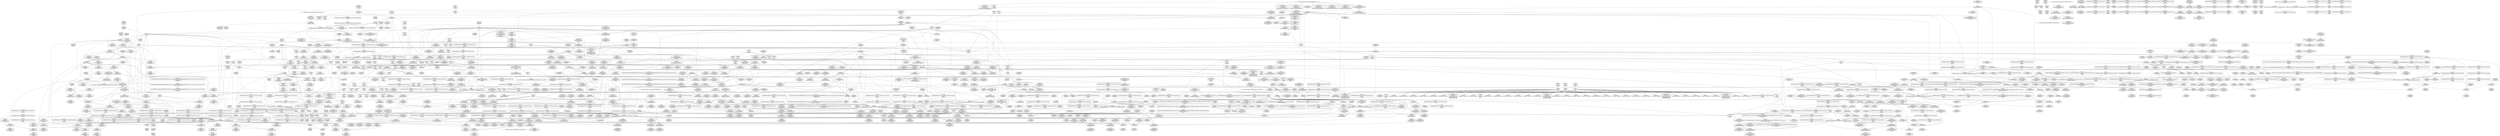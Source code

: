 digraph {
	CE0x431cc10 [shape=record,shape=Mrecord,label="{CE0x431cc10|task_sid:tmp12|security/selinux/hooks.c,208}"]
	CE0x42b3620 [shape=record,shape=Mrecord,label="{CE0x42b3620|rcu_read_lock:call|include/linux/rcupdate.h,882|*SummSink*}"]
	CE0x434be50 [shape=record,shape=Mrecord,label="{CE0x434be50|rcu_read_lock:tobool|include/linux/rcupdate.h,882}"]
	CE0x435dde0 [shape=record,shape=Mrecord,label="{CE0x435dde0|i64*_getelementptr_inbounds_(_11_x_i64_,_11_x_i64_*___llvm_gcov_ctr127,_i64_0,_i64_10)|*Constant*|*SummSource*}"]
	CE0x42c5a80 [shape=record,shape=Mrecord,label="{CE0x42c5a80|task_sid:real_cred|security/selinux/hooks.c,208}"]
	CE0x42a2be0 [shape=record,shape=Mrecord,label="{CE0x42a2be0|sock_has_perm:tmp3|security/selinux/hooks.c,3964}"]
	CE0x4362930 [shape=record,shape=Mrecord,label="{CE0x4362930|GLOBAL:__preempt_count_add|*Constant*|*SummSource*}"]
	CE0x4345810 [shape=record,shape=Mrecord,label="{CE0x4345810|rcu_read_lock:do.body|*SummSource*}"]
	CE0x4285d20 [shape=record,shape=Mrecord,label="{CE0x4285d20|get_current:tmp3|*SummSink*}"]
	CE0x43d8df0 [shape=record,shape=Mrecord,label="{CE0x43d8df0|__preempt_count_sub:do.body|*SummSink*}"]
	CE0x430ce40 [shape=record,shape=Mrecord,label="{CE0x430ce40|task_sid:task|Function::task_sid&Arg::task::}"]
	CE0x430a500 [shape=record,shape=Mrecord,label="{CE0x430a500|8:_%struct.sock*,_:_SCME_27,28_}"]
	CE0x428eb50 [shape=record,shape=Mrecord,label="{CE0x428eb50|GLOBAL:current_task|Global_var:current_task|*SummSink*}"]
	CE0x4284160 [shape=record,shape=Mrecord,label="{CE0x4284160|GLOBAL:rcu_read_lock|*Constant*|*SummSink*}"]
	CE0x43628c0 [shape=record,shape=Mrecord,label="{CE0x43628c0|GLOBAL:__preempt_count_add|*Constant*|*SummSink*}"]
	CE0x436dba0 [shape=record,shape=Mrecord,label="{CE0x436dba0|rcu_read_unlock:tmp8|include/linux/rcupdate.h,933|*SummSource*}"]
	CE0x4369250 [shape=record,shape=Mrecord,label="{CE0x4369250|rcu_read_unlock:land.lhs.true2|*SummSink*}"]
	CE0x431d580 [shape=record,shape=Mrecord,label="{CE0x431d580|__rcu_read_lock:entry|*SummSource*}"]
	CE0x42b58a0 [shape=record,shape=Mrecord,label="{CE0x42b58a0|task_sid:land.lhs.true2}"]
	CE0x431f400 [shape=record,shape=Mrecord,label="{CE0x431f400|task_sid:tmp4|*LoadInst*|security/selinux/hooks.c,208|*SummSink*}"]
	CE0x4324380 [shape=record,shape=Mrecord,label="{CE0x4324380|task_sid:tmp9|security/selinux/hooks.c,208|*SummSink*}"]
	CE0x4362130 [shape=record,shape=Mrecord,label="{CE0x4362130|__preempt_count_add:entry|*SummSink*}"]
	CE0x433d550 [shape=record,shape=Mrecord,label="{CE0x433d550|rcu_lock_release:__here}"]
	CE0x43275c0 [shape=record,shape=Mrecord,label="{CE0x43275c0|task_sid:land.lhs.true2|*SummSink*}"]
	CE0x43c92f0 [shape=record,shape=Mrecord,label="{CE0x43c92f0|__rcu_read_unlock:tmp}"]
	CE0x434d380 [shape=record,shape=Mrecord,label="{CE0x434d380|__rcu_read_lock:tmp}"]
	CE0x4305060 [shape=record,shape=Mrecord,label="{CE0x4305060|sock_has_perm:sk4|security/selinux/hooks.c,3974|*SummSink*}"]
	CE0x431beb0 [shape=record,shape=Mrecord,label="{CE0x431beb0|rcu_read_lock:call|include/linux/rcupdate.h,882|*SummSource*}"]
	CE0x4308920 [shape=record,shape=Mrecord,label="{CE0x4308920|_ret_i32_%retval.0,_!dbg_!27728|security/selinux/avc.c,775|*SummSource*}"]
	CE0x43abfd0 [shape=record,shape=Mrecord,label="{CE0x43abfd0|__rcu_read_unlock:tmp1|*SummSink*}"]
	CE0x42b1ce0 [shape=record,shape=Mrecord,label="{CE0x42b1ce0|task_sid:tmp|*SummSource*}"]
	CE0x42c96a0 [shape=record,shape=Mrecord,label="{CE0x42c96a0|_call_void_mcount()_#3}"]
	CE0x431b970 [shape=record,shape=Mrecord,label="{CE0x431b970|task_sid:tmp2}"]
	CE0x42c9e60 [shape=record,shape=Mrecord,label="{CE0x42c9e60|cred_sid:tmp4|*LoadInst*|security/selinux/hooks.c,196|*SummSource*}"]
	CE0x4332010 [shape=record,shape=Mrecord,label="{CE0x4332010|GLOBAL:rcu_lock_acquire|*Constant*}"]
	CE0x4314640 [shape=record,shape=Mrecord,label="{CE0x4314640|i64*_getelementptr_inbounds_(_4_x_i64_,_4_x_i64_*___llvm_gcov_ctr129,_i64_0,_i64_1)|*Constant*|*SummSink*}"]
	CE0x435ecb0 [shape=record,shape=Mrecord,label="{CE0x435ecb0|cred_sid:bb|*SummSink*}"]
	CE0x42f6e50 [shape=record,shape=Mrecord,label="{CE0x42f6e50|task_sid:tmp25|security/selinux/hooks.c,208|*SummSource*}"]
	CE0x4324fd0 [shape=record,shape=Mrecord,label="{CE0x4324fd0|COLLAPSED:_GCMRE___llvm_gcov_ctr127_internal_global_11_x_i64_zeroinitializer:_elem_0:default:}"]
	CE0x435ee20 [shape=record,shape=Mrecord,label="{CE0x435ee20|i64*_getelementptr_inbounds_(_2_x_i64_,_2_x_i64_*___llvm_gcov_ctr131,_i64_0,_i64_0)|*Constant*}"]
	CE0x432c860 [shape=record,shape=Mrecord,label="{CE0x432c860|task_sid:tobool4|security/selinux/hooks.c,208}"]
	CE0x42df1a0 [shape=record,shape=Mrecord,label="{CE0x42df1a0|rcu_read_unlock:tmp13|include/linux/rcupdate.h,933}"]
	CE0x43df2c0 [shape=record,shape=Mrecord,label="{CE0x43df2c0|i64*_getelementptr_inbounds_(_4_x_i64_,_4_x_i64_*___llvm_gcov_ctr129,_i64_0,_i64_1)|*Constant*|*SummSource*}"]
	CE0x4355550 [shape=record,shape=Mrecord,label="{CE0x4355550|rcu_read_lock:tmp12|include/linux/rcupdate.h,882|*SummSink*}"]
	CE0x430f7b0 [shape=record,shape=Mrecord,label="{CE0x430f7b0|sock_has_perm:tmp6|security/selinux/hooks.c,3969|*SummSource*}"]
	CE0x429f8f0 [shape=record,shape=Mrecord,label="{CE0x429f8f0|COLLAPSED:_GCMRE___llvm_gcov_ctr98_internal_global_2_x_i64_zeroinitializer:_elem_0:default:}"]
	CE0x430a180 [shape=record,shape=Mrecord,label="{CE0x430a180|8:_%struct.sock*,_:_SCME_25,26_}"]
	CE0x433d8c0 [shape=record,shape=Mrecord,label="{CE0x433d8c0|rcu_lock_release:indirectgoto}"]
	CE0x43134f0 [shape=record,shape=Mrecord,label="{CE0x43134f0|i8_0|*Constant*|*SummSource*}"]
	CE0x4304670 [shape=record,shape=Mrecord,label="{CE0x4304670|sock_has_perm:net3|security/selinux/hooks.c,3974|*SummSource*}"]
	CE0x42d3040 [shape=record,shape=Mrecord,label="{CE0x42d3040|sock_has_perm:tmp18|security/selinux/hooks.c,3977|*SummSink*}"]
	CE0x4374690 [shape=record,shape=Mrecord,label="{CE0x4374690|rcu_read_unlock:tmp19|include/linux/rcupdate.h,933|*SummSink*}"]
	CE0x4304ee0 [shape=record,shape=Mrecord,label="{CE0x4304ee0|sock_has_perm:sk4|security/selinux/hooks.c,3974|*SummSource*}"]
	CE0x4366a00 [shape=record,shape=Mrecord,label="{CE0x4366a00|rcu_lock_acquire:tmp|*SummSink*}"]
	CE0x4329c60 [shape=record,shape=Mrecord,label="{CE0x4329c60|task_sid:tmp6|security/selinux/hooks.c,208}"]
	CE0x43337e0 [shape=record,shape=Mrecord,label="{CE0x43337e0|GLOBAL:rcu_lock_release|*Constant*|*SummSource*}"]
	CE0x4301320 [shape=record,shape=Mrecord,label="{CE0x4301320|i64*_getelementptr_inbounds_(_6_x_i64_,_6_x_i64_*___llvm_gcov_ctr327,_i64_0,_i64_3)|*Constant*|*SummSink*}"]
	CE0x429ab10 [shape=record,shape=Mrecord,label="{CE0x429ab10|get_current:tmp4|./arch/x86/include/asm/current.h,14|*SummSource*}"]
	CE0x42c59d0 [shape=record,shape=Mrecord,label="{CE0x42c59d0|task_sid:real_cred|security/selinux/hooks.c,208|*SummSource*}"]
	CE0x604cac0 [shape=record,shape=Mrecord,label="{CE0x604cac0|GLOBAL:sock_has_perm|*Constant*|*SummSink*}"]
	CE0x4336dc0 [shape=record,shape=Mrecord,label="{CE0x4336dc0|i64*_getelementptr_inbounds_(_4_x_i64_,_4_x_i64_*___llvm_gcov_ctr130,_i64_0,_i64_2)|*Constant*|*SummSource*}"]
	CE0x4357d90 [shape=record,shape=Mrecord,label="{CE0x4357d90|rcu_read_lock:tmp13|include/linux/rcupdate.h,882|*SummSink*}"]
	CE0x4312010 [shape=record,shape=Mrecord,label="{CE0x4312010|i64*_getelementptr_inbounds_(_6_x_i64_,_6_x_i64_*___llvm_gcov_ctr327,_i64_0,_i64_4)|*Constant*}"]
	CE0x4313670 [shape=record,shape=Mrecord,label="{CE0x4313670|i8_0|*Constant*|*SummSink*}"]
	CE0x43633d0 [shape=record,shape=Mrecord,label="{CE0x43633d0|rcu_read_unlock:tmp10|include/linux/rcupdate.h,933|*SummSink*}"]
	CE0x42d2b10 [shape=record,shape=Mrecord,label="{CE0x42d2b10|i64*_getelementptr_inbounds_(_6_x_i64_,_6_x_i64_*___llvm_gcov_ctr327,_i64_0,_i64_5)|*Constant*|*SummSource*}"]
	CE0x43aaed0 [shape=record,shape=Mrecord,label="{CE0x43aaed0|rcu_lock_release:tmp7|*SummSink*}"]
	CE0x4282400 [shape=record,shape=Mrecord,label="{CE0x4282400|i64*_getelementptr_inbounds_(_2_x_i64_,_2_x_i64_*___llvm_gcov_ctr367,_i64_0,_i64_1)|*Constant*|*SummSource*}"]
	CE0x4309200 [shape=record,shape=Mrecord,label="{CE0x4309200|i64*_getelementptr_inbounds_(_6_x_i64_,_6_x_i64_*___llvm_gcov_ctr327,_i64_0,_i64_3)|*Constant*}"]
	CE0x432f8d0 [shape=record,shape=Mrecord,label="{CE0x432f8d0|i8_1|*Constant*|*SummSource*}"]
	CE0x4364a10 [shape=record,shape=Mrecord,label="{CE0x4364a10|i64*_getelementptr_inbounds_(_4_x_i64_,_4_x_i64_*___llvm_gcov_ctr128,_i64_0,_i64_0)|*Constant*}"]
	CE0x43416c0 [shape=record,shape=Mrecord,label="{CE0x43416c0|__preempt_count_sub:sub|./arch/x86/include/asm/preempt.h,77|*SummSink*}"]
	CE0x434a160 [shape=record,shape=Mrecord,label="{CE0x434a160|rcu_read_lock:tmp5|include/linux/rcupdate.h,882}"]
	CE0x42df030 [shape=record,shape=Mrecord,label="{CE0x42df030|rcu_read_unlock:call3|include/linux/rcupdate.h,933|*SummSink*}"]
	CE0x43aa890 [shape=record,shape=Mrecord,label="{CE0x43aa890|i64*_getelementptr_inbounds_(_4_x_i64_,_4_x_i64_*___llvm_gcov_ctr133,_i64_0,_i64_3)|*Constant*|*SummSink*}"]
	CE0x43a5e30 [shape=record,shape=Mrecord,label="{CE0x43a5e30|__preempt_count_sub:tmp7|./arch/x86/include/asm/preempt.h,78|*SummSink*}"]
	CE0x427be90 [shape=record,shape=Mrecord,label="{CE0x427be90|GLOBAL:sock_has_perm|*Constant*}"]
	CE0x436bbd0 [shape=record,shape=Mrecord,label="{CE0x436bbd0|rcu_read_unlock:if.then}"]
	CE0x4349200 [shape=record,shape=Mrecord,label="{CE0x4349200|rcu_read_unlock:tmp15|include/linux/rcupdate.h,933}"]
	CE0x43ed0d0 [shape=record,shape=Mrecord,label="{CE0x43ed0d0|i64*_getelementptr_inbounds_(_4_x_i64_,_4_x_i64_*___llvm_gcov_ctr129,_i64_0,_i64_0)|*Constant*|*SummSource*}"]
	CE0x42f9d90 [shape=record,shape=Mrecord,label="{CE0x42f9d90|__rcu_read_unlock:tmp6|include/linux/rcupdate.h,245|*SummSink*}"]
	CE0x42cf120 [shape=record,shape=Mrecord,label="{CE0x42cf120|i8_2|*Constant*}"]
	CE0x42f7b90 [shape=record,shape=Mrecord,label="{CE0x42f7b90|i64*_getelementptr_inbounds_(_13_x_i64_,_13_x_i64_*___llvm_gcov_ctr126,_i64_0,_i64_9)|*Constant*|*SummSource*}"]
	CE0x43b7320 [shape=record,shape=Mrecord,label="{CE0x43b7320|__preempt_count_sub:do.end|*SummSink*}"]
	CE0x436d2e0 [shape=record,shape=Mrecord,label="{CE0x436d2e0|rcu_read_unlock:do.end}"]
	CE0x430b130 [shape=record,shape=Mrecord,label="{CE0x430b130|8:_%struct.sock*,_:_SCME_38,39_}"]
	CE0x4310d50 [shape=record,shape=Mrecord,label="{CE0x4310d50|i64_0|*Constant*|*SummSource*}"]
	CE0x4325ff0 [shape=record,shape=Mrecord,label="{CE0x4325ff0|i64*_getelementptr_inbounds_(_2_x_i64_,_2_x_i64_*___llvm_gcov_ctr131,_i64_0,_i64_1)|*Constant*}"]
	CE0x4289b60 [shape=record,shape=Mrecord,label="{CE0x4289b60|selinux_socket_shutdown:call1|security/selinux/hooks.c,4253}"]
	CE0x4284b30 [shape=record,shape=Mrecord,label="{CE0x4284b30|selinux_socket_shutdown:tmp1}"]
	CE0x42f5d40 [shape=record,shape=Mrecord,label="{CE0x42f5d40|task_sid:tmp23|security/selinux/hooks.c,208|*SummSource*}"]
	CE0x4358790 [shape=record,shape=Mrecord,label="{CE0x4358790|rcu_read_lock:tmp15|include/linux/rcupdate.h,882|*SummSink*}"]
	CE0x4281380 [shape=record,shape=Mrecord,label="{CE0x4281380|i64_1|*Constant*}"]
	CE0x4331790 [shape=record,shape=Mrecord,label="{CE0x4331790|task_sid:tmp19|security/selinux/hooks.c,208}"]
	CE0x4333980 [shape=record,shape=Mrecord,label="{CE0x4333980|rcu_lock_release:entry|*SummSource*}"]
	CE0x43090b0 [shape=record,shape=Mrecord,label="{CE0x43090b0|8:_%struct.sock*,_:_SCME_8,16_|*MultipleSource*|security/selinux/hooks.c, 3966|security/selinux/hooks.c,3966|security/selinux/hooks.c,3966}"]
	CE0x4328e80 [shape=record,shape=Mrecord,label="{CE0x4328e80|task_sid:do.end}"]
	CE0x433cbd0 [shape=record,shape=Mrecord,label="{CE0x433cbd0|i8*_undef|*Constant*|*SummSource*}"]
	CE0x4305b20 [shape=record,shape=Mrecord,label="{CE0x4305b20|sock_has_perm:sclass|security/selinux/hooks.c,3976|*SummSource*}"]
	CE0x4281d20 [shape=record,shape=Mrecord,label="{CE0x4281d20|selinux_socket_shutdown:tmp}"]
	CE0x430d320 [shape=record,shape=Mrecord,label="{CE0x430d320|_ret_i32_%call7,_!dbg_!27749|security/selinux/hooks.c,210|*SummSource*}"]
	CE0x431e8e0 [shape=record,shape=Mrecord,label="{CE0x431e8e0|i32_22|*Constant*}"]
	CE0x436f080 [shape=record,shape=Mrecord,label="{CE0x436f080|_call_void___preempt_count_add(i32_1)_#10,_!dbg_!27711|include/linux/rcupdate.h,239|*SummSource*}"]
	CE0x433c610 [shape=record,shape=Mrecord,label="{CE0x433c610|rcu_lock_acquire:tmp7}"]
	CE0x4285020 [shape=record,shape=Mrecord,label="{CE0x4285020|sock_has_perm:tmp10|security/selinux/hooks.c,3969|*SummSink*}"]
	CE0x4302fd0 [shape=record,shape=Mrecord,label="{CE0x4302fd0|sock_has_perm:tmp17|security/selinux/hooks.c,3976}"]
	CE0x42b5030 [shape=record,shape=Mrecord,label="{CE0x42b5030|task_sid:do.body5}"]
	CE0x436b9a0 [shape=record,shape=Mrecord,label="{CE0x436b9a0|rcu_read_unlock:land.lhs.true|*SummSink*}"]
	CE0x436d110 [shape=record,shape=Mrecord,label="{CE0x436d110|rcu_read_unlock:if.end}"]
	CE0x43aba20 [shape=record,shape=Mrecord,label="{CE0x43aba20|_call_void_mcount()_#3|*SummSink*}"]
	CE0x43aaa00 [shape=record,shape=Mrecord,label="{CE0x43aaa00|rcu_lock_release:tmp6|*SummSink*}"]
	CE0x42bcf90 [shape=record,shape=Mrecord,label="{CE0x42bcf90|sock_has_perm:bb}"]
	CE0x427a190 [shape=record,shape=Mrecord,label="{CE0x427a190|_ret_%struct.task_struct*_%tmp4,_!dbg_!27714|./arch/x86/include/asm/current.h,14|*SummSink*}"]
	CE0x435e780 [shape=record,shape=Mrecord,label="{CE0x435e780|rcu_read_lock:tmp22|include/linux/rcupdate.h,884|*SummSink*}"]
	CE0x4333190 [shape=record,shape=Mrecord,label="{CE0x4333190|rcu_lock_release:entry}"]
	CE0x4358390 [shape=record,shape=Mrecord,label="{CE0x4358390|rcu_read_lock:tmp15|include/linux/rcupdate.h,882}"]
	CE0x436d1d0 [shape=record,shape=Mrecord,label="{CE0x436d1d0|rcu_read_unlock:if.end|*SummSink*}"]
	CE0x434b4e0 [shape=record,shape=Mrecord,label="{CE0x434b4e0|i64_0|*Constant*}"]
	CE0x436e530 [shape=record,shape=Mrecord,label="{CE0x436e530|rcu_lock_acquire:tmp|*SummSource*}"]
	CE0x4300ce0 [shape=record,shape=Mrecord,label="{CE0x4300ce0|i64_1|*Constant*}"]
	CE0x4342140 [shape=record,shape=Mrecord,label="{CE0x4342140|i64*_getelementptr_inbounds_(_13_x_i64_,_13_x_i64_*___llvm_gcov_ctr126,_i64_0,_i64_12)|*Constant*}"]
	CE0x4310920 [shape=record,shape=Mrecord,label="{CE0x4310920|GLOBAL:__llvm_gcov_ctr327|Global_var:__llvm_gcov_ctr327}"]
	CE0x4313d80 [shape=record,shape=Mrecord,label="{CE0x4313d80|_call_void_mcount()_#3}"]
	CE0x430ada0 [shape=record,shape=Mrecord,label="{CE0x430ada0|8:_%struct.sock*,_:_SCME_35,36_}"]
	CE0x42a42a0 [shape=record,shape=Mrecord,label="{CE0x42a42a0|sock_has_perm:tmp9|security/selinux/hooks.c,3969|*SummSink*}"]
	CE0x4301770 [shape=record,shape=Mrecord,label="{CE0x4301770|sock_has_perm:tmp11|security/selinux/hooks.c,3970}"]
	CE0x43615e0 [shape=record,shape=Mrecord,label="{CE0x43615e0|rcu_read_unlock:tobool|include/linux/rcupdate.h,933|*SummSource*}"]
	CE0x43c96c0 [shape=record,shape=Mrecord,label="{CE0x43c96c0|i64*_getelementptr_inbounds_(_4_x_i64_,_4_x_i64_*___llvm_gcov_ctr134,_i64_0,_i64_2)|*Constant*|*SummSource*}"]
	CE0x43083a0 [shape=record,shape=Mrecord,label="{CE0x43083a0|avc_has_perm:requested|Function::avc_has_perm&Arg::requested::|*SummSink*}"]
	CE0x43b1f70 [shape=record,shape=Mrecord,label="{CE0x43b1f70|GLOBAL:__preempt_count|Global_var:__preempt_count}"]
	CE0x4280930 [shape=record,shape=Mrecord,label="{CE0x4280930|get_current:entry|*SummSink*}"]
	CE0x4304600 [shape=record,shape=Mrecord,label="{CE0x4304600|sock_has_perm:net3|security/selinux/hooks.c,3974}"]
	CE0x4316680 [shape=record,shape=Mrecord,label="{CE0x4316680|rcu_read_lock:tmp9|include/linux/rcupdate.h,882|*SummSink*}"]
	CE0x43623d0 [shape=record,shape=Mrecord,label="{CE0x43623d0|rcu_read_unlock:tmp4|include/linux/rcupdate.h,933|*SummSink*}"]
	CE0x4284ea0 [shape=record,shape=Mrecord,label="{CE0x4284ea0|sock_has_perm:tmp10|security/selinux/hooks.c,3969|*SummSource*}"]
	CE0x42b5540 [shape=record,shape=Mrecord,label="{CE0x42b5540|task_sid:do.end|*SummSink*}"]
	CE0x432e220 [shape=record,shape=Mrecord,label="{CE0x432e220|task_sid:tmp16|security/selinux/hooks.c,208}"]
	CE0x4310550 [shape=record,shape=Mrecord,label="{CE0x4310550|sock_has_perm:tmp7|security/selinux/hooks.c,3969}"]
	CE0x43b0b20 [shape=record,shape=Mrecord,label="{CE0x43b0b20|rcu_lock_acquire:tmp4|include/linux/rcupdate.h,418|*SummSource*}"]
	CE0x4334d60 [shape=record,shape=Mrecord,label="{CE0x4334d60|__rcu_read_unlock:entry|*SummSource*}"]
	CE0x42bf450 [shape=record,shape=Mrecord,label="{CE0x42bf450|_ret_i32_%retval.0,_!dbg_!27740|security/selinux/hooks.c,3977|*SummSource*}"]
	CE0x42c74a0 [shape=record,shape=Mrecord,label="{CE0x42c74a0|sock_has_perm:sk_security|security/selinux/hooks.c,3964|*SummSink*}"]
	CE0x436df60 [shape=record,shape=Mrecord,label="{CE0x436df60|i64*_getelementptr_inbounds_(_4_x_i64_,_4_x_i64_*___llvm_gcov_ctr130,_i64_0,_i64_1)|*Constant*|*SummSink*}"]
	CE0x4349510 [shape=record,shape=Mrecord,label="{CE0x4349510|GLOBAL:__llvm_gcov_ctr127|Global_var:__llvm_gcov_ctr127}"]
	CE0x43a5970 [shape=record,shape=Mrecord,label="{CE0x43a5970|__preempt_count_add:bb}"]
	CE0x4327e90 [shape=record,shape=Mrecord,label="{CE0x4327e90|i64*_getelementptr_inbounds_(_11_x_i64_,_11_x_i64_*___llvm_gcov_ctr132,_i64_0,_i64_1)|*Constant*|*SummSink*}"]
	CE0x4335fd0 [shape=record,shape=Mrecord,label="{CE0x4335fd0|rcu_lock_acquire:tmp}"]
	CE0x4330920 [shape=record,shape=Mrecord,label="{CE0x4330920|i8*_getelementptr_inbounds_(_25_x_i8_,_25_x_i8_*_.str3,_i32_0,_i32_0)|*Constant*}"]
	CE0x42a60c0 [shape=record,shape=Mrecord,label="{CE0x42a60c0|COLLAPSED:_CMRE:_elem_0::|security/selinux/hooks.c,196}"]
	CE0x4351980 [shape=record,shape=Mrecord,label="{CE0x4351980|__preempt_count_add:tmp7|./arch/x86/include/asm/preempt.h,73|*SummSource*}"]
	CE0x43a8e00 [shape=record,shape=Mrecord,label="{CE0x43a8e00|__preempt_count_add:do.body}"]
	CE0x432f800 [shape=record,shape=Mrecord,label="{CE0x432f800|task_sid:tmp19|security/selinux/hooks.c,208|*SummSink*}"]
	CE0x4347930 [shape=record,shape=Mrecord,label="{CE0x4347930|rcu_read_lock:if.then|*SummSink*}"]
	CE0x42c4da0 [shape=record,shape=Mrecord,label="{CE0x42c4da0|rcu_read_lock:land.lhs.true2|*SummSource*}"]
	CE0x4374500 [shape=record,shape=Mrecord,label="{CE0x4374500|rcu_read_unlock:tmp19|include/linux/rcupdate.h,933}"]
	CE0x4326f50 [shape=record,shape=Mrecord,label="{CE0x4326f50|task_sid:tmp5|security/selinux/hooks.c,208|*SummSink*}"]
	CE0x4299e90 [shape=record,shape=Mrecord,label="{CE0x4299e90|i32_1|*Constant*|*SummSource*}"]
	CE0x43228f0 [shape=record,shape=Mrecord,label="{CE0x43228f0|i64*_getelementptr_inbounds_(_2_x_i64_,_2_x_i64_*___llvm_gcov_ctr131,_i64_0,_i64_1)|*Constant*|*SummSink*}"]
	CE0x43733e0 [shape=record,shape=Mrecord,label="{CE0x43733e0|i32_934|*Constant*|*SummSink*}"]
	CE0x42f7d80 [shape=record,shape=Mrecord,label="{CE0x42f7d80|i64*_getelementptr_inbounds_(_13_x_i64_,_13_x_i64_*___llvm_gcov_ctr126,_i64_0,_i64_9)|*Constant*|*SummSink*}"]
	"CONST[source:0(mediator),value:2(dynamic)][purpose:{object}][SnkIdx:2]"
	CE0x43102f0 [shape=record,shape=Mrecord,label="{CE0x43102f0|i64_2|*Constant*|*SummSource*}"]
	CE0x434c100 [shape=record,shape=Mrecord,label="{CE0x434c100|rcu_read_unlock:tobool1|include/linux/rcupdate.h,933}"]
	CE0x43652a0 [shape=record,shape=Mrecord,label="{CE0x43652a0|rcu_lock_acquire:indirectgoto}"]
	CE0x427fd40 [shape=record,shape=Mrecord,label="{CE0x427fd40|i32_0|*Constant*|*SummSink*}"]
	CE0x4365e60 [shape=record,shape=Mrecord,label="{CE0x4365e60|rcu_read_unlock:tmp1}"]
	CE0x4374860 [shape=record,shape=Mrecord,label="{CE0x4374860|rcu_read_unlock:tmp20|include/linux/rcupdate.h,933}"]
	CE0x43b2480 [shape=record,shape=Mrecord,label="{CE0x43b2480|__rcu_read_unlock:tmp2|*SummSource*}"]
	CE0x430b390 [shape=record,shape=Mrecord,label="{CE0x430b390|8:_%struct.sock*,_:_SCME_40,41_}"]
	CE0x427aa50 [shape=record,shape=Mrecord,label="{CE0x427aa50|i64*_getelementptr_inbounds_(_2_x_i64_,_2_x_i64_*___llvm_gcov_ctr367,_i64_0,_i64_1)|*Constant*}"]
	CE0x429ed40 [shape=record,shape=Mrecord,label="{CE0x429ed40|task_sid:tmp8|security/selinux/hooks.c,208|*SummSource*}"]
	CE0x439be50 [shape=record,shape=Mrecord,label="{CE0x439be50|i64*_getelementptr_inbounds_(_4_x_i64_,_4_x_i64_*___llvm_gcov_ctr130,_i64_0,_i64_3)|*Constant*|*SummSource*}"]
	CE0x430c430 [shape=record,shape=Mrecord,label="{CE0x430c430|8:_%struct.sock*,_:_SCME_54,55_}"]
	CE0x432d470 [shape=record,shape=Mrecord,label="{CE0x432d470|i64_6|*Constant*|*SummSource*}"]
	CE0x433df90 [shape=record,shape=Mrecord,label="{CE0x433df90|i64_1|*Constant*}"]
	CE0x4284450 [shape=record,shape=Mrecord,label="{CE0x4284450|sock_has_perm:if.then}"]
	CE0x43728a0 [shape=record,shape=Mrecord,label="{CE0x43728a0|_call_void_lockdep_rcu_suspicious(i8*_getelementptr_inbounds_(_25_x_i8_,_25_x_i8_*_.str45,_i32_0,_i32_0),_i32_934,_i8*_getelementptr_inbounds_(_44_x_i8_,_44_x_i8_*_.str47,_i32_0,_i32_0))_#10,_!dbg_!27726|include/linux/rcupdate.h,933|*SummSource*}"]
	CE0x43428f0 [shape=record,shape=Mrecord,label="{CE0x43428f0|task_sid:tmp27|security/selinux/hooks.c,208|*SummSource*}"]
	CE0x4368e00 [shape=record,shape=Mrecord,label="{CE0x4368e00|rcu_lock_acquire:tmp2|*SummSink*}"]
	"CONST[source:0(mediator),value:0(static)][purpose:{operation}][SnkIdx:3]"
	CE0x43370f0 [shape=record,shape=Mrecord,label="{CE0x43370f0|GLOBAL:__preempt_count|Global_var:__preempt_count}"]
	CE0x4354f30 [shape=record,shape=Mrecord,label="{CE0x4354f30|rcu_read_lock:tmp11|include/linux/rcupdate.h,882|*SummSource*}"]
	CE0x4307120 [shape=record,shape=Mrecord,label="{CE0x4307120|avc_has_perm:entry}"]
	CE0x4329e70 [shape=record,shape=Mrecord,label="{CE0x4329e70|COLLAPSED:_GCMRE___llvm_gcov_ctr131_internal_global_2_x_i64_zeroinitializer:_elem_0:default:}"]
	CE0x430cb30 [shape=record,shape=Mrecord,label="{CE0x430cb30|GLOBAL:task_sid|*Constant*|*SummSink*}"]
	CE0x430e710 [shape=record,shape=Mrecord,label="{CE0x430e710|i32_8|*Constant*|*SummSink*}"]
	CE0x4370b00 [shape=record,shape=Mrecord,label="{CE0x4370b00|i64*_getelementptr_inbounds_(_11_x_i64_,_11_x_i64_*___llvm_gcov_ctr132,_i64_0,_i64_8)|*Constant*}"]
	CE0x439ade0 [shape=record,shape=Mrecord,label="{CE0x439ade0|__rcu_read_unlock:tmp1}"]
	CE0x4346710 [shape=record,shape=Mrecord,label="{CE0x4346710|rcu_read_lock:if.end|*SummSource*}"]
	CE0x4335770 [shape=record,shape=Mrecord,label="{CE0x4335770|_ret_void,_!dbg_!27717|include/linux/rcupdate.h,245|*SummSink*}"]
	CE0x431dae0 [shape=record,shape=Mrecord,label="{CE0x431dae0|_call_void_mcount()_#3|*SummSource*}"]
	CE0x4333580 [shape=record,shape=Mrecord,label="{CE0x4333580|GLOBAL:rcu_lock_release|*Constant*|*SummSink*}"]
	CE0x43442d0 [shape=record,shape=Mrecord,label="{CE0x43442d0|_call_void_rcu_read_unlock()_#10,_!dbg_!27748|security/selinux/hooks.c,209|*SummSink*}"]
	CE0x4367c60 [shape=record,shape=Mrecord,label="{CE0x4367c60|i64*_getelementptr_inbounds_(_4_x_i64_,_4_x_i64_*___llvm_gcov_ctr133,_i64_0,_i64_0)|*Constant*|*SummSink*}"]
	CE0x43656a0 [shape=record,shape=Mrecord,label="{CE0x43656a0|rcu_read_unlock:tobool|include/linux/rcupdate.h,933|*SummSink*}"]
	CE0x4313100 [shape=record,shape=Mrecord,label="{CE0x4313100|sock_has_perm:tmp5|security/selinux/hooks.c,3966|*SummSource*}"]
	CE0x4328730 [shape=record,shape=Mrecord,label="{CE0x4328730|GLOBAL:__llvm_gcov_ctr126|Global_var:__llvm_gcov_ctr126}"]
	CE0x428dda0 [shape=record,shape=Mrecord,label="{CE0x428dda0|i32_5|*Constant*}"]
	CE0x432a1f0 [shape=record,shape=Mrecord,label="{CE0x432a1f0|task_sid:bb|*SummSource*}"]
	CE0x4292000 [shape=record,shape=Mrecord,label="{CE0x4292000|sock_has_perm:sid|security/selinux/hooks.c,3969|*SummSource*}"]
	CE0x43a5460 [shape=record,shape=Mrecord,label="{CE0x43a5460|i64*_getelementptr_inbounds_(_4_x_i64_,_4_x_i64_*___llvm_gcov_ctr129,_i64_0,_i64_2)|*Constant*|*SummSink*}"]
	CE0x42d12d0 [shape=record,shape=Mrecord,label="{CE0x42d12d0|sock_has_perm:u|security/selinux/hooks.c,3973}"]
	CE0x42de520 [shape=record,shape=Mrecord,label="{CE0x42de520|sock_has_perm:tmp19|security/selinux/hooks.c,3977|*SummSink*}"]
	CE0x430b720 [shape=record,shape=Mrecord,label="{CE0x430b720|8:_%struct.sock*,_:_SCME_43,44_}"]
	CE0x4343160 [shape=record,shape=Mrecord,label="{CE0x4343160|task_sid:call7|security/selinux/hooks.c,208|*SummSource*}"]
	CE0x43b6b20 [shape=record,shape=Mrecord,label="{CE0x43b6b20|GLOBAL:__preempt_count_sub|*Constant*|*SummSink*}"]
	CE0x42fa040 [shape=record,shape=Mrecord,label="{CE0x42fa040|__rcu_read_unlock:tmp7|include/linux/rcupdate.h,245}"]
	CE0x43b20e0 [shape=record,shape=Mrecord,label="{CE0x43b20e0|GLOBAL:__preempt_count|Global_var:__preempt_count|*SummSource*}"]
	CE0x43642a0 [shape=record,shape=Mrecord,label="{CE0x43642a0|GLOBAL:lock_acquire|*Constant*|*SummSink*}"]
	CE0x42f55c0 [shape=record,shape=Mrecord,label="{CE0x42f55c0|i8*_getelementptr_inbounds_(_41_x_i8_,_41_x_i8_*_.str44,_i32_0,_i32_0)|*Constant*|*SummSource*}"]
	CE0x43ab3b0 [shape=record,shape=Mrecord,label="{CE0x43ab3b0|__rcu_read_unlock:do.body|*SummSink*}"]
	CE0x42d2670 [shape=record,shape=Mrecord,label="{CE0x42d2670|sock_has_perm:retval.0|*SummSource*}"]
	CE0x4311ca0 [shape=record,shape=Mrecord,label="{CE0x4311ca0|sock_has_perm:tmp12|security/selinux/hooks.c,3970|*SummSink*}"]
	CE0x43037b0 [shape=record,shape=Mrecord,label="{CE0x43037b0|sock_has_perm:tmp17|security/selinux/hooks.c,3976|*SummSource*}"]
	CE0x4332250 [shape=record,shape=Mrecord,label="{CE0x4332250|i64*_getelementptr_inbounds_(_11_x_i64_,_11_x_i64_*___llvm_gcov_ctr132,_i64_0,_i64_10)|*Constant*|*SummSink*}"]
	CE0x43219b0 [shape=record,shape=Mrecord,label="{CE0x43219b0|cred_sid:tmp2|*SummSink*}"]
	CE0x43ca580 [shape=record,shape=Mrecord,label="{CE0x43ca580|__preempt_count_add:tmp2|*SummSource*}"]
	CE0x43297e0 [shape=record,shape=Mrecord,label="{CE0x43297e0|_call_void_mcount()_#3|*SummSink*}"]
	CE0x4344c10 [shape=record,shape=Mrecord,label="{CE0x4344c10|GLOBAL:rcu_read_unlock|*Constant*|*SummSink*}"]
	CE0x4366760 [shape=record,shape=Mrecord,label="{CE0x4366760|GLOBAL:__llvm_gcov_ctr132|Global_var:__llvm_gcov_ctr132|*SummSource*}"]
	CE0x436ae10 [shape=record,shape=Mrecord,label="{CE0x436ae10|rcu_read_unlock:tmp12|include/linux/rcupdate.h,933}"]
	CE0x43105e0 [shape=record,shape=Mrecord,label="{CE0x43105e0|sock_has_perm:tmp7|security/selinux/hooks.c,3969|*SummSink*}"]
	CE0x4300350 [shape=record,shape=Mrecord,label="{CE0x4300350|__preempt_count_add:tmp1}"]
	CE0x43b05a0 [shape=record,shape=Mrecord,label="{CE0x43b05a0|i64*_getelementptr_inbounds_(_4_x_i64_,_4_x_i64_*___llvm_gcov_ctr133,_i64_0,_i64_3)|*Constant*|*SummSource*}"]
	CE0x42baa20 [shape=record,shape=Mrecord,label="{CE0x42baa20|get_current:bb|*SummSource*}"]
	CE0x434bfc0 [shape=record,shape=Mrecord,label="{CE0x434bfc0|rcu_read_lock:tobool|include/linux/rcupdate.h,882|*SummSink*}"]
	CE0x4351b40 [shape=record,shape=Mrecord,label="{CE0x4351b40|__preempt_count_add:tmp7|./arch/x86/include/asm/preempt.h,73|*SummSink*}"]
	CE0x4291970 [shape=record,shape=Mrecord,label="{CE0x4291970|i64_ptrtoint_(i8*_blockaddress(_rcu_lock_release,_%__here)_to_i64)|*Constant*}"]
	CE0x4399b20 [shape=record,shape=Mrecord,label="{CE0x4399b20|i64*_getelementptr_inbounds_(_4_x_i64_,_4_x_i64_*___llvm_gcov_ctr133,_i64_0,_i64_2)|*Constant*|*SummSink*}"]
	CE0x435f210 [shape=record,shape=Mrecord,label="{CE0x435f210|rcu_read_unlock:tmp3}"]
	CE0x4335350 [shape=record,shape=Mrecord,label="{CE0x4335350|_ret_void,_!dbg_!27717|include/linux/rcupdate.h,245|*SummSource*}"]
	CE0x4328ca0 [shape=record,shape=Mrecord,label="{CE0x4328ca0|task_sid:do.body5|*SummSource*}"]
	CE0x43069b0 [shape=record,shape=Mrecord,label="{CE0x43069b0|sock_has_perm:call6|security/selinux/hooks.c,3976|*SummSource*}"]
	CE0x42b57d0 [shape=record,shape=Mrecord,label="{CE0x42b57d0|task_sid:if.then|*SummSink*}"]
	CE0x42b4320 [shape=record,shape=Mrecord,label="{CE0x42b4320|GLOBAL:task_sid.__warned|Global_var:task_sid.__warned|*SummSink*}"]
	CE0x4367870 [shape=record,shape=Mrecord,label="{CE0x4367870|rcu_read_unlock:tmp5|include/linux/rcupdate.h,933|*SummSink*}"]
	CE0x433e940 [shape=record,shape=Mrecord,label="{CE0x433e940|__rcu_read_lock:tmp2}"]
	CE0x43ed6b0 [shape=record,shape=Mrecord,label="{CE0x43ed6b0|i64*_getelementptr_inbounds_(_4_x_i64_,_4_x_i64_*___llvm_gcov_ctr135,_i64_0,_i64_0)|*Constant*}"]
	CE0x436aa20 [shape=record,shape=Mrecord,label="{CE0x436aa20|rcu_lock_release:bb|*SummSource*}"]
	CE0x433c860 [shape=record,shape=Mrecord,label="{CE0x433c860|rcu_lock_acquire:tmp7|*SummSink*}"]
	CE0x4372700 [shape=record,shape=Mrecord,label="{CE0x4372700|rcu_lock_acquire:bb|*SummSource*}"]
	CE0x4304db0 [shape=record,shape=Mrecord,label="{CE0x4304db0|sock_has_perm:sk4|security/selinux/hooks.c,3974}"]
	CE0x4300b70 [shape=record,shape=Mrecord,label="{CE0x4300b70|__rcu_read_unlock:do.end|*SummSource*}"]
	CE0x42b5e00 [shape=record,shape=Mrecord,label="{CE0x42b5e00|_ret_void,_!dbg_!27735|include/linux/rcupdate.h,884|*SummSource*}"]
	CE0x4371630 [shape=record,shape=Mrecord,label="{CE0x4371630|rcu_read_unlock:tmp17|include/linux/rcupdate.h,933|*SummSink*}"]
	CE0x43468c0 [shape=record,shape=Mrecord,label="{CE0x43468c0|rcu_read_lock:land.lhs.true}"]
	CE0x43ade70 [shape=record,shape=Mrecord,label="{CE0x43ade70|__rcu_read_unlock:tmp|*SummSink*}"]
	CE0x4299680 [shape=record,shape=Mrecord,label="{CE0x4299680|cred_sid:tmp5|security/selinux/hooks.c,196|*SummSink*}"]
	CE0x42d32c0 [shape=record,shape=Mrecord,label="{CE0x42d32c0|sock_has_perm:ad|security/selinux/hooks.c, 3965}"]
	CE0x434c8e0 [shape=record,shape=Mrecord,label="{CE0x434c8e0|__rcu_read_lock:tmp5|include/linux/rcupdate.h,239}"]
	CE0x439bf70 [shape=record,shape=Mrecord,label="{CE0x439bf70|rcu_lock_acquire:tmp6}"]
	CE0x4352120 [shape=record,shape=Mrecord,label="{CE0x4352120|i64*_getelementptr_inbounds_(_4_x_i64_,_4_x_i64_*___llvm_gcov_ctr135,_i64_0,_i64_3)|*Constant*|*SummSink*}"]
	CE0x4362d00 [shape=record,shape=Mrecord,label="{CE0x4362d00|COLLAPSED:_GCMRE___llvm_gcov_ctr132_internal_global_11_x_i64_zeroinitializer:_elem_0:default:}"]
	CE0x439b560 [shape=record,shape=Mrecord,label="{CE0x439b560|i64_ptrtoint_(i8*_blockaddress(_rcu_lock_acquire,_%__here)_to_i64)|*Constant*}"]
	CE0x434a450 [shape=record,shape=Mrecord,label="{CE0x434a450|rcu_read_lock:tmp5|include/linux/rcupdate.h,882|*SummSink*}"]
	CE0x4325a30 [shape=record,shape=Mrecord,label="{CE0x4325a30|GLOBAL:__rcu_read_lock|*Constant*|*SummSource*}"]
	CE0x42df600 [shape=record,shape=Mrecord,label="{CE0x42df600|rcu_read_unlock:tmp13|include/linux/rcupdate.h,933|*SummSource*}"]
	CE0x434d3f0 [shape=record,shape=Mrecord,label="{CE0x434d3f0|COLLAPSED:_GCMRE___llvm_gcov_ctr128_internal_global_4_x_i64_zeroinitializer:_elem_0:default:}"]
	CE0x4368750 [shape=record,shape=Mrecord,label="{CE0x4368750|rcu_read_unlock:tmp6|include/linux/rcupdate.h,933|*SummSource*}"]
	CE0x42b5c60 [shape=record,shape=Mrecord,label="{CE0x42b5c60|GLOBAL:rcu_lock_map|Global_var:rcu_lock_map|*SummSink*}"]
	CE0x4330240 [shape=record,shape=Mrecord,label="{CE0x4330240|_call_void_lockdep_rcu_suspicious(i8*_getelementptr_inbounds_(_25_x_i8_,_25_x_i8_*_.str3,_i32_0,_i32_0),_i32_208,_i8*_getelementptr_inbounds_(_41_x_i8_,_41_x_i8_*_.str44,_i32_0,_i32_0))_#10,_!dbg_!27732|security/selinux/hooks.c,208|*SummSink*}"]
	CE0x431bd30 [shape=record,shape=Mrecord,label="{CE0x431bd30|_ret_void,_!dbg_!27717|include/linux/rcupdate.h,419|*SummSink*}"]
	CE0x43739c0 [shape=record,shape=Mrecord,label="{CE0x43739c0|i8*_getelementptr_inbounds_(_44_x_i8_,_44_x_i8_*_.str47,_i32_0,_i32_0)|*Constant*|*SummSink*}"]
	CE0x43094d0 [shape=record,shape=Mrecord,label="{CE0x43094d0|i64*_getelementptr_inbounds_(_6_x_i64_,_6_x_i64_*___llvm_gcov_ctr327,_i64_0,_i64_3)|*Constant*|*SummSource*}"]
	CE0x4306fb0 [shape=record,shape=Mrecord,label="{CE0x4306fb0|i32_(i32,_i32,_i16,_i32,_%struct.common_audit_data*)*_bitcast_(i32_(i32,_i32,_i16,_i32,_%struct.common_audit_data.495*)*_avc_has_perm_to_i32_(i32,_i32,_i16,_i32,_%struct.common_audit_data*)*)|*Constant*|*SummSink*}"]
	CE0x43264b0 [shape=record,shape=Mrecord,label="{CE0x43264b0|rcu_read_lock:do.end|*SummSink*}"]
	CE0x4358c30 [shape=record,shape=Mrecord,label="{CE0x4358c30|rcu_read_lock:tmp16|include/linux/rcupdate.h,882|*SummSink*}"]
	CE0x42fa6f0 [shape=record,shape=Mrecord,label="{CE0x42fa6f0|__rcu_read_unlock:bb}"]
	CE0x4335b40 [shape=record,shape=Mrecord,label="{CE0x4335b40|__rcu_read_lock:bb}"]
	CE0x433c030 [shape=record,shape=Mrecord,label="{CE0x433c030|rcu_lock_acquire:tmp5|include/linux/rcupdate.h,418}"]
	CE0x43489a0 [shape=record,shape=Mrecord,label="{CE0x43489a0|i64*_getelementptr_inbounds_(_4_x_i64_,_4_x_i64_*___llvm_gcov_ctr128,_i64_0,_i64_3)|*Constant*}"]
	CE0x4300280 [shape=record,shape=Mrecord,label="{CE0x4300280|__rcu_read_unlock:do.end}"]
	CE0x42b5d60 [shape=record,shape=Mrecord,label="{CE0x42b5d60|_ret_void,_!dbg_!27735|include/linux/rcupdate.h,884}"]
	CE0x43439d0 [shape=record,shape=Mrecord,label="{CE0x43439d0|cred_sid:entry|*SummSink*}"]
	CE0x4333d20 [shape=record,shape=Mrecord,label="{CE0x4333d20|rcu_lock_release:map|Function::rcu_lock_release&Arg::map::|*SummSource*}"]
	CE0x428bde0 [shape=record,shape=Mrecord,label="{CE0x428bde0|sock_has_perm:tmp10|security/selinux/hooks.c,3969}"]
	CE0x430bab0 [shape=record,shape=Mrecord,label="{CE0x430bab0|8:_%struct.sock*,_:_SCME_46,47_}"]
	CE0x431cd90 [shape=record,shape=Mrecord,label="{CE0x431cd90|task_sid:tmp11|security/selinux/hooks.c,208|*SummSink*}"]
	CE0x43270f0 [shape=record,shape=Mrecord,label="{CE0x43270f0|cred_sid:tmp1|*SummSink*}"]
	CE0x43237d0 [shape=record,shape=Mrecord,label="{CE0x43237d0|rcu_read_lock:land.lhs.true|*SummSink*}"]
	CE0x43b15f0 [shape=record,shape=Mrecord,label="{CE0x43b15f0|__preempt_count_sub:tmp6|./arch/x86/include/asm/preempt.h,78|*SummSink*}"]
	CE0x429b140 [shape=record,shape=Mrecord,label="{CE0x429b140|avc_has_perm:tclass|Function::avc_has_perm&Arg::tclass::|*SummSource*}"]
	CE0x42f6950 [shape=record,shape=Mrecord,label="{CE0x42f6950|i64*_getelementptr_inbounds_(_13_x_i64_,_13_x_i64_*___llvm_gcov_ctr126,_i64_0,_i64_11)|*Constant*|*SummSource*}"]
	CE0x42b04f0 [shape=record,shape=Mrecord,label="{CE0x42b04f0|rcu_read_unlock:tmp3|*SummSource*}"]
	CE0x42890c0 [shape=record,shape=Mrecord,label="{CE0x42890c0|avc_has_perm:tsid|Function::avc_has_perm&Arg::tsid::|*SummSource*}"]
	CE0x42faf00 [shape=record,shape=Mrecord,label="{CE0x42faf00|__preempt_count_sub:tmp3}"]
	CE0x427f320 [shape=record,shape=Mrecord,label="{CE0x427f320|sock_has_perm:entry|*SummSink*}"]
	CE0x4369ba0 [shape=record,shape=Mrecord,label="{CE0x4369ba0|_call_void_asm_sideeffect_,_memory_,_dirflag_,_fpsr_,_flags_()_#3,_!dbg_!27711,_!srcloc_!27714|include/linux/rcupdate.h,244|*SummSink*}"]
	CE0x43dc560 [shape=record,shape=Mrecord,label="{CE0x43dc560|i64*_getelementptr_inbounds_(_4_x_i64_,_4_x_i64_*___llvm_gcov_ctr135,_i64_0,_i64_2)|*Constant*}"]
	CE0x4328b70 [shape=record,shape=Mrecord,label="{CE0x4328b70|i64*_getelementptr_inbounds_(_11_x_i64_,_11_x_i64_*___llvm_gcov_ctr127,_i64_0,_i64_1)|*Constant*}"]
	CE0x4367510 [shape=record,shape=Mrecord,label="{CE0x4367510|__rcu_read_lock:tmp1|*SummSource*}"]
	CE0x43376e0 [shape=record,shape=Mrecord,label="{CE0x43376e0|__rcu_read_lock:tmp3}"]
	CE0x432c020 [shape=record,shape=Mrecord,label="{CE0x432c020|rcu_read_unlock:tmp2}"]
	CE0x4326d80 [shape=record,shape=Mrecord,label="{CE0x4326d80|task_sid:tmp5|security/selinux/hooks.c,208}"]
	CE0x436ba80 [shape=record,shape=Mrecord,label="{CE0x436ba80|rcu_read_unlock:do.body|*SummSource*}"]
	CE0x4299f90 [shape=record,shape=Mrecord,label="{CE0x4299f90|i32_1|*Constant*|*SummSink*}"]
	CE0x431cd20 [shape=record,shape=Mrecord,label="{CE0x431cd20|task_sid:tmp11|security/selinux/hooks.c,208|*SummSource*}"]
	CE0x42a16a0 [shape=record,shape=Mrecord,label="{CE0x42a16a0|selinux_socket_shutdown:sk|security/selinux/hooks.c,4253}"]
	CE0x433e130 [shape=record,shape=Mrecord,label="{CE0x433e130|rcu_lock_release:tmp|*SummSink*}"]
	CE0x4305680 [shape=record,shape=Mrecord,label="{CE0x4305680|sock_has_perm:sid5|security/selinux/hooks.c,3976|*SummSource*}"]
	CE0x4325330 [shape=record,shape=Mrecord,label="{CE0x4325330|i64_5|*Constant*|*SummSource*}"]
	CE0x4337820 [shape=record,shape=Mrecord,label="{CE0x4337820|i64*_getelementptr_inbounds_(_4_x_i64_,_4_x_i64_*___llvm_gcov_ctr128,_i64_0,_i64_0)|*Constant*|*SummSource*}"]
	CE0x434ab70 [shape=record,shape=Mrecord,label="{CE0x434ab70|rcu_lock_acquire:tmp3|*SummSource*}"]
	CE0x43452e0 [shape=record,shape=Mrecord,label="{CE0x43452e0|_ret_void,_!dbg_!27735|include/linux/rcupdate.h,938|*SummSource*}"]
	CE0x4342570 [shape=record,shape=Mrecord,label="{CE0x4342570|i64*_getelementptr_inbounds_(_13_x_i64_,_13_x_i64_*___llvm_gcov_ctr126,_i64_0,_i64_12)|*Constant*|*SummSink*}"]
	CE0x42c9ce0 [shape=record,shape=Mrecord,label="{CE0x42c9ce0|cred_sid:tmp4|*LoadInst*|security/selinux/hooks.c,196}"]
	CE0x428eac0 [shape=record,shape=Mrecord,label="{CE0x428eac0|GLOBAL:current_task|Global_var:current_task|*SummSource*}"]
	CE0x4369030 [shape=record,shape=Mrecord,label="{CE0x4369030|rcu_read_unlock:land.lhs.true2}"]
	CE0x42d2250 [shape=record,shape=Mrecord,label="{CE0x42d2250|avc_has_perm:entry|*SummSink*}"]
	CE0x4316140 [shape=record,shape=Mrecord,label="{CE0x4316140|i64_5|*Constant*}"]
	CE0x428d810 [shape=record,shape=Mrecord,label="{CE0x428d810|i64*_getelementptr_inbounds_(_2_x_i64_,_2_x_i64_*___llvm_gcov_ctr98,_i64_0,_i64_1)|*Constant*|*SummSource*}"]
	CE0x435fe90 [shape=record,shape=Mrecord,label="{CE0x435fe90|rcu_read_unlock:tmp16|include/linux/rcupdate.h,933|*SummSink*}"]
	CE0x4310130 [shape=record,shape=Mrecord,label="{CE0x4310130|i64_2|*Constant*}"]
	CE0x435fc20 [shape=record,shape=Mrecord,label="{CE0x435fc20|rcu_read_unlock:tmp16|include/linux/rcupdate.h,933}"]
	CE0x4303170 [shape=record,shape=Mrecord,label="{CE0x4303170|sock_has_perm:tmp17|security/selinux/hooks.c,3976|*SummSink*}"]
	CE0x439b410 [shape=record,shape=Mrecord,label="{CE0x439b410|%struct.lockdep_map*_null|*Constant*|*SummSink*}"]
	CE0x436cdf0 [shape=record,shape=Mrecord,label="{CE0x436cdf0|__rcu_read_lock:tmp7|include/linux/rcupdate.h,240|*SummSource*}"]
	CE0x39c9fe0 [shape=record,shape=Mrecord,label="{CE0x39c9fe0|i32_65536|*Constant*}"]
	CE0x4306160 [shape=record,shape=Mrecord,label="{CE0x4306160|sock_has_perm:tmp16|security/selinux/hooks.c,3976|*SummSink*}"]
	CE0x4348020 [shape=record,shape=Mrecord,label="{CE0x4348020|GLOBAL:rcu_lock_acquire|*Constant*|*SummSource*}"]
	CE0x4337260 [shape=record,shape=Mrecord,label="{CE0x4337260|i64*_getelementptr_inbounds_(_4_x_i64_,_4_x_i64_*___llvm_gcov_ctr135,_i64_0,_i64_3)|*Constant*}"]
	CE0x4372240 [shape=record,shape=Mrecord,label="{CE0x4372240|__rcu_read_unlock:tmp5|include/linux/rcupdate.h,244}"]
	CE0x43aae60 [shape=record,shape=Mrecord,label="{CE0x43aae60|rcu_lock_release:tmp7|*SummSource*}"]
	CE0x432b910 [shape=record,shape=Mrecord,label="{CE0x432b910|rcu_lock_acquire:map|Function::rcu_lock_acquire&Arg::map::|*SummSink*}"]
	CE0x43425e0 [shape=record,shape=Mrecord,label="{CE0x43425e0|task_sid:tmp26|security/selinux/hooks.c,208|*SummSource*}"]
	CE0x434cc40 [shape=record,shape=Mrecord,label="{CE0x434cc40|_call_void___preempt_count_add(i32_1)_#10,_!dbg_!27711|include/linux/rcupdate.h,239}"]
	CE0x4369160 [shape=record,shape=Mrecord,label="{CE0x4369160|rcu_read_unlock:land.lhs.true2|*SummSource*}"]
	CE0x42f6a50 [shape=record,shape=Mrecord,label="{CE0x42f6a50|i64*_getelementptr_inbounds_(_13_x_i64_,_13_x_i64_*___llvm_gcov_ctr126,_i64_0,_i64_11)|*Constant*|*SummSink*}"]
	CE0x4300c70 [shape=record,shape=Mrecord,label="{CE0x4300c70|__preempt_count_add:tmp|*SummSink*}"]
	CE0x431e6f0 [shape=record,shape=Mrecord,label="{CE0x431e6f0|i64_4|*Constant*|*SummSink*}"]
	CE0x4308ae0 [shape=record,shape=Mrecord,label="{CE0x4308ae0|_ret_i32_%retval.0,_!dbg_!27728|security/selinux/avc.c,775|*SummSink*}"]
	CE0x42824b0 [shape=record,shape=Mrecord,label="{CE0x42824b0|_ret_%struct.task_struct*_%tmp4,_!dbg_!27714|./arch/x86/include/asm/current.h,14}"]
	CE0x4320b30 [shape=record,shape=Mrecord,label="{CE0x4320b30|_call_void_mcount()_#3}"]
	CE0x4361940 [shape=record,shape=Mrecord,label="{CE0x4361940|rcu_lock_release:tmp1|*SummSink*}"]
	CE0x4322610 [shape=record,shape=Mrecord,label="{CE0x4322610|i64_3|*Constant*|*SummSource*}"]
	CE0x439d2d0 [shape=record,shape=Mrecord,label="{CE0x439d2d0|i64*_getelementptr_inbounds_(_4_x_i64_,_4_x_i64_*___llvm_gcov_ctr134,_i64_0,_i64_3)|*Constant*|*SummSink*}"]
	CE0x43324b0 [shape=record,shape=Mrecord,label="{CE0x43324b0|rcu_read_unlock:tmp22|include/linux/rcupdate.h,935}"]
	CE0x430aed0 [shape=record,shape=Mrecord,label="{CE0x430aed0|8:_%struct.sock*,_:_SCME_36,37_}"]
	CE0x439ac70 [shape=record,shape=Mrecord,label="{CE0x439ac70|__rcu_read_lock:bb|*SummSource*}"]
	CE0x4399d90 [shape=record,shape=Mrecord,label="{CE0x4399d90|rcu_lock_release:tmp4|include/linux/rcupdate.h,423|*SummSource*}"]
	CE0x4334670 [shape=record,shape=Mrecord,label="{CE0x4334670|_call_void___rcu_read_unlock()_#10,_!dbg_!27734|include/linux/rcupdate.h,937|*SummSink*}"]
	CE0x42f9470 [shape=record,shape=Mrecord,label="{CE0x42f9470|__preempt_count_sub:tmp7|./arch/x86/include/asm/preempt.h,78|*SummSource*}"]
	CE0x4304330 [shape=record,shape=Mrecord,label="{CE0x4304330|sock_has_perm:u2|security/selinux/hooks.c,3974|*SummSink*}"]
	CE0x4329220 [shape=record,shape=Mrecord,label="{CE0x4329220|cred_sid:tmp|*SummSink*}"]
	CE0x433c510 [shape=record,shape=Mrecord,label="{CE0x433c510|i64*_getelementptr_inbounds_(_4_x_i64_,_4_x_i64_*___llvm_gcov_ctr128,_i64_0,_i64_1)|*Constant*|*SummSource*}"]
	CE0x43f5db0 [shape=record,shape=Mrecord,label="{CE0x43f5db0|i64*_getelementptr_inbounds_(_4_x_i64_,_4_x_i64_*___llvm_gcov_ctr135,_i64_0,_i64_1)|*Constant*|*SummSource*}"]
	CE0x43b1bf0 [shape=record,shape=Mrecord,label="{CE0x43b1bf0|__preempt_count_sub:val|Function::__preempt_count_sub&Arg::val::}"]
	CE0x432ec60 [shape=record,shape=Mrecord,label="{CE0x432ec60|task_sid:tmp17|security/selinux/hooks.c,208|*SummSource*}"]
	CE0x435bfe0 [shape=record,shape=Mrecord,label="{CE0x435bfe0|i8_1|*Constant*}"]
	CE0x432d330 [shape=record,shape=Mrecord,label="{CE0x432d330|task_sid:tobool4|security/selinux/hooks.c,208|*SummSink*}"]
	CE0x427fb40 [shape=record,shape=Mrecord,label="{CE0x427fb40|selinux_socket_shutdown:call|security/selinux/hooks.c,4253|*SummSource*}"]
	CE0x4328870 [shape=record,shape=Mrecord,label="{CE0x4328870|rcu_read_lock:tmp1}"]
	CE0x4329cd0 [shape=record,shape=Mrecord,label="{CE0x4329cd0|task_sid:tmp6|security/selinux/hooks.c,208|*SummSource*}"]
	CE0x439dca0 [shape=record,shape=Mrecord,label="{CE0x439dca0|__preempt_count_sub:tmp5|./arch/x86/include/asm/preempt.h,77}"]
	CE0x433bc20 [shape=record,shape=Mrecord,label="{CE0x433bc20|rcu_lock_acquire:tmp4|include/linux/rcupdate.h,418|*SummSink*}"]
	CE0x42dfaa0 [shape=record,shape=Mrecord,label="{CE0x42dfaa0|rcu_read_lock:tmp14|include/linux/rcupdate.h,882}"]
	CE0x4314420 [shape=record,shape=Mrecord,label="{CE0x4314420|i64*_getelementptr_inbounds_(_4_x_i64_,_4_x_i64_*___llvm_gcov_ctr135,_i64_0,_i64_3)|*Constant*|*SummSource*}"]
	CE0x42c2a70 [shape=record,shape=Mrecord,label="{CE0x42c2a70|rcu_lock_acquire:indirectgoto|*SummSource*}"]
	CE0x43b7ae0 [shape=record,shape=Mrecord,label="{CE0x43b7ae0|rcu_lock_release:bb|*SummSink*}"]
	CE0x4302ad0 [shape=record,shape=Mrecord,label="{CE0x4302ad0|__rcu_read_lock:tmp1|*SummSink*}"]
	CE0x4364df0 [shape=record,shape=Mrecord,label="{CE0x4364df0|i64*_getelementptr_inbounds_(_11_x_i64_,_11_x_i64_*___llvm_gcov_ctr132,_i64_0,_i64_0)|*Constant*|*SummSource*}"]
	CE0x4279a80 [shape=record,shape=Mrecord,label="{CE0x4279a80|sock_has_perm:perms|Function::sock_has_perm&Arg::perms::}"]
	CE0x4367980 [shape=record,shape=Mrecord,label="{CE0x4367980|rcu_read_unlock:tmp6|include/linux/rcupdate.h,933}"]
	CE0x4369e40 [shape=record,shape=Mrecord,label="{CE0x4369e40|_call_void___preempt_count_sub(i32_1)_#10,_!dbg_!27715|include/linux/rcupdate.h,244|*SummSource*}"]
	CE0x42f65b0 [shape=record,shape=Mrecord,label="{CE0x42f65b0|i64*_getelementptr_inbounds_(_13_x_i64_,_13_x_i64_*___llvm_gcov_ctr126,_i64_0,_i64_11)|*Constant*}"]
	CE0x435d120 [shape=record,shape=Mrecord,label="{CE0x435d120|rcu_read_lock:tmp20|include/linux/rcupdate.h,882}"]
	CE0x42f92b0 [shape=record,shape=Mrecord,label="{CE0x42f92b0|__preempt_count_sub:tmp7|./arch/x86/include/asm/preempt.h,78}"]
	CE0x4330f30 [shape=record,shape=Mrecord,label="{CE0x4330f30|GLOBAL:lockdep_rcu_suspicious|*Constant*|*SummSink*}"]
	CE0x43b8cd0 [shape=record,shape=Mrecord,label="{CE0x43b8cd0|rcu_lock_release:tmp3|*SummSource*}"]
	CE0x43662d0 [shape=record,shape=Mrecord,label="{CE0x43662d0|__rcu_read_lock:tmp6|include/linux/rcupdate.h,240|*SummSink*}"]
	CE0x4280000 [shape=record,shape=Mrecord,label="{CE0x4280000|selinux_socket_shutdown:bb}"]
	CE0x43c9840 [shape=record,shape=Mrecord,label="{CE0x43c9840|i64*_getelementptr_inbounds_(_4_x_i64_,_4_x_i64_*___llvm_gcov_ctr134,_i64_0,_i64_2)|*Constant*|*SummSink*}"]
	CE0x43b1040 [shape=record,shape=Mrecord,label="{CE0x43b1040|_ret_void,_!dbg_!27720|./arch/x86/include/asm/preempt.h,78|*SummSink*}"]
	CE0x42946d0 [shape=record,shape=Mrecord,label="{CE0x42946d0|i32_77|*Constant*}"]
	CE0x42a5ec0 [shape=record,shape=Mrecord,label="{CE0x42a5ec0|i32_22|*Constant*|*SummSource*}"]
	CE0x4366a90 [shape=record,shape=Mrecord,label="{CE0x4366a90|rcu_lock_acquire:tmp1}"]
	CE0x439a5b0 [shape=record,shape=Mrecord,label="{CE0x439a5b0|rcu_lock_release:tmp5|include/linux/rcupdate.h,423|*SummSink*}"]
	CE0x432db80 [shape=record,shape=Mrecord,label="{CE0x432db80|i64_7|*Constant*|*SummSink*}"]
	CE0x4369cd0 [shape=record,shape=Mrecord,label="{CE0x4369cd0|_call_void___preempt_count_sub(i32_1)_#10,_!dbg_!27715|include/linux/rcupdate.h,244}"]
	CE0x42fd180 [shape=record,shape=Mrecord,label="{CE0x42fd180|__preempt_count_add:tmp3|*SummSource*}"]
	CE0x4311b30 [shape=record,shape=Mrecord,label="{CE0x4311b30|sock_has_perm:tmp12|security/selinux/hooks.c,3970|*SummSource*}"]
	CE0x429b800 [shape=record,shape=Mrecord,label="{CE0x429b800|i32_59|*Constant*|*SummSink*}"]
	CE0x43126f0 [shape=record,shape=Mrecord,label="{CE0x43126f0|sock_has_perm:tmp13|security/selinux/hooks.c,3972}"]
	CE0x4302930 [shape=record,shape=Mrecord,label="{CE0x4302930|i64*_getelementptr_inbounds_(_4_x_i64_,_4_x_i64_*___llvm_gcov_ctr128,_i64_0,_i64_1)|*Constant*}"]
	CE0x43087a0 [shape=record,shape=Mrecord,label="{CE0x43087a0|avc_has_perm:auditdata|Function::avc_has_perm&Arg::auditdata::|*SummSink*}"]
	CE0x43218d0 [shape=record,shape=Mrecord,label="{CE0x43218d0|cred_sid:tmp2}"]
	CE0x4334130 [shape=record,shape=Mrecord,label="{CE0x4334130|_ret_void,_!dbg_!27717|include/linux/rcupdate.h,424}"]
	CE0x43c9460 [shape=record,shape=Mrecord,label="{CE0x43c9460|__preempt_count_add:tmp1|*SummSink*}"]
	CE0x432b0b0 [shape=record,shape=Mrecord,label="{CE0x432b0b0|i64*_getelementptr_inbounds_(_2_x_i64_,_2_x_i64_*___llvm_gcov_ctr131,_i64_0,_i64_0)|*Constant*|*SummSink*}"]
	CE0x427f8a0 [shape=record,shape=Mrecord,label="{CE0x427f8a0|selinux_socket_shutdown:bb|*SummSource*}"]
	CE0x42a5fa0 [shape=record,shape=Mrecord,label="{CE0x42a5fa0|i32_22|*Constant*|*SummSink*}"]
	CE0x4326690 [shape=record,shape=Mrecord,label="{CE0x4326690|rcu_read_lock:bb|*SummSource*}"]
	CE0x435e290 [shape=record,shape=Mrecord,label="{CE0x435e290|rcu_read_lock:tmp22|include/linux/rcupdate.h,884|*SummSource*}"]
	CE0x4336b00 [shape=record,shape=Mrecord,label="{CE0x4336b00|rcu_lock_release:tmp2|*SummSink*}"]
	CE0x432fdd0 [shape=record,shape=Mrecord,label="{CE0x432fdd0|_call_void_lockdep_rcu_suspicious(i8*_getelementptr_inbounds_(_25_x_i8_,_25_x_i8_*_.str3,_i32_0,_i32_0),_i32_208,_i8*_getelementptr_inbounds_(_41_x_i8_,_41_x_i8_*_.str44,_i32_0,_i32_0))_#10,_!dbg_!27732|security/selinux/hooks.c,208}"]
	CE0x43077b0 [shape=record,shape=Mrecord,label="{CE0x43077b0|GLOBAL:rcu_read_lock.__warned|Global_var:rcu_read_lock.__warned|*SummSink*}"]
	CE0x43ad200 [shape=record,shape=Mrecord,label="{CE0x43ad200|__rcu_read_lock:tmp4|include/linux/rcupdate.h,239|*SummSource*}"]
	CE0x435c290 [shape=record,shape=Mrecord,label="{CE0x435c290|_call_void_lockdep_rcu_suspicious(i8*_getelementptr_inbounds_(_25_x_i8_,_25_x_i8_*_.str45,_i32_0,_i32_0),_i32_883,_i8*_getelementptr_inbounds_(_42_x_i8_,_42_x_i8_*_.str46,_i32_0,_i32_0))_#10,_!dbg_!27728|include/linux/rcupdate.h,882}"]
	CE0x43b2590 [shape=record,shape=Mrecord,label="{CE0x43b2590|__preempt_count_add:tmp5|./arch/x86/include/asm/preempt.h,72|*SummSink*}"]
	CE0x4298cc0 [shape=record,shape=Mrecord,label="{CE0x4298cc0|task_sid:tmp1|*SummSource*}"]
	CE0x42803e0 [shape=record,shape=Mrecord,label="{CE0x42803e0|GLOBAL:get_current|*Constant*|*SummSource*}"]
	CE0x430d170 [shape=record,shape=Mrecord,label="{CE0x430d170|_ret_i32_%call7,_!dbg_!27749|security/selinux/hooks.c,210}"]
	CE0x4371140 [shape=record,shape=Mrecord,label="{CE0x4371140|i64*_getelementptr_inbounds_(_11_x_i64_,_11_x_i64_*___llvm_gcov_ctr132,_i64_0,_i64_8)|*Constant*|*SummSink*}"]
	CE0x4280bf0 [shape=record,shape=Mrecord,label="{CE0x4280bf0|i32_5|*Constant*|*SummSink*}"]
	CE0x4312320 [shape=record,shape=Mrecord,label="{CE0x4312320|i64*_getelementptr_inbounds_(_6_x_i64_,_6_x_i64_*___llvm_gcov_ctr327,_i64_0,_i64_4)|*Constant*|*SummSink*}"]
	CE0x43b0cb0 [shape=record,shape=Mrecord,label="{CE0x43b0cb0|i64*_getelementptr_inbounds_(_4_x_i64_,_4_x_i64_*___llvm_gcov_ctr134,_i64_0,_i64_1)|*Constant*|*SummSink*}"]
	CE0x4291500 [shape=record,shape=Mrecord,label="{CE0x4291500|GLOBAL:lock_release|*Constant*}"]
	CE0x431c500 [shape=record,shape=Mrecord,label="{CE0x431c500|rcu_read_lock:call|include/linux/rcupdate.h,882}"]
	CE0x43481c0 [shape=record,shape=Mrecord,label="{CE0x43481c0|rcu_lock_acquire:entry|*SummSource*}"]
	CE0x43556c0 [shape=record,shape=Mrecord,label="{CE0x43556c0|rcu_read_lock:call3|include/linux/rcupdate.h,882}"]
	CE0x42a5160 [shape=record,shape=Mrecord,label="{CE0x42a5160|_call_void_mcount()_#3|*SummSink*}"]
	CE0x42b6170 [shape=record,shape=Mrecord,label="{CE0x42b6170|sock_has_perm:tmp}"]
	CE0x42de900 [shape=record,shape=Mrecord,label="{CE0x42de900|sock_has_perm:tmp20|security/selinux/hooks.c,3977|*SummSource*}"]
	CE0x4324920 [shape=record,shape=Mrecord,label="{CE0x4324920|cred_sid:sid|security/selinux/hooks.c,197}"]
	CE0x4374620 [shape=record,shape=Mrecord,label="{CE0x4374620|rcu_read_unlock:tmp19|include/linux/rcupdate.h,933|*SummSource*}"]
	CE0x43b1990 [shape=record,shape=Mrecord,label="{CE0x43b1990|__preempt_count_sub:entry|*SummSink*}"]
	CE0x42f8d90 [shape=record,shape=Mrecord,label="{CE0x42f8d90|i64*_getelementptr_inbounds_(_13_x_i64_,_13_x_i64_*___llvm_gcov_ctr126,_i64_0,_i64_10)|*Constant*}"]
	CE0x431d5f0 [shape=record,shape=Mrecord,label="{CE0x431d5f0|__rcu_read_lock:entry|*SummSink*}"]
	CE0x4320610 [shape=record,shape=Mrecord,label="{CE0x4320610|task_sid:tobool|security/selinux/hooks.c,208}"]
	CE0x4365ad0 [shape=record,shape=Mrecord,label="{CE0x4365ad0|_call_void_asm_sideeffect_,_memory_,_dirflag_,_fpsr_,_flags_()_#3,_!dbg_!27714,_!srcloc_!27715|include/linux/rcupdate.h,239|*SummSource*}"]
	CE0x429a2c0 [shape=record,shape=Mrecord,label="{CE0x429a2c0|selinux_socket_shutdown:tmp4|*LoadInst*|security/selinux/hooks.c,4253|*SummSource*}"]
	CE0x430bf70 [shape=record,shape=Mrecord,label="{CE0x430bf70|8:_%struct.sock*,_:_SCME_50,51_}"]
	CE0x42a5d00 [shape=record,shape=Mrecord,label="{CE0x42a5d00|task_sid:tobool1|security/selinux/hooks.c,208}"]
	CE0x431ba50 [shape=record,shape=Mrecord,label="{CE0x431ba50|task_sid:tmp2|*SummSink*}"]
	CE0x42931c0 [shape=record,shape=Mrecord,label="{CE0x42931c0|_call_void_mcount()_#3|*SummSink*}"]
	CE0x4362c90 [shape=record,shape=Mrecord,label="{CE0x4362c90|rcu_read_unlock:tmp}"]
	CE0x43ab2b0 [shape=record,shape=Mrecord,label="{CE0x43ab2b0|__rcu_read_unlock:do.body}"]
	CE0x428d9b0 [shape=record,shape=Mrecord,label="{CE0x428d9b0|selinux_socket_shutdown:sock|Function::selinux_socket_shutdown&Arg::sock::|*SummSource*}"]
	CE0x427fbe0 [shape=record,shape=Mrecord,label="{CE0x427fbe0|_ret_%struct.task_struct*_%tmp4,_!dbg_!27714|./arch/x86/include/asm/current.h,14|*SummSource*}"]
	CE0x432c790 [shape=record,shape=Mrecord,label="{CE0x432c790|task_sid:tmp13|security/selinux/hooks.c,208|*SummSink*}"]
	CE0x43b1d00 [shape=record,shape=Mrecord,label="{CE0x43b1d00|__preempt_count_sub:val|Function::__preempt_count_sub&Arg::val::|*SummSource*}"]
	CE0x42b5f10 [shape=record,shape=Mrecord,label="{CE0x42b5f10|_ret_void,_!dbg_!27735|include/linux/rcupdate.h,884|*SummSink*}"]
	CE0x433d980 [shape=record,shape=Mrecord,label="{CE0x433d980|rcu_lock_release:indirectgoto|*SummSource*}"]
	CE0x432dcb0 [shape=record,shape=Mrecord,label="{CE0x432dcb0|task_sid:tmp14|security/selinux/hooks.c,208}"]
	CE0x4322120 [shape=record,shape=Mrecord,label="{CE0x4322120|rcu_read_lock:tmp2|*SummSource*}"]
	CE0x43263e0 [shape=record,shape=Mrecord,label="{CE0x43263e0|rcu_read_lock:do.end|*SummSource*}"]
	CE0x43680a0 [shape=record,shape=Mrecord,label="{CE0x43680a0|rcu_read_unlock:bb|*SummSource*}"]
	CE0x43216f0 [shape=record,shape=Mrecord,label="{CE0x43216f0|task_sid:tobool|security/selinux/hooks.c,208|*SummSink*}"]
	CE0x4331f30 [shape=record,shape=Mrecord,label="{CE0x4331f30|rcu_lock_acquire:entry}"]
	CE0x42bbe40 [shape=record,shape=Mrecord,label="{CE0x42bbe40|sock_has_perm:task|Function::sock_has_perm&Arg::task::|*SummSink*}"]
	CE0x428a7d0 [shape=record,shape=Mrecord,label="{CE0x428a7d0|selinux_socket_shutdown:tmp3|*SummSource*}"]
	CE0x43610b0 [shape=record,shape=Mrecord,label="{CE0x43610b0|_call_void_mcount()_#3}"]
	CE0x4291d50 [shape=record,shape=Mrecord,label="{CE0x4291d50|i32_2|*Constant*|*SummSink*}"]
	CE0x4324130 [shape=record,shape=Mrecord,label="{CE0x4324130|_ret_void,_!dbg_!27717|include/linux/rcupdate.h,240|*SummSource*}"]
	CE0x43550b0 [shape=record,shape=Mrecord,label="{CE0x43550b0|rcu_read_lock:tmp11|include/linux/rcupdate.h,882|*SummSink*}"]
	CE0x43ad7b0 [shape=record,shape=Mrecord,label="{CE0x43ad7b0|i64*_getelementptr_inbounds_(_4_x_i64_,_4_x_i64_*___llvm_gcov_ctr133,_i64_0,_i64_1)|*Constant*|*SummSink*}"]
	CE0x4358ab0 [shape=record,shape=Mrecord,label="{CE0x4358ab0|rcu_read_lock:tmp16|include/linux/rcupdate.h,882|*SummSource*}"]
	CE0x42f5940 [shape=record,shape=Mrecord,label="{CE0x42f5940|i64*_getelementptr_inbounds_(_13_x_i64_,_13_x_i64_*___llvm_gcov_ctr126,_i64_0,_i64_10)|*Constant*|*SummSink*}"]
	CE0x43e7700 [shape=record,shape=Mrecord,label="{CE0x43e7700|__preempt_count_sub:tmp1|*SummSource*}"]
	CE0x4325aa0 [shape=record,shape=Mrecord,label="{CE0x4325aa0|GLOBAL:__rcu_read_lock|*Constant*|*SummSink*}"]
	CE0x4322770 [shape=record,shape=Mrecord,label="{CE0x4322770|i64_3|*Constant*|*SummSink*}"]
	CE0x434aa30 [shape=record,shape=Mrecord,label="{CE0x434aa30|GLOBAL:rcu_read_unlock.__warned|Global_var:rcu_read_unlock.__warned|*SummSink*}"]
	CE0x435a1e0 [shape=record,shape=Mrecord,label="{CE0x435a1e0|i32_883|*Constant*|*SummSource*}"]
	CE0x435e0f0 [shape=record,shape=Mrecord,label="{CE0x435e0f0|rcu_read_lock:tmp22|include/linux/rcupdate.h,884}"]
	CE0x439aac0 [shape=record,shape=Mrecord,label="{CE0x439aac0|_call_void_lock_release(%struct.lockdep_map*_%map,_i32_1,_i64_ptrtoint_(i8*_blockaddress(_rcu_lock_release,_%__here)_to_i64))_#10,_!dbg_!27716|include/linux/rcupdate.h,423|*SummSink*}"]
	CE0x4306ae0 [shape=record,shape=Mrecord,label="{CE0x4306ae0|sock_has_perm:call6|security/selinux/hooks.c,3976|*SummSink*}"]
	CE0x427d2d0 [shape=record,shape=Mrecord,label="{CE0x427d2d0|_call_void_mcount()_#3}"]
	CE0x43606b0 [shape=record,shape=Mrecord,label="{CE0x43606b0|_call_void___preempt_count_sub(i32_1)_#10,_!dbg_!27715|include/linux/rcupdate.h,244|*SummSink*}"]
	CE0x4308170 [shape=record,shape=Mrecord,label="{CE0x4308170|rcu_read_lock:tobool1|include/linux/rcupdate.h,882}"]
	CE0x4327d10 [shape=record,shape=Mrecord,label="{CE0x4327d10|i64*_getelementptr_inbounds_(_11_x_i64_,_11_x_i64_*___llvm_gcov_ctr132,_i64_0,_i64_1)|*Constant*|*SummSource*}"]
	CE0x42defa0 [shape=record,shape=Mrecord,label="{CE0x42defa0|i64_7|*Constant*}"]
	CE0x42f6090 [shape=record,shape=Mrecord,label="{CE0x42f6090|task_sid:tmp23|security/selinux/hooks.c,208|*SummSink*}"]
	CE0x43476f0 [shape=record,shape=Mrecord,label="{CE0x43476f0|rcu_read_lock:if.then}"]
	CE0x430aa10 [shape=record,shape=Mrecord,label="{CE0x430aa10|8:_%struct.sock*,_:_SCME_32,33_}"]
	CE0x43b81a0 [shape=record,shape=Mrecord,label="{CE0x43b81a0|i64*_getelementptr_inbounds_(_4_x_i64_,_4_x_i64_*___llvm_gcov_ctr129,_i64_0,_i64_3)|*Constant*}"]
	CE0x439c290 [shape=record,shape=Mrecord,label="{CE0x439c290|rcu_lock_acquire:tmp6|*SummSink*}"]
	CE0x43467b0 [shape=record,shape=Mrecord,label="{CE0x43467b0|rcu_read_lock:if.end|*SummSink*}"]
	CE0x43298f0 [shape=record,shape=Mrecord,label="{CE0x43298f0|GLOBAL:__rcu_read_lock|*Constant*}"]
	CE0x43553d0 [shape=record,shape=Mrecord,label="{CE0x43553d0|rcu_read_lock:tmp12|include/linux/rcupdate.h,882|*SummSource*}"]
	CE0x439a920 [shape=record,shape=Mrecord,label="{CE0x439a920|_call_void_lock_release(%struct.lockdep_map*_%map,_i32_1,_i64_ptrtoint_(i8*_blockaddress(_rcu_lock_release,_%__here)_to_i64))_#10,_!dbg_!27716|include/linux/rcupdate.h,423}"]
	CE0x4326c00 [shape=record,shape=Mrecord,label="{CE0x4326c00|i64_0|*Constant*}"]
	CE0x4347860 [shape=record,shape=Mrecord,label="{CE0x4347860|rcu_read_lock:if.then|*SummSource*}"]
	CE0x439cd80 [shape=record,shape=Mrecord,label="{CE0x439cd80|rcu_lock_acquire:__here}"]
	CE0x4291f30 [shape=record,shape=Mrecord,label="{CE0x4291f30|sock_has_perm:sid|security/selinux/hooks.c,3969}"]
	CE0x4351e50 [shape=record,shape=Mrecord,label="{CE0x4351e50|__preempt_count_sub:do.end}"]
	CE0x43ed430 [shape=record,shape=Mrecord,label="{CE0x43ed430|i64*_getelementptr_inbounds_(_4_x_i64_,_4_x_i64_*___llvm_gcov_ctr135,_i64_0,_i64_0)|*Constant*|*SummSink*}"]
	CE0x4309040 [shape=record,shape=Mrecord,label="{CE0x4309040|8:_%struct.sock*,_:_SCME_0,4_|*MultipleSource*|security/selinux/hooks.c, 3966|security/selinux/hooks.c,3966|security/selinux/hooks.c,3966}"]
	CE0x4336e30 [shape=record,shape=Mrecord,label="{CE0x4336e30|i64*_getelementptr_inbounds_(_4_x_i64_,_4_x_i64_*___llvm_gcov_ctr130,_i64_0,_i64_2)|*Constant*|*SummSink*}"]
	CE0x4369fc0 [shape=record,shape=Mrecord,label="{CE0x4369fc0|_call_void_mcount()_#3}"]
	CE0x4293440 [shape=record,shape=Mrecord,label="{CE0x4293440|get_current:tmp2|*SummSource*}"]
	CE0x43450d0 [shape=record,shape=Mrecord,label="{CE0x43450d0|_ret_void,_!dbg_!27735|include/linux/rcupdate.h,938}"]
	CE0x4336300 [shape=record,shape=Mrecord,label="{CE0x4336300|__rcu_read_unlock:tmp3}"]
	CE0x4365ed0 [shape=record,shape=Mrecord,label="{CE0x4365ed0|rcu_read_unlock:tmp1|*SummSource*}"]
	CE0x43b1a80 [shape=record,shape=Mrecord,label="{CE0x43b1a80|_ret_void,_!dbg_!27720|./arch/x86/include/asm/preempt.h,78}"]
	CE0x432a490 [shape=record,shape=Mrecord,label="{CE0x432a490|task_sid:land.lhs.true|*SummSink*}"]
	CE0x42866e0 [shape=record,shape=Mrecord,label="{CE0x42866e0|i64*_getelementptr_inbounds_(_2_x_i64_,_2_x_i64_*___llvm_gcov_ctr98,_i64_0,_i64_0)|*Constant*|*SummSource*}"]
	CE0x42807d0 [shape=record,shape=Mrecord,label="{CE0x42807d0|GLOBAL:get_current|*Constant*|*SummSink*}"]
	CE0x4336a20 [shape=record,shape=Mrecord,label="{CE0x4336a20|rcu_lock_release:tmp2}"]
	CE0x4310470 [shape=record,shape=Mrecord,label="{CE0x4310470|i64_2|*Constant*|*SummSink*}"]
	CE0x43aa700 [shape=record,shape=Mrecord,label="{CE0x43aa700|__rcu_read_lock:do.body|*SummSink*}"]
	CE0x4372980 [shape=record,shape=Mrecord,label="{CE0x4372980|_call_void_lockdep_rcu_suspicious(i8*_getelementptr_inbounds_(_25_x_i8_,_25_x_i8_*_.str45,_i32_0,_i32_0),_i32_934,_i8*_getelementptr_inbounds_(_44_x_i8_,_44_x_i8_*_.str47,_i32_0,_i32_0))_#10,_!dbg_!27726|include/linux/rcupdate.h,933|*SummSink*}"]
	CE0x43580a0 [shape=record,shape=Mrecord,label="{CE0x43580a0|rcu_read_lock:tmp14|include/linux/rcupdate.h,882|*SummSource*}"]
	CE0x428ff80 [shape=record,shape=Mrecord,label="{CE0x428ff80|get_current:tmp3}"]
	CE0x4358da0 [shape=record,shape=Mrecord,label="{CE0x4358da0|i64*_getelementptr_inbounds_(_11_x_i64_,_11_x_i64_*___llvm_gcov_ctr127,_i64_0,_i64_8)|*Constant*}"]
	CE0x4303430 [shape=record,shape=Mrecord,label="{CE0x4303430|sock_has_perm:u|security/selinux/hooks.c,3973|*SummSource*}"]
	CE0x43aac80 [shape=record,shape=Mrecord,label="{CE0x43aac80|rcu_lock_release:tmp7}"]
	CE0x42bbd10 [shape=record,shape=Mrecord,label="{CE0x42bbd10|sock_has_perm:task|Function::sock_has_perm&Arg::task::}"]
	CE0x4308230 [shape=record,shape=Mrecord,label="{CE0x4308230|avc_has_perm:requested|Function::avc_has_perm&Arg::requested::|*SummSource*}"]
	CE0x42d11f0 [shape=record,shape=Mrecord,label="{CE0x42d11f0|sock_has_perm:u|security/selinux/hooks.c,3973|*SummSink*}"]
	CE0x439d5f0 [shape=record,shape=Mrecord,label="{CE0x439d5f0|__rcu_read_unlock:tmp6|include/linux/rcupdate.h,245|*SummSource*}"]
	CE0x42bab90 [shape=record,shape=Mrecord,label="{CE0x42bab90|get_current:bb|*SummSink*}"]
	CE0x4331db0 [shape=record,shape=Mrecord,label="{CE0x4331db0|_call_void_rcu_lock_acquire(%struct.lockdep_map*_rcu_lock_map)_#10,_!dbg_!27711|include/linux/rcupdate.h,881|*SummSink*}"]
	CE0x4358220 [shape=record,shape=Mrecord,label="{CE0x4358220|rcu_read_lock:tmp14|include/linux/rcupdate.h,882|*SummSink*}"]
	CE0x43a55b0 [shape=record,shape=Mrecord,label="{CE0x43a55b0|__preempt_count_add:tmp4|./arch/x86/include/asm/preempt.h,72}"]
	CE0x42841d0 [shape=record,shape=Mrecord,label="{CE0x42841d0|rcu_read_lock:entry}"]
	CE0x4325140 [shape=record,shape=Mrecord,label="{CE0x4325140|task_sid:tmp10|security/selinux/hooks.c,208|*SummSink*}"]
	CE0x432dec0 [shape=record,shape=Mrecord,label="{CE0x432dec0|task_sid:tmp14|security/selinux/hooks.c,208|*SummSource*}"]
	CE0x42f6b30 [shape=record,shape=Mrecord,label="{CE0x42f6b30|task_sid:tmp24|security/selinux/hooks.c,208|*SummSink*}"]
	CE0x4313420 [shape=record,shape=Mrecord,label="{CE0x4313420|i8_0|*Constant*}"]
	CE0x432b5f0 [shape=record,shape=Mrecord,label="{CE0x432b5f0|rcu_lock_acquire:map|Function::rcu_lock_acquire&Arg::map::}"]
	CE0x4310050 [shape=record,shape=Mrecord,label="{CE0x4310050|sock_has_perm:cmp|security/selinux/hooks.c,3969|*SummSink*}"]
	CE0x436c160 [shape=record,shape=Mrecord,label="{CE0x436c160|0:_i8,_:_GCMR_rcu_read_unlock.__warned_internal_global_i8_0,_section_.data.unlikely_,_align_1:_elem_0:default:}"]
	CE0x42c06a0 [shape=record,shape=Mrecord,label="{CE0x42c06a0|COLLAPSED:_GCMRE_current_task_external_global_%struct.task_struct*:_elem_0:default:}"]
	CE0x429f9c0 [shape=record,shape=Mrecord,label="{CE0x429f9c0|sock_has_perm:sk_security|security/selinux/hooks.c,3964}"]
	CE0x4371550 [shape=record,shape=Mrecord,label="{CE0x4371550|rcu_read_unlock:tmp17|include/linux/rcupdate.h,933}"]
	CE0x43c99b0 [shape=record,shape=Mrecord,label="{CE0x43c99b0|_call_void_mcount()_#3|*SummSource*}"]
	CE0x4341b50 [shape=record,shape=Mrecord,label="{CE0x4341b50|_call_void_mcount()_#3|*SummSource*}"]
	CE0x4343ab0 [shape=record,shape=Mrecord,label="{CE0x4343ab0|cred_sid:cred|Function::cred_sid&Arg::cred::}"]
	CE0x43301d0 [shape=record,shape=Mrecord,label="{CE0x43301d0|_call_void_lockdep_rcu_suspicious(i8*_getelementptr_inbounds_(_25_x_i8_,_25_x_i8_*_.str3,_i32_0,_i32_0),_i32_208,_i8*_getelementptr_inbounds_(_41_x_i8_,_41_x_i8_*_.str44,_i32_0,_i32_0))_#10,_!dbg_!27732|security/selinux/hooks.c,208|*SummSource*}"]
	CE0x43155b0 [shape=record,shape=Mrecord,label="{CE0x43155b0|i64*_getelementptr_inbounds_(_4_x_i64_,_4_x_i64_*___llvm_gcov_ctr135,_i64_0,_i64_2)|*Constant*|*SummSource*}"]
	CE0x4371840 [shape=record,shape=Mrecord,label="{CE0x4371840|rcu_read_unlock:tmp18|include/linux/rcupdate.h,933}"]
	CE0x42c7240 [shape=record,shape=Mrecord,label="{CE0x42c7240|task_sid:do.body|*SummSource*}"]
	CE0x431d7c0 [shape=record,shape=Mrecord,label="{CE0x431d7c0|_call_void_rcu_lock_acquire(%struct.lockdep_map*_rcu_lock_map)_#10,_!dbg_!27711|include/linux/rcupdate.h,881}"]
	CE0x430ff70 [shape=record,shape=Mrecord,label="{CE0x430ff70|sock_has_perm:cmp|security/selinux/hooks.c,3969|*SummSource*}"]
	CE0x427a4e0 [shape=record,shape=Mrecord,label="{CE0x427a4e0|32:_%struct.sock*,_:_CRE_4,6_|*MultipleSource*|security/selinux/hooks.c,4253|Function::selinux_socket_shutdown&Arg::sock::}"]
	CE0x429aa70 [shape=record,shape=Mrecord,label="{CE0x429aa70|selinux_socket_shutdown:sk|security/selinux/hooks.c,4253|*SummSink*}"]
	CE0x4367800 [shape=record,shape=Mrecord,label="{CE0x4367800|rcu_read_unlock:tmp5|include/linux/rcupdate.h,933|*SummSource*}"]
	CE0x42c53f0 [shape=record,shape=Mrecord,label="{CE0x42c53f0|task_sid:tmp4|*LoadInst*|security/selinux/hooks.c,208|*SummSource*}"]
	CE0x42a5b30 [shape=record,shape=Mrecord,label="{CE0x42a5b30|0:_i8,_:_GCMR_task_sid.__warned_internal_global_i8_0,_section_.data.unlikely_,_align_1:_elem_0:default:}"]
	CE0x42b8690 [shape=record,shape=Mrecord,label="{CE0x42b8690|get_current:bb}"]
	CE0x436b340 [shape=record,shape=Mrecord,label="{CE0x436b340|_call_void_asm_addl_$1,_%gs:$0_,_*m,ri,*m,_dirflag_,_fpsr_,_flags_(i32*___preempt_count,_i32_%val,_i32*___preempt_count)_#3,_!dbg_!27714,_!srcloc_!27717|./arch/x86/include/asm/preempt.h,72|*SummSink*}"]
	CE0x430c690 [shape=record,shape=Mrecord,label="{CE0x430c690|i64_56|*Constant*}"]
	CE0x432e830 [shape=record,shape=Mrecord,label="{CE0x432e830|task_sid:tmp16|security/selinux/hooks.c,208|*SummSource*}"]
	CE0x42a2990 [shape=record,shape=Mrecord,label="{CE0x42a2990|rcu_read_lock:tmp3|*SummSource*}"]
	CE0x432d950 [shape=record,shape=Mrecord,label="{CE0x432d950|task_sid:tmp14|security/selinux/hooks.c,208|*SummSink*}"]
	CE0x42840b0 [shape=record,shape=Mrecord,label="{CE0x42840b0|GLOBAL:rcu_read_lock|*Constant*|*SummSource*}"]
	CE0x43a8ed0 [shape=record,shape=Mrecord,label="{CE0x43a8ed0|__preempt_count_sub:tmp|*SummSink*}"]
	CE0x435de90 [shape=record,shape=Mrecord,label="{CE0x435de90|i64*_getelementptr_inbounds_(_11_x_i64_,_11_x_i64_*___llvm_gcov_ctr127,_i64_0,_i64_10)|*Constant*|*SummSink*}"]
	CE0x43527b0 [shape=record,shape=Mrecord,label="{CE0x43527b0|i64_2|*Constant*}"]
	CE0x430f9b0 [shape=record,shape=Mrecord,label="{CE0x430f9b0|sock_has_perm:tmp6|security/selinux/hooks.c,3969|*SummSink*}"]
	CE0x431b9e0 [shape=record,shape=Mrecord,label="{CE0x431b9e0|task_sid:tmp2|*SummSource*}"]
	CE0x4363120 [shape=record,shape=Mrecord,label="{CE0x4363120|i64*_getelementptr_inbounds_(_4_x_i64_,_4_x_i64_*___llvm_gcov_ctr128,_i64_0,_i64_3)|*Constant*|*SummSource*}"]
	CE0x42b8700 [shape=record,shape=Mrecord,label="{CE0x42b8700|_ret_i32_%call1,_!dbg_!27716|security/selinux/hooks.c,4253|*SummSink*}"]
	CE0x432e930 [shape=record,shape=Mrecord,label="{CE0x432e930|i64*_getelementptr_inbounds_(_13_x_i64_,_13_x_i64_*___llvm_gcov_ctr126,_i64_0,_i64_8)|*Constant*}"]
	CE0x4364470 [shape=record,shape=Mrecord,label="{CE0x4364470|i32_2|*Constant*}"]
	CE0x4345fc0 [shape=record,shape=Mrecord,label="{CE0x4345fc0|rcu_read_lock:tmp6|include/linux/rcupdate.h,882|*SummSource*}"]
	CE0x439b6a0 [shape=record,shape=Mrecord,label="{CE0x439b6a0|i64_ptrtoint_(i8*_blockaddress(_rcu_lock_acquire,_%__here)_to_i64)|*Constant*|*SummSource*}"]
	CE0x42f9fd0 [shape=record,shape=Mrecord,label="{CE0x42f9fd0|__preempt_count_add:do.end}"]
	CE0x43482f0 [shape=record,shape=Mrecord,label="{CE0x43482f0|_call_void_mcount()_#3|*SummSource*}"]
	CE0x4374a40 [shape=record,shape=Mrecord,label="{CE0x4374a40|rcu_read_unlock:tmp20|include/linux/rcupdate.h,933|*SummSource*}"]
	CE0x432eda0 [shape=record,shape=Mrecord,label="{CE0x432eda0|i64*_getelementptr_inbounds_(_13_x_i64_,_13_x_i64_*___llvm_gcov_ctr126,_i64_0,_i64_8)|*Constant*|*SummSource*}"]
	CE0x439a440 [shape=record,shape=Mrecord,label="{CE0x439a440|rcu_lock_release:tmp5|include/linux/rcupdate.h,423|*SummSource*}"]
	CE0x4287280 [shape=record,shape=Mrecord,label="{CE0x4287280|sock_has_perm:net|security/selinux/hooks.c, 3966|*SummSink*}"]
	CE0x42a43f0 [shape=record,shape=Mrecord,label="{CE0x42a43f0|sock_has_perm:net|security/selinux/hooks.c, 3966|*SummSource*}"]
	CE0x42f8930 [shape=record,shape=Mrecord,label="{CE0x42f8930|task_sid:tmp21|security/selinux/hooks.c,208|*SummSink*}"]
	CE0x42b9960 [shape=record,shape=Mrecord,label="{CE0x42b9960|_ret_i32_%call1,_!dbg_!27716|security/selinux/hooks.c,4253|*SummSource*}"]
	CE0x432ecd0 [shape=record,shape=Mrecord,label="{CE0x432ecd0|task_sid:tmp17|security/selinux/hooks.c,208|*SummSink*}"]
	CE0x43b8af0 [shape=record,shape=Mrecord,label="{CE0x43b8af0|rcu_lock_release:tmp3}"]
	CE0x43ed220 [shape=record,shape=Mrecord,label="{CE0x43ed220|COLLAPSED:_GCMRE___llvm_gcov_ctr135_internal_global_4_x_i64_zeroinitializer:_elem_0:default:}"]
	CE0x4289320 [shape=record,shape=Mrecord,label="{CE0x4289320|_call_void_mcount()_#3|*SummSource*}"]
	CE0x430c7c0 [shape=record,shape=Mrecord,label="{CE0x430c7c0|i64_56|*Constant*|*SummSource*}"]
	CE0x4312fa0 [shape=record,shape=Mrecord,label="{CE0x4312fa0|sock_has_perm:tmp5|security/selinux/hooks.c,3966}"]
	CE0x43ca5f0 [shape=record,shape=Mrecord,label="{CE0x43ca5f0|__preempt_count_add:tmp2|*SummSink*}"]
	CE0x42c3810 [shape=record,shape=Mrecord,label="{CE0x42c3810|_call_void_mcount()_#3|*SummSink*}"]
	CE0x42a6440 [shape=record,shape=Mrecord,label="{CE0x42a6440|_call_void_rcu_read_lock()_#10,_!dbg_!27712|security/selinux/hooks.c,207|*SummSink*}"]
	CE0x4325540 [shape=record,shape=Mrecord,label="{CE0x4325540|task_sid:tmp10|security/selinux/hooks.c,208}"]
	CE0x431dc50 [shape=record,shape=Mrecord,label="{CE0x431dc50|GLOBAL:rcu_read_lock|*Constant*}"]
	CE0x43b1580 [shape=record,shape=Mrecord,label="{CE0x43b1580|__preempt_count_sub:tmp6|./arch/x86/include/asm/preempt.h,78|*SummSource*}"]
	CE0x434cbd0 [shape=record,shape=Mrecord,label="{CE0x434cbd0|__rcu_read_lock:tmp5|include/linux/rcupdate.h,239|*SummSink*}"]
	CE0x435aff0 [shape=record,shape=Mrecord,label="{CE0x435aff0|i64*_getelementptr_inbounds_(_11_x_i64_,_11_x_i64_*___llvm_gcov_ctr127,_i64_0,_i64_9)|*Constant*|*SummSource*}"]
	CE0x42fcf20 [shape=record,shape=Mrecord,label="{CE0x42fcf20|__preempt_count_add:do.body|*SummSource*}"]
	CE0x42f4d40 [shape=record,shape=Mrecord,label="{CE0x42f4d40|sock_has_perm:tmp2|*LoadInst*|security/selinux/hooks.c,3964|*SummSource*}"]
	CE0x42bbeb0 [shape=record,shape=Mrecord,label="{CE0x42bbeb0|sock_has_perm:sk|Function::sock_has_perm&Arg::sk::}"]
	CE0x428c940 [shape=record,shape=Mrecord,label="{CE0x428c940|get_current:tmp2|*SummSink*}"]
	CE0x430ac70 [shape=record,shape=Mrecord,label="{CE0x430ac70|8:_%struct.sock*,_:_SCME_34,35_}"]
	CE0x4333a50 [shape=record,shape=Mrecord,label="{CE0x4333a50|rcu_lock_release:entry|*SummSink*}"]
	CE0x43b0ab0 [shape=record,shape=Mrecord,label="{CE0x43b0ab0|rcu_lock_acquire:tmp4|include/linux/rcupdate.h,418}"]
	CE0x434b680 [shape=record,shape=Mrecord,label="{CE0x434b680|rcu_read_lock:tmp4|include/linux/rcupdate.h,882|*SummSource*}"]
	CE0x431ce60 [shape=record,shape=Mrecord,label="{CE0x431ce60|task_sid:tmp13|security/selinux/hooks.c,208}"]
	CE0x429e390 [shape=record,shape=Mrecord,label="{CE0x429e390|selinux_socket_shutdown:entry}"]
	CE0x431b1c0 [shape=record,shape=Mrecord,label="{CE0x431b1c0|i32_77|*Constant*|*SummSink*}"]
	CE0x42b5630 [shape=record,shape=Mrecord,label="{CE0x42b5630|task_sid:if.then}"]
	CE0x436cfa0 [shape=record,shape=Mrecord,label="{CE0x436cfa0|__rcu_read_lock:tmp7|include/linux/rcupdate.h,240|*SummSink*}"]
	CE0x432e330 [shape=record,shape=Mrecord,label="{CE0x432e330|task_sid:tmp15|security/selinux/hooks.c,208|*SummSource*}"]
	CE0x42b4d40 [shape=record,shape=Mrecord,label="{CE0x42b4d40|task_sid:do.end6}"]
	CE0x42c4ec0 [shape=record,shape=Mrecord,label="{CE0x42c4ec0|i64*_getelementptr_inbounds_(_11_x_i64_,_11_x_i64_*___llvm_gcov_ctr127,_i64_0,_i64_0)|*Constant*}"]
	CE0x4327010 [shape=record,shape=Mrecord,label="{CE0x4327010|cred_sid:tmp1}"]
	CE0x4326d10 [shape=record,shape=Mrecord,label="{CE0x4326d10|i64_2|*Constant*}"]
	CE0x4365f40 [shape=record,shape=Mrecord,label="{CE0x4365f40|rcu_read_unlock:tmp1|*SummSink*}"]
	CE0x432c2f0 [shape=record,shape=Mrecord,label="{CE0x432c2f0|task_sid:tmp12|security/selinux/hooks.c,208|*SummSource*}"]
	CE0x43b24f0 [shape=record,shape=Mrecord,label="{CE0x43b24f0|__rcu_read_unlock:tmp2|*SummSink*}"]
	CE0x43162c0 [shape=record,shape=Mrecord,label="{CE0x43162c0|rcu_read_lock:tmp9|include/linux/rcupdate.h,882}"]
	CE0x4374bc0 [shape=record,shape=Mrecord,label="{CE0x4374bc0|rcu_read_unlock:tmp20|include/linux/rcupdate.h,933|*SummSink*}"]
	CE0x433d450 [shape=record,shape=Mrecord,label="{CE0x433d450|i8*_undef|*Constant*|*SummSink*}"]
	CE0x42b4be0 [shape=record,shape=Mrecord,label="{CE0x42b4be0|i32_0|*Constant*}"]
	CE0x4283350 [shape=record,shape=Mrecord,label="{CE0x4283350|i64*_getelementptr_inbounds_(_13_x_i64_,_13_x_i64_*___llvm_gcov_ctr126,_i64_0,_i64_0)|*Constant*|*SummSource*}"]
	CE0x42c4b70 [shape=record,shape=Mrecord,label="{CE0x42c4b70|_ret_void,_!dbg_!27719|./arch/x86/include/asm/preempt.h,73|*SummSource*}"]
	CE0x42d2f60 [shape=record,shape=Mrecord,label="{CE0x42d2f60|sock_has_perm:tmp18|security/selinux/hooks.c,3977}"]
	CE0x604c9e0 [shape=record,shape=Mrecord,label="{CE0x604c9e0|GLOBAL:sock_has_perm|*Constant*|*SummSource*}"]
	CE0x439bfe0 [shape=record,shape=Mrecord,label="{CE0x439bfe0|i64*_getelementptr_inbounds_(_4_x_i64_,_4_x_i64_*___llvm_gcov_ctr130,_i64_0,_i64_3)|*Constant*|*SummSink*}"]
	CE0x42a12b0 [shape=record,shape=Mrecord,label="{CE0x42a12b0|selinux_socket_shutdown:call|security/selinux/hooks.c,4253}"]
	CE0x433e280 [shape=record,shape=Mrecord,label="{CE0x433e280|rcu_lock_release:tmp1|*SummSource*}"]
	CE0x43062d0 [shape=record,shape=Mrecord,label="{CE0x43062d0|i32_4|*Constant*}"]
	CE0x430bd10 [shape=record,shape=Mrecord,label="{CE0x430bd10|8:_%struct.sock*,_:_SCME_48,49_}"]
	CE0x42f5a20 [shape=record,shape=Mrecord,label="{CE0x42f5a20|task_sid:tmp22|security/selinux/hooks.c,208|*SummSink*}"]
	CE0x42917a0 [shape=record,shape=Mrecord,label="{CE0x42917a0|GLOBAL:lock_release|*Constant*|*SummSink*}"]
	CE0x4335a60 [shape=record,shape=Mrecord,label="{CE0x4335a60|__rcu_read_lock:do.end|*SummSink*}"]
	CE0x433c7f0 [shape=record,shape=Mrecord,label="{CE0x433c7f0|rcu_lock_acquire:tmp7|*SummSource*}"]
	CE0x43b6cd0 [shape=record,shape=Mrecord,label="{CE0x43b6cd0|__preempt_count_sub:entry}"]
	CE0x42c7430 [shape=record,shape=Mrecord,label="{CE0x42c7430|i32_59|*Constant*|*SummSource*}"]
	"CONST[source:0(mediator),value:0(static)][purpose:{operation}][SrcIdx:3]"
	CE0x430cca0 [shape=record,shape=Mrecord,label="{CE0x430cca0|task_sid:entry|*SummSource*}"]
	CE0x4291610 [shape=record,shape=Mrecord,label="{CE0x4291610|GLOBAL:lock_release|*Constant*|*SummSource*}"]
	CE0x4343cd0 [shape=record,shape=Mrecord,label="{CE0x4343cd0|cred_sid:cred|Function::cred_sid&Arg::cred::|*SummSource*}"]
	CE0x4399e00 [shape=record,shape=Mrecord,label="{CE0x4399e00|rcu_lock_release:tmp4|include/linux/rcupdate.h,423|*SummSink*}"]
	CE0x4307f90 [shape=record,shape=Mrecord,label="{CE0x4307f90|rcu_read_lock:tmp8|include/linux/rcupdate.h,882|*SummSource*}"]
	CE0x4328d70 [shape=record,shape=Mrecord,label="{CE0x4328d70|task_sid:do.body5|*SummSink*}"]
	CE0x432f260 [shape=record,shape=Mrecord,label="{CE0x432f260|i64*_getelementptr_inbounds_(_13_x_i64_,_13_x_i64_*___llvm_gcov_ctr126,_i64_0,_i64_8)|*Constant*|*SummSink*}"]
	CE0x4337bf0 [shape=record,shape=Mrecord,label="{CE0x4337bf0|i64*_getelementptr_inbounds_(_4_x_i64_,_4_x_i64_*___llvm_gcov_ctr134,_i64_0,_i64_2)|*Constant*}"]
	CE0x4321580 [shape=record,shape=Mrecord,label="{CE0x4321580|task_sid:tobool|security/selinux/hooks.c,208|*SummSource*}"]
	CE0x4285c80 [shape=record,shape=Mrecord,label="{CE0x4285c80|get_current:tmp3|*SummSource*}"]
	CE0x4333ac0 [shape=record,shape=Mrecord,label="{CE0x4333ac0|rcu_lock_release:map|Function::rcu_lock_release&Arg::map::}"]
	CE0x433de40 [shape=record,shape=Mrecord,label="{CE0x433de40|rcu_lock_release:__here|*SummSink*}"]
	CE0x435be70 [shape=record,shape=Mrecord,label="{CE0x435be70|rcu_read_lock:tmp18|include/linux/rcupdate.h,882|*SummSink*}"]
	CE0x4334c00 [shape=record,shape=Mrecord,label="{CE0x4334c00|__rcu_read_unlock:entry}"]
	CE0x431fee0 [shape=record,shape=Mrecord,label="{CE0x431fee0|task_sid:tmp8|security/selinux/hooks.c,208}"]
	CE0x436dde0 [shape=record,shape=Mrecord,label="{CE0x436dde0|i64*_getelementptr_inbounds_(_4_x_i64_,_4_x_i64_*___llvm_gcov_ctr130,_i64_0,_i64_1)|*Constant*|*SummSource*}"]
	CE0x42b4250 [shape=record,shape=Mrecord,label="{CE0x42b4250|GLOBAL:task_sid.__warned|Global_var:task_sid.__warned|*SummSource*}"]
	CE0x4320030 [shape=record,shape=Mrecord,label="{CE0x4320030|rcu_read_lock:tmp|*SummSink*}"]
	CE0x430b000 [shape=record,shape=Mrecord,label="{CE0x430b000|8:_%struct.sock*,_:_SCME_37,38_}"]
	CE0x42f3690 [shape=record,shape=Mrecord,label="{CE0x42f3690|1216:_i8*,_:_CRE_1216,1224_|*MultipleSource*|Function::sock_has_perm&Arg::sk::|security/selinux/hooks.c,3964|*LoadInst*|security/selinux/hooks.c,4253}"]
	CE0x4332ab0 [shape=record,shape=Mrecord,label="{CE0x4332ab0|rcu_read_unlock:tmp22|include/linux/rcupdate.h,935|*SummSink*}"]
	CE0x43b1220 [shape=record,shape=Mrecord,label="{CE0x43b1220|i64*_getelementptr_inbounds_(_4_x_i64_,_4_x_i64_*___llvm_gcov_ctr134,_i64_0,_i64_3)|*Constant*}"]
	CE0x42c6ae0 [shape=record,shape=Mrecord,label="{CE0x42c6ae0|get_current:tmp1|*SummSource*}"]
	CE0x427a2f0 [shape=record,shape=Mrecord,label="{CE0x427a2f0|selinux_socket_shutdown:sk|security/selinux/hooks.c,4253|*SummSource*}"]
	CE0x436eb90 [shape=record,shape=Mrecord,label="{CE0x436eb90|rcu_read_unlock:tobool1|include/linux/rcupdate.h,933|*SummSink*}"]
	CE0x4281b10 [shape=record,shape=Mrecord,label="{CE0x4281b10|i64_1|*Constant*|*SummSource*}"]
	CE0x42814e0 [shape=record,shape=Mrecord,label="{CE0x42814e0|i32_0|*Constant*|*SummSource*}"]
	CE0x42ffb90 [shape=record,shape=Mrecord,label="{CE0x42ffb90|__preempt_count_add:bb|*SummSink*}"]
	CE0x43b7900 [shape=record,shape=Mrecord,label="{CE0x43b7900|_call_void_asm_addl_$1,_%gs:$0_,_*m,ri,*m,_dirflag_,_fpsr_,_flags_(i32*___preempt_count,_i32_%sub,_i32*___preempt_count)_#3,_!dbg_!27717,_!srcloc_!27718|./arch/x86/include/asm/preempt.h,77}"]
	CE0x4331d40 [shape=record,shape=Mrecord,label="{CE0x4331d40|_call_void_rcu_lock_acquire(%struct.lockdep_map*_rcu_lock_map)_#10,_!dbg_!27711|include/linux/rcupdate.h,881|*SummSource*}"]
	CE0x429ef00 [shape=record,shape=Mrecord,label="{CE0x429ef00|task_sid:tmp8|security/selinux/hooks.c,208|*SummSink*}"]
	CE0x43b13a0 [shape=record,shape=Mrecord,label="{CE0x43b13a0|i64*_getelementptr_inbounds_(_4_x_i64_,_4_x_i64_*___llvm_gcov_ctr134,_i64_0,_i64_3)|*Constant*|*SummSource*}"]
	CE0x42de890 [shape=record,shape=Mrecord,label="{CE0x42de890|sock_has_perm:tmp20|security/selinux/hooks.c,3977}"]
	CE0x42b59c0 [shape=record,shape=Mrecord,label="{CE0x42b59c0|GLOBAL:rcu_lock_map|Global_var:rcu_lock_map}"]
	CE0x43358e0 [shape=record,shape=Mrecord,label="{CE0x43358e0|__rcu_read_lock:do.end|*SummSource*}"]
	CE0x4323390 [shape=record,shape=Mrecord,label="{CE0x4323390|rcu_read_unlock:tmp8|include/linux/rcupdate.h,933}"]
	CE0x4349e50 [shape=record,shape=Mrecord,label="{CE0x4349e50|__rcu_read_unlock:tmp4|include/linux/rcupdate.h,244}"]
	CE0x4365dd0 [shape=record,shape=Mrecord,label="{CE0x4365dd0|rcu_read_unlock:tmp|*SummSink*}"]
	CE0x433ee30 [shape=record,shape=Mrecord,label="{CE0x433ee30|__preempt_count_sub:tmp4|./arch/x86/include/asm/preempt.h,77|*SummSink*}"]
	CE0x4300fe0 [shape=record,shape=Mrecord,label="{CE0x4300fe0|__rcu_read_unlock:bb|*SummSource*}"]
	CE0x429b740 [shape=record,shape=Mrecord,label="{CE0x429b740|i32_59|*Constant*}"]
	CE0x4346410 [shape=record,shape=Mrecord,label="{CE0x4346410|rcu_read_lock:tmp7|include/linux/rcupdate.h,882|*SummSource*}"]
	CE0x4366da0 [shape=record,shape=Mrecord,label="{CE0x4366da0|rcu_read_unlock:tmp10|include/linux/rcupdate.h,933|*SummSource*}"]
	CE0x4289cc0 [shape=record,shape=Mrecord,label="{CE0x4289cc0|i64*_getelementptr_inbounds_(_2_x_i64_,_2_x_i64_*___llvm_gcov_ctr367,_i64_0,_i64_1)|*Constant*|*SummSink*}"]
	CE0x432dad0 [shape=record,shape=Mrecord,label="{CE0x432dad0|i64_7|*Constant*|*SummSource*}"]
	CE0x42a49e0 [shape=record,shape=Mrecord,label="{CE0x42a49e0|32:_%struct.sock*,_:_CRE_16,24_|*MultipleSource*|security/selinux/hooks.c,4253|Function::selinux_socket_shutdown&Arg::sock::}"]
	CE0x4325640 [shape=record,shape=Mrecord,label="{CE0x4325640|task_sid:tmp11|security/selinux/hooks.c,208}"]
	CE0x439b220 [shape=record,shape=Mrecord,label="{CE0x439b220|%struct.lockdep_map*_null|*Constant*|*SummSource*}"]
	CE0x436e3e0 [shape=record,shape=Mrecord,label="{CE0x436e3e0|rcu_read_unlock:tmp10|include/linux/rcupdate.h,933}"]
	CE0x42baa90 [shape=record,shape=Mrecord,label="{CE0x42baa90|i64*_getelementptr_inbounds_(_2_x_i64_,_2_x_i64_*___llvm_gcov_ctr98,_i64_0,_i64_0)|*Constant*}"]
	CE0x4361730 [shape=record,shape=Mrecord,label="{CE0x4361730|i64*_getelementptr_inbounds_(_4_x_i64_,_4_x_i64_*___llvm_gcov_ctr133,_i64_0,_i64_1)|*Constant*}"]
	CE0x42f59b0 [shape=record,shape=Mrecord,label="{CE0x42f59b0|task_sid:tmp22|security/selinux/hooks.c,208|*SummSource*}"]
	CE0x427d8d0 [shape=record,shape=Mrecord,label="{CE0x427d8d0|32:_%struct.sock*,_:_CRE_0,4_|*MultipleSource*|security/selinux/hooks.c,4253|Function::selinux_socket_shutdown&Arg::sock::}"]
	CE0x4321190 [shape=record,shape=Mrecord,label="{CE0x4321190|_call_void___rcu_read_lock()_#10,_!dbg_!27710|include/linux/rcupdate.h,879|*SummSource*}"]
	CE0x436b150 [shape=record,shape=Mrecord,label="{CE0x436b150|_call_void_asm_addl_$1,_%gs:$0_,_*m,ri,*m,_dirflag_,_fpsr_,_flags_(i32*___preempt_count,_i32_%val,_i32*___preempt_count)_#3,_!dbg_!27714,_!srcloc_!27717|./arch/x86/include/asm/preempt.h,72}"]
	CE0x431f6b0 [shape=record,shape=Mrecord,label="{CE0x431f6b0|task_sid:call|security/selinux/hooks.c,208|*SummSource*}"]
	CE0x436a4d0 [shape=record,shape=Mrecord,label="{CE0x436a4d0|void_(i32*,_i32,_i32*)*_asm_addl_$1,_%gs:$0_,_*m,ri,*m,_dirflag_,_fpsr_,_flags_}"]
	CE0x433ed50 [shape=record,shape=Mrecord,label="{CE0x433ed50|__preempt_count_sub:tmp4|./arch/x86/include/asm/preempt.h,77}"]
	CE0x432b790 [shape=record,shape=Mrecord,label="{CE0x432b790|rcu_lock_acquire:map|Function::rcu_lock_acquire&Arg::map::|*SummSource*}"]
	CE0x42933d0 [shape=record,shape=Mrecord,label="{CE0x42933d0|get_current:tmp2}"]
	CE0x43b0060 [shape=record,shape=Mrecord,label="{CE0x43b0060|i64_ptrtoint_(i8*_blockaddress(_rcu_lock_release,_%__here)_to_i64)|*Constant*|*SummSink*}"]
	CE0x4299520 [shape=record,shape=Mrecord,label="{CE0x4299520|cred_sid:tmp5|security/selinux/hooks.c,196|*SummSource*}"]
	CE0x432c720 [shape=record,shape=Mrecord,label="{CE0x432c720|task_sid:tmp13|security/selinux/hooks.c,208|*SummSource*}"]
	CE0x4312760 [shape=record,shape=Mrecord,label="{CE0x4312760|sock_has_perm:tmp13|security/selinux/hooks.c,3972|*SummSource*}"]
	CE0x433da40 [shape=record,shape=Mrecord,label="{CE0x433da40|rcu_lock_release:indirectgoto|*SummSink*}"]
	CE0x42b2e90 [shape=record,shape=Mrecord,label="{CE0x42b2e90|sock_has_perm:tmp8|security/selinux/hooks.c,3969|*SummSink*}"]
	CE0x429abb0 [shape=record,shape=Mrecord,label="{CE0x429abb0|get_current:tmp4|./arch/x86/include/asm/current.h,14|*SummSink*}"]
	CE0x43288e0 [shape=record,shape=Mrecord,label="{CE0x43288e0|rcu_read_lock:tmp1|*SummSource*}"]
	CE0x43753e0 [shape=record,shape=Mrecord,label="{CE0x43753e0|rcu_read_unlock:tmp21|include/linux/rcupdate.h,935|*SummSource*}"]
	CE0x42b5390 [shape=record,shape=Mrecord,label="{CE0x42b5390|rcu_read_unlock:if.end|*SummSource*}"]
	CE0x4282ea0 [shape=record,shape=Mrecord,label="{CE0x4282ea0|i64_1|*Constant*}"]
	CE0x4344430 [shape=record,shape=Mrecord,label="{CE0x4344430|GLOBAL:rcu_read_unlock|*Constant*}"]
	CE0x42fa120 [shape=record,shape=Mrecord,label="{CE0x42fa120|__rcu_read_unlock:tmp7|include/linux/rcupdate.h,245|*SummSource*}"]
	CE0x43487f0 [shape=record,shape=Mrecord,label="{CE0x43487f0|_call_void_asm_sideeffect_,_memory_,_dirflag_,_fpsr_,_flags_()_#3,_!dbg_!27714,_!srcloc_!27715|include/linux/rcupdate.h,239|*SummSink*}"]
	CE0x4305fc0 [shape=record,shape=Mrecord,label="{CE0x4305fc0|sock_has_perm:tmp16|security/selinux/hooks.c,3976}"]
	CE0x436a280 [shape=record,shape=Mrecord,label="{CE0x436a280|_call_void_mcount()_#3|*SummSource*}"]
	CE0x42a2b40 [shape=record,shape=Mrecord,label="{CE0x42a2b40|_call_void_mcount()_#3}"]
	CE0x42bf4c0 [shape=record,shape=Mrecord,label="{CE0x42bf4c0|_ret_i32_%retval.0,_!dbg_!27740|security/selinux/hooks.c,3977|*SummSink*}"]
	CE0x42a19b0 [shape=record,shape=Mrecord,label="{CE0x42a19b0|sock_has_perm:tmp1|*SummSink*}"]
	CE0x42b5ba0 [shape=record,shape=Mrecord,label="{CE0x42b5ba0|GLOBAL:rcu_lock_map|Global_var:rcu_lock_map|*SummSource*}"]
	CE0x433edc0 [shape=record,shape=Mrecord,label="{CE0x433edc0|__preempt_count_sub:tmp4|./arch/x86/include/asm/preempt.h,77|*SummSource*}"]
	CE0x43a5710 [shape=record,shape=Mrecord,label="{CE0x43a5710|i64*_getelementptr_inbounds_(_4_x_i64_,_4_x_i64_*___llvm_gcov_ctr129,_i64_0,_i64_2)|*Constant*}"]
	CE0x427f3d0 [shape=record,shape=Mrecord,label="{CE0x427f3d0|i64*_getelementptr_inbounds_(_2_x_i64_,_2_x_i64_*___llvm_gcov_ctr367,_i64_0,_i64_0)|*Constant*|*SummSink*}"]
	CE0x4344d50 [shape=record,shape=Mrecord,label="{CE0x4344d50|rcu_read_unlock:entry|*SummSource*}"]
	CE0x4396220 [shape=record,shape=Mrecord,label="{CE0x4396220|i32_0|*Constant*}"]
	CE0x432f790 [shape=record,shape=Mrecord,label="{CE0x432f790|task_sid:tmp19|security/selinux/hooks.c,208|*SummSource*}"]
	CE0x431f520 [shape=record,shape=Mrecord,label="{CE0x431f520|task_sid:call|security/selinux/hooks.c,208}"]
	CE0x4316b80 [shape=record,shape=Mrecord,label="{CE0x4316b80|rcu_read_lock:tmp10|include/linux/rcupdate.h,882|*SummSink*}"]
	CE0x42891f0 [shape=record,shape=Mrecord,label="{CE0x42891f0|avc_has_perm:tsid|Function::avc_has_perm&Arg::tsid::|*SummSink*}"]
	CE0x4315ce0 [shape=record,shape=Mrecord,label="{CE0x4315ce0|rcu_read_lock:tobool1|include/linux/rcupdate.h,882|*SummSource*}"]
	CE0x42ce530 [shape=record,shape=Mrecord,label="{CE0x42ce530|sock_has_perm:tmp14|security/selinux/hooks.c,3972|*SummSink*}"]
	CE0x43497b0 [shape=record,shape=Mrecord,label="{CE0x43497b0|GLOBAL:__llvm_gcov_ctr127|Global_var:__llvm_gcov_ctr127|*SummSink*}"]
	CE0x428ec60 [shape=record,shape=Mrecord,label="{CE0x428ec60|%struct.task_struct*_(%struct.task_struct**)*_asm_movq_%gs:$_1:P_,$0_,_r,im,_dirflag_,_fpsr_,_flags_}"]
	CE0x4355b50 [shape=record,shape=Mrecord,label="{CE0x4355b50|rcu_read_lock:call3|include/linux/rcupdate.h,882|*SummSink*}"]
	CE0x434d460 [shape=record,shape=Mrecord,label="{CE0x434d460|__rcu_read_lock:tmp|*SummSource*}"]
	CE0x432cdf0 [shape=record,shape=Mrecord,label="{CE0x432cdf0|task_sid:tobool4|security/selinux/hooks.c,208|*SummSource*}"]
	CE0x433e660 [shape=record,shape=Mrecord,label="{CE0x433e660|i64*_getelementptr_inbounds_(_4_x_i64_,_4_x_i64_*___llvm_gcov_ctr130,_i64_0,_i64_0)|*Constant*|*SummSource*}"]
	CE0x4365950 [shape=record,shape=Mrecord,label="{CE0x4365950|_call_void_asm_sideeffect_,_memory_,_dirflag_,_fpsr_,_flags_()_#3,_!dbg_!27714,_!srcloc_!27715|include/linux/rcupdate.h,239}"]
	CE0x430ab40 [shape=record,shape=Mrecord,label="{CE0x430ab40|8:_%struct.sock*,_:_SCME_33,34_}"]
	CE0x427d100 [shape=record,shape=Mrecord,label="{CE0x427d100|selinux_socket_shutdown:tmp2}"]
	CE0x42ca0f0 [shape=record,shape=Mrecord,label="{CE0x42ca0f0|sock_has_perm:bb|*SummSource*}"]
	CE0x428d750 [shape=record,shape=Mrecord,label="{CE0x428d750|selinux_socket_shutdown:sock|Function::selinux_socket_shutdown&Arg::sock::|*SummSink*}"]
	CE0x43a9780 [shape=record,shape=Mrecord,label="{CE0x43a9780|__preempt_count_add:tmp6|./arch/x86/include/asm/preempt.h,73}"]
	CE0x430a6b0 [shape=record,shape=Mrecord,label="{CE0x430a6b0|8:_%struct.sock*,_:_SCME_29,30_}"]
	CE0x43418b0 [shape=record,shape=Mrecord,label="{CE0x43418b0|_call_void_asm_addl_$1,_%gs:$0_,_*m,ri,*m,_dirflag_,_fpsr_,_flags_(i32*___preempt_count,_i32_%sub,_i32*___preempt_count)_#3,_!dbg_!27717,_!srcloc_!27718|./arch/x86/include/asm/preempt.h,77|*SummSource*}"]
	CE0x42df730 [shape=record,shape=Mrecord,label="{CE0x42df730|rcu_read_unlock:tmp13|include/linux/rcupdate.h,933|*SummSink*}"]
	CE0x43c9360 [shape=record,shape=Mrecord,label="{CE0x43c9360|COLLAPSED:_GCMRE___llvm_gcov_ctr134_internal_global_4_x_i64_zeroinitializer:_elem_0:default:}"]
	CE0x4343770 [shape=record,shape=Mrecord,label="{CE0x4343770|cred_sid:entry}"]
	CE0x4369b30 [shape=record,shape=Mrecord,label="{CE0x4369b30|_call_void_asm_sideeffect_,_memory_,_dirflag_,_fpsr_,_flags_()_#3,_!dbg_!27711,_!srcloc_!27714|include/linux/rcupdate.h,244|*SummSource*}"]
	CE0x431c7c0 [shape=record,shape=Mrecord,label="{CE0x431c7c0|_ret_void,_!dbg_!27717|include/linux/rcupdate.h,419|*SummSource*}"]
	CE0x42d2c90 [shape=record,shape=Mrecord,label="{CE0x42d2c90|i64*_getelementptr_inbounds_(_6_x_i64_,_6_x_i64_*___llvm_gcov_ctr327,_i64_0,_i64_5)|*Constant*|*SummSink*}"]
	CE0x43f6590 [shape=record,shape=Mrecord,label="{CE0x43f6590|i64*_getelementptr_inbounds_(_4_x_i64_,_4_x_i64_*___llvm_gcov_ctr135,_i64_0,_i64_0)|*Constant*|*SummSource*}"]
	CE0x42c5be0 [shape=record,shape=Mrecord,label="{CE0x42c5be0|task_sid:tmp4|*LoadInst*|security/selinux/hooks.c,208}"]
	CE0x42fad90 [shape=record,shape=Mrecord,label="{CE0x42fad90|__preempt_count_sub:tmp2}"]
	CE0x430b4c0 [shape=record,shape=Mrecord,label="{CE0x430b4c0|8:_%struct.sock*,_:_SCME_41,42_}"]
	CE0x43ec4e0 [shape=record,shape=Mrecord,label="{CE0x43ec4e0|i64*_getelementptr_inbounds_(_4_x_i64_,_4_x_i64_*___llvm_gcov_ctr135,_i64_0,_i64_1)|*Constant*|*SummSink*}"]
	CE0x4328260 [shape=record,shape=Mrecord,label="{CE0x4328260|rcu_lock_acquire:tmp3}"]
	CE0x4364fd0 [shape=record,shape=Mrecord,label="{CE0x4364fd0|i64*_getelementptr_inbounds_(_11_x_i64_,_11_x_i64_*___llvm_gcov_ctr132,_i64_0,_i64_0)|*Constant*|*SummSink*}"]
	CE0x4364740 [shape=record,shape=Mrecord,label="{CE0x4364740|i64*_getelementptr_inbounds_(_4_x_i64_,_4_x_i64_*___llvm_gcov_ctr130,_i64_0,_i64_3)|*Constant*}"]
	CE0x4288c10 [shape=record,shape=Mrecord,label="{CE0x4288c10|avc_has_perm:ssid|Function::avc_has_perm&Arg::ssid::|*SummSource*}"]
	CE0x435ced0 [shape=record,shape=Mrecord,label="{CE0x435ced0|rcu_read_lock:tmp19|include/linux/rcupdate.h,882}"]
	CE0x4360a40 [shape=record,shape=Mrecord,label="{CE0x4360a40|rcu_read_unlock:call3|include/linux/rcupdate.h,933}"]
	CE0x42f5670 [shape=record,shape=Mrecord,label="{CE0x42f5670|i8*_getelementptr_inbounds_(_41_x_i8_,_41_x_i8_*_.str44,_i32_0,_i32_0)|*Constant*|*SummSink*}"]
	CE0x43ec710 [shape=record,shape=Mrecord,label="{CE0x43ec710|__preempt_count_sub:bb}"]
	CE0x4304b10 [shape=record,shape=Mrecord,label="{CE0x4304b10|sock_has_perm:tmp15|security/selinux/hooks.c,3974|*SummSource*}"]
	CE0x4316cf0 [shape=record,shape=Mrecord,label="{CE0x4316cf0|rcu_read_lock:tmp11|include/linux/rcupdate.h,882}"]
	CE0x4298c50 [shape=record,shape=Mrecord,label="{CE0x4298c50|task_sid:tmp1}"]
	CE0x429fa90 [shape=record,shape=Mrecord,label="{CE0x429fa90|sock_has_perm:sk_security|security/selinux/hooks.c,3964|*SummSource*}"]
	CE0x42b3700 [shape=record,shape=Mrecord,label="{CE0x42b3700|i32_0|*Constant*}"]
	CE0x429f670 [shape=record,shape=Mrecord,label="{CE0x429f670|void_(i32*,_i32,_i32*)*_asm_addl_$1,_%gs:$0_,_*m,ri,*m,_dirflag_,_fpsr_,_flags_|*SummSource*}"]
	CE0x43220b0 [shape=record,shape=Mrecord,label="{CE0x43220b0|rcu_read_lock:tmp2}"]
	CE0x4363540 [shape=record,shape=Mrecord,label="{CE0x4363540|rcu_read_unlock:tmp11|include/linux/rcupdate.h,933}"]
	CE0x4340170 [shape=record,shape=Mrecord,label="{CE0x4340170|__preempt_count_sub:tmp5|./arch/x86/include/asm/preempt.h,77|*SummSink*}"]
	CE0x435bcf0 [shape=record,shape=Mrecord,label="{CE0x435bcf0|rcu_read_lock:tmp18|include/linux/rcupdate.h,882|*SummSource*}"]
	CE0x43dc310 [shape=record,shape=Mrecord,label="{CE0x43dc310|_call_void_mcount()_#3}"]
	CE0x436aff0 [shape=record,shape=Mrecord,label="{CE0x436aff0|rcu_read_unlock:tmp12|include/linux/rcupdate.h,933|*SummSource*}"]
	CE0x430bbe0 [shape=record,shape=Mrecord,label="{CE0x430bbe0|8:_%struct.sock*,_:_SCME_47,48_}"]
	CE0x4396770 [shape=record,shape=Mrecord,label="{CE0x4396770|__preempt_count_sub:sub|./arch/x86/include/asm/preempt.h,77|*SummSource*}"]
	CE0x431f9f0 [shape=record,shape=Mrecord,label="{CE0x431f9f0|_call_void_mcount()_#3|*SummSink*}"]
	CE0x4347630 [shape=record,shape=Mrecord,label="{CE0x4347630|rcu_read_unlock:call|include/linux/rcupdate.h,933|*SummSink*}"]
	CE0x42926f0 [shape=record,shape=Mrecord,label="{CE0x42926f0|sock_has_perm:cmp|security/selinux/hooks.c,3969}"]
	CE0x43e7690 [shape=record,shape=Mrecord,label="{CE0x43e7690|__preempt_count_sub:tmp1}"]
	CE0x4326280 [shape=record,shape=Mrecord,label="{CE0x4326280|i64*_getelementptr_inbounds_(_2_x_i64_,_2_x_i64_*___llvm_gcov_ctr131,_i64_0,_i64_1)|*Constant*|*SummSource*}"]
	CE0x4343840 [shape=record,shape=Mrecord,label="{CE0x4343840|cred_sid:entry|*SummSource*}"]
	CE0x43210f0 [shape=record,shape=Mrecord,label="{CE0x43210f0|_call_void___rcu_read_lock()_#10,_!dbg_!27710|include/linux/rcupdate.h,879}"]
	CE0x4321940 [shape=record,shape=Mrecord,label="{CE0x4321940|cred_sid:tmp2|*SummSource*}"]
	CE0x42f5840 [shape=record,shape=Mrecord,label="{CE0x42f5840|i64*_getelementptr_inbounds_(_13_x_i64_,_13_x_i64_*___llvm_gcov_ctr126,_i64_0,_i64_10)|*Constant*|*SummSource*}"]
	CE0x4314730 [shape=record,shape=Mrecord,label="{CE0x4314730|__preempt_count_add:tmp2}"]
	CE0x436c320 [shape=record,shape=Mrecord,label="{CE0x436c320|rcu_read_unlock:tmp8|include/linux/rcupdate.h,933|*SummSink*}"]
	CE0x432fc90 [shape=record,shape=Mrecord,label="{CE0x432fc90|i8_1|*Constant*|*SummSink*}"]
	CE0x42a67e0 [shape=record,shape=Mrecord,label="{CE0x42a67e0|_call_void___rcu_read_lock()_#10,_!dbg_!27710|include/linux/rcupdate.h,879|*SummSink*}"]
	CE0x4359a90 [shape=record,shape=Mrecord,label="{CE0x4359a90|i8*_getelementptr_inbounds_(_25_x_i8_,_25_x_i8_*_.str45,_i32_0,_i32_0)|*Constant*|*SummSink*}"]
	CE0x429e720 [shape=record,shape=Mrecord,label="{CE0x429e720|i64*_getelementptr_inbounds_(_2_x_i64_,_2_x_i64_*___llvm_gcov_ctr98,_i64_0,_i64_0)|*Constant*|*SummSink*}"]
	CE0x43c9ad0 [shape=record,shape=Mrecord,label="{CE0x43c9ad0|_call_void_mcount()_#3|*SummSink*}"]
	CE0x43ae1d0 [shape=record,shape=Mrecord,label="{CE0x43ae1d0|_call_void_mcount()_#3|*SummSource*}"]
	CE0x42b2b00 [shape=record,shape=Mrecord,label="{CE0x42b2b00|i64*_getelementptr_inbounds_(_6_x_i64_,_6_x_i64_*___llvm_gcov_ctr327,_i64_0,_i64_0)|*Constant*}"]
	CE0x434d140 [shape=record,shape=Mrecord,label="{CE0x434d140|i64*_getelementptr_inbounds_(_4_x_i64_,_4_x_i64_*___llvm_gcov_ctr128,_i64_0,_i64_1)|*Constant*|*SummSink*}"]
	CE0x4307630 [shape=record,shape=Mrecord,label="{CE0x4307630|GLOBAL:rcu_read_lock.__warned|Global_var:rcu_read_lock.__warned|*SummSource*}"]
	CE0x430e8b0 [shape=record,shape=Mrecord,label="{CE0x430e8b0|sock_has_perm:call|security/selinux/hooks.c,3967|*SummSource*}"]
	CE0x432c3f0 [shape=record,shape=Mrecord,label="{CE0x432c3f0|task_sid:call3|security/selinux/hooks.c,208}"]
	CE0x428c740 [shape=record,shape=Mrecord,label="{CE0x428c740|selinux_socket_shutdown:entry|*SummSource*}"]
	CE0x43096b0 [shape=record,shape=Mrecord,label="{CE0x43096b0|task_sid:do.body}"]
	CE0x42b0660 [shape=record,shape=Mrecord,label="{CE0x42b0660|_call_void_mcount()_#3}"]
	CE0x43699c0 [shape=record,shape=Mrecord,label="{CE0x43699c0|GLOBAL:rcu_read_unlock.__warned|Global_var:rcu_read_unlock.__warned}"]
	CE0x4312d90 [shape=record,shape=Mrecord,label="{CE0x4312d90|sock_has_perm:tmp4|security/selinux/hooks.c,3966|*SummSource*}"]
	CE0x43238e0 [shape=record,shape=Mrecord,label="{CE0x43238e0|rcu_read_lock:land.lhs.true2}"]
	CE0x4308650 [shape=record,shape=Mrecord,label="{CE0x4308650|avc_has_perm:auditdata|Function::avc_has_perm&Arg::auditdata::|*SummSource*}"]
	CE0x4322e50 [shape=record,shape=Mrecord,label="{CE0x4322e50|task_sid:tobool1|security/selinux/hooks.c,208|*SummSource*}"]
	CE0x4342650 [shape=record,shape=Mrecord,label="{CE0x4342650|task_sid:tmp26|security/selinux/hooks.c,208|*SummSink*}"]
	CE0x430e7e0 [shape=record,shape=Mrecord,label="{CE0x430e7e0|sock_has_perm:call|security/selinux/hooks.c,3967}"]
	CE0x4311040 [shape=record,shape=Mrecord,label="{CE0x4311040|sock_has_perm:tmp8|security/selinux/hooks.c,3969}"]
	CE0x43099c0 [shape=record,shape=Mrecord,label="{CE0x43099c0|task_sid:tmp3|*SummSource*}"]
	CE0x435eac0 [shape=record,shape=Mrecord,label="{CE0x435eac0|cred_sid:bb}"]
	CE0x4280d50 [shape=record,shape=Mrecord,label="{CE0x4280d50|selinux_socket_shutdown:tmp|*SummSink*}"]
	CE0x43a9e00 [shape=record,shape=Mrecord,label="{CE0x43a9e00|i64*_getelementptr_inbounds_(_4_x_i64_,_4_x_i64_*___llvm_gcov_ctr134,_i64_0,_i64_1)|*Constant*}"]
	CE0x4360f30 [shape=record,shape=Mrecord,label="{CE0x4360f30|__rcu_read_lock:tmp3|*SummSource*}"]
	CE0x4337500 [shape=record,shape=Mrecord,label="{CE0x4337500|__rcu_read_lock:tmp2|*SummSource*}"]
	CE0x43b06c0 [shape=record,shape=Mrecord,label="{CE0x43b06c0|rcu_lock_release:tmp6}"]
	CE0x4335da0 [shape=record,shape=Mrecord,label="{CE0x4335da0|i64*_getelementptr_inbounds_(_4_x_i64_,_4_x_i64_*___llvm_gcov_ctr130,_i64_0,_i64_0)|*Constant*|*SummSink*}"]
	CE0x430eec0 [shape=record,shape=Mrecord,label="{CE0x430eec0|i32_2|*Constant*|*SummSource*}"]
	CE0x4336040 [shape=record,shape=Mrecord,label="{CE0x4336040|COLLAPSED:_GCMRE___llvm_gcov_ctr130_internal_global_4_x_i64_zeroinitializer:_elem_0:default:}"]
	CE0x436ab70 [shape=record,shape=Mrecord,label="{CE0x436ab70|rcu_read_unlock:tmp11|include/linux/rcupdate.h,933|*SummSource*}"]
	CE0x430fa50 [shape=record,shape=Mrecord,label="{CE0x430fa50|i64_0|*Constant*}"]
	"CONST[source:2(external),value:2(dynamic)][purpose:{subject}][SrcIdx:4]"
	CE0x430a8e0 [shape=record,shape=Mrecord,label="{CE0x430a8e0|8:_%struct.sock*,_:_SCME_31,32_}"]
	CE0x42a6340 [shape=record,shape=Mrecord,label="{CE0x42a6340|_call_void_rcu_read_lock()_#10,_!dbg_!27712|security/selinux/hooks.c,207|*SummSource*}"]
	CE0x4310ed0 [shape=record,shape=Mrecord,label="{CE0x4310ed0|sock_has_perm:tmp9|security/selinux/hooks.c,3969}"]
	CE0x4325bc0 [shape=record,shape=Mrecord,label="{CE0x4325bc0|rcu_read_unlock:tmp6|include/linux/rcupdate.h,933|*SummSink*}"]
	CE0x43361b0 [shape=record,shape=Mrecord,label="{CE0x43361b0|__rcu_read_unlock:bb|*SummSink*}"]
	CE0x436e240 [shape=record,shape=Mrecord,label="{CE0x436e240|rcu_read_unlock:tmp9|include/linux/rcupdate.h,933|*SummSource*}"]
	CE0x4328fa0 [shape=record,shape=Mrecord,label="{CE0x4328fa0|task_sid:do.end|*SummSource*}"]
	CE0x43ad5f0 [shape=record,shape=Mrecord,label="{CE0x43ad5f0|i64*_getelementptr_inbounds_(_4_x_i64_,_4_x_i64_*___llvm_gcov_ctr133,_i64_0,_i64_1)|*Constant*|*SummSource*}"]
	CE0x4291090 [shape=record,shape=Mrecord,label="{CE0x4291090|i32_1|*Constant*}"]
	CE0x4304920 [shape=record,shape=Mrecord,label="{CE0x4304920|sock_has_perm:tmp15|security/selinux/hooks.c,3974}"]
	CE0x435b150 [shape=record,shape=Mrecord,label="{CE0x435b150|i64*_getelementptr_inbounds_(_11_x_i64_,_11_x_i64_*___llvm_gcov_ctr127,_i64_0,_i64_9)|*Constant*|*SummSink*}"]
	CE0x4349090 [shape=record,shape=Mrecord,label="{CE0x4349090|rcu_read_unlock:tmp14|include/linux/rcupdate.h,933|*SummSink*}"]
	CE0x4288e50 [shape=record,shape=Mrecord,label="{CE0x4288e50|avc_has_perm:ssid|Function::avc_has_perm&Arg::ssid::|*SummSink*}"]
	CE0x435fab0 [shape=record,shape=Mrecord,label="{CE0x435fab0|rcu_read_unlock:tmp15|include/linux/rcupdate.h,933|*SummSink*}"]
	CE0x439de30 [shape=record,shape=Mrecord,label="{CE0x439de30|__preempt_count_sub:tmp5|./arch/x86/include/asm/preempt.h,77|*SummSource*}"]
	CE0x4306440 [shape=record,shape=Mrecord,label="{CE0x4306440|i32_4|*Constant*|*SummSource*}"]
	CE0x435da20 [shape=record,shape=Mrecord,label="{CE0x435da20|i64*_getelementptr_inbounds_(_11_x_i64_,_11_x_i64_*___llvm_gcov_ctr127,_i64_0,_i64_10)|*Constant*}"]
	CE0x42b6250 [shape=record,shape=Mrecord,label="{CE0x42b6250|sock_has_perm:tmp|*SummSource*}"]
	CE0x430cc10 [shape=record,shape=Mrecord,label="{CE0x430cc10|task_sid:entry}"]
	CE0x435eb30 [shape=record,shape=Mrecord,label="{CE0x435eb30|cred_sid:bb|*SummSource*}"]
	CE0x43721d0 [shape=record,shape=Mrecord,label="{CE0x43721d0|_call_void_asm_sideeffect_,_memory_,_dirflag_,_fpsr_,_flags_()_#3,_!dbg_!27711,_!srcloc_!27714|include/linux/rcupdate.h,244}"]
	CE0x43085e0 [shape=record,shape=Mrecord,label="{CE0x43085e0|avc_has_perm:auditdata|Function::avc_has_perm&Arg::auditdata::}"]
	CE0x42d3330 [shape=record,shape=Mrecord,label="{CE0x42d3330|sock_has_perm:ad|security/selinux/hooks.c, 3965|*SummSource*}"]
	CE0x4324240 [shape=record,shape=Mrecord,label="{CE0x4324240|_ret_void,_!dbg_!27717|include/linux/rcupdate.h,240|*SummSink*}"]
	CE0x432a2c0 [shape=record,shape=Mrecord,label="{CE0x432a2c0|task_sid:bb|*SummSink*}"]
	CE0x429ade0 [shape=record,shape=Mrecord,label="{CE0x429ade0|i32_65536|*Constant*|*SummSink*}"]
	CE0x429a050 [shape=record,shape=Mrecord,label="{CE0x429a050|sock_has_perm:net|security/selinux/hooks.c, 3966}"]
	CE0x42dea30 [shape=record,shape=Mrecord,label="{CE0x42dea30|sock_has_perm:tmp20|security/selinux/hooks.c,3977|*SummSink*}"]
	CE0x43f6110 [shape=record,shape=Mrecord,label="{CE0x43f6110|__preempt_count_sub:bb|*SummSource*}"]
	CE0x42de230 [shape=record,shape=Mrecord,label="{CE0x42de230|sock_has_perm:tmp19|security/selinux/hooks.c,3977}"]
	CE0x432e3a0 [shape=record,shape=Mrecord,label="{CE0x432e3a0|task_sid:tmp15|security/selinux/hooks.c,208|*SummSink*}"]
	CE0x43ab720 [shape=record,shape=Mrecord,label="{CE0x43ab720|__rcu_read_unlock:do.body|*SummSource*}"]
	CE0x43b6b90 [shape=record,shape=Mrecord,label="{CE0x43b6b90|GLOBAL:__preempt_count_sub|*Constant*|*SummSource*}"]
	CE0x430e6a0 [shape=record,shape=Mrecord,label="{CE0x430e6a0|i32_8|*Constant*|*SummSource*}"]
	CE0x42f76c0 [shape=record,shape=Mrecord,label="{CE0x42f76c0|task_sid:tmp27|security/selinux/hooks.c,208}"]
	CE0x43dbcd0 [shape=record,shape=Mrecord,label="{CE0x43dbcd0|i64*_getelementptr_inbounds_(_4_x_i64_,_4_x_i64_*___llvm_gcov_ctr135,_i64_0,_i64_1)|*Constant*}"]
	CE0x42a5ba0 [shape=record,shape=Mrecord,label="{CE0x42a5ba0|task_sid:tmp9|security/selinux/hooks.c,208|*SummSource*}"]
	CE0x428dc00 [shape=record,shape=Mrecord,label="{CE0x428dc00|i64*_getelementptr_inbounds_(_2_x_i64_,_2_x_i64_*___llvm_gcov_ctr98,_i64_0,_i64_1)|*Constant*}"]
	CE0x428bc90 [shape=record,shape=Mrecord,label="{CE0x428bc90|selinux_socket_shutdown:tmp2|*SummSource*}"]
	CE0x433c390 [shape=record,shape=Mrecord,label="{CE0x433c390|_call_void_lock_acquire(%struct.lockdep_map*_%map,_i32_0,_i32_0,_i32_2,_i32_0,_%struct.lockdep_map*_null,_i64_ptrtoint_(i8*_blockaddress(_rcu_lock_acquire,_%__here)_to_i64))_#10,_!dbg_!27716|include/linux/rcupdate.h,418}"]
	CE0x433df00 [shape=record,shape=Mrecord,label="{CE0x433df00|__rcu_read_lock:tmp|*SummSink*}"]
	CE0x42be0f0 [shape=record,shape=Mrecord,label="{CE0x42be0f0|_ret_i32_%call1,_!dbg_!27716|security/selinux/hooks.c,4253}"]
	CE0x431ef40 [shape=record,shape=Mrecord,label="{CE0x431ef40|i64*_getelementptr_inbounds_(_13_x_i64_,_13_x_i64_*___llvm_gcov_ctr126,_i64_0,_i64_1)|*Constant*|*SummSource*}"]
	CE0x42871a0 [shape=record,shape=Mrecord,label="{CE0x42871a0|sock_has_perm:tmp9|security/selinux/hooks.c,3969|*SummSource*}"]
	CE0x43111a0 [shape=record,shape=Mrecord,label="{CE0x43111a0|sock_has_perm:tmp8|security/selinux/hooks.c,3969|*SummSource*}"]
	CE0x427a9a0 [shape=record,shape=Mrecord,label="{CE0x427a9a0|GLOBAL:get_current|*Constant*}"]
	CE0x432c360 [shape=record,shape=Mrecord,label="{CE0x432c360|task_sid:tmp12|security/selinux/hooks.c,208|*SummSink*}"]
	CE0x4283820 [shape=record,shape=Mrecord,label="{CE0x4283820|i32_1|*Constant*}"]
	CE0x436be50 [shape=record,shape=Mrecord,label="{CE0x436be50|GLOBAL:__preempt_count_add|*Constant*}"]
	CE0x42b4660 [shape=record,shape=Mrecord,label="{CE0x42b4660|i64*_getelementptr_inbounds_(_6_x_i64_,_6_x_i64_*___llvm_gcov_ctr327,_i64_0,_i64_0)|*Constant*|*SummSource*}"]
	CE0x4372020 [shape=record,shape=Mrecord,label="{CE0x4372020|__rcu_read_unlock:tmp4|include/linux/rcupdate.h,244|*SummSink*}"]
	CE0x42b5280 [shape=record,shape=Mrecord,label="{CE0x42b5280|rcu_read_unlock:if.then|*SummSink*}"]
	CE0x42830f0 [shape=record,shape=Mrecord,label="{CE0x42830f0|task_sid:if.end|*SummSink*}"]
	CE0x43adf30 [shape=record,shape=Mrecord,label="{CE0x43adf30|__rcu_read_unlock:tmp|*SummSource*}"]
	CE0x427a580 [shape=record,shape=Mrecord,label="{CE0x427a580|32:_%struct.sock*,_:_CRE_8,16_|*MultipleSource*|security/selinux/hooks.c,4253|Function::selinux_socket_shutdown&Arg::sock::}"]
	CE0x4333de0 [shape=record,shape=Mrecord,label="{CE0x4333de0|rcu_lock_release:map|Function::rcu_lock_release&Arg::map::|*SummSink*}"]
	CE0x43b77d0 [shape=record,shape=Mrecord,label="{CE0x43b77d0|__preempt_count_sub:sub|./arch/x86/include/asm/preempt.h,77}"]
	CE0x435d5f0 [shape=record,shape=Mrecord,label="{CE0x435d5f0|rcu_read_lock:tmp21|include/linux/rcupdate.h,884}"]
	CE0x42f8e00 [shape=record,shape=Mrecord,label="{CE0x42f8e00|task_sid:tmp23|security/selinux/hooks.c,208}"]
	CE0x435baa0 [shape=record,shape=Mrecord,label="{CE0x435baa0|rcu_read_lock:tmp18|include/linux/rcupdate.h,882}"]
	CE0x435a060 [shape=record,shape=Mrecord,label="{CE0x435a060|i32_883|*Constant*}"]
	CE0x4329ee0 [shape=record,shape=Mrecord,label="{CE0x4329ee0|cred_sid:tmp|*SummSource*}"]
	CE0x429a940 [shape=record,shape=Mrecord,label="{CE0x429a940|sock_has_perm:sk|Function::sock_has_perm&Arg::sk::|*SummSink*}"]
	CE0x4348f60 [shape=record,shape=Mrecord,label="{CE0x4348f60|rcu_read_unlock:tmp14|include/linux/rcupdate.h,933|*SummSource*}"]
	CE0x4310bc0 [shape=record,shape=Mrecord,label="{CE0x4310bc0|GLOBAL:__llvm_gcov_ctr327|Global_var:__llvm_gcov_ctr327|*SummSink*}"]
	CE0x430c1d0 [shape=record,shape=Mrecord,label="{CE0x430c1d0|8:_%struct.sock*,_:_SCME_52,53_}"]
	CE0x42b1130 [shape=record,shape=Mrecord,label="{CE0x42b1130|%struct.task_struct*_(%struct.task_struct**)*_asm_movq_%gs:$_1:P_,$0_,_r,im,_dirflag_,_fpsr_,_flags_|*SummSource*}"]
	CE0x42a5590 [shape=record,shape=Mrecord,label="{CE0x42a5590|_call_void_rcu_read_lock()_#10,_!dbg_!27712|security/selinux/hooks.c,207}"]
	CE0x432f330 [shape=record,shape=Mrecord,label="{CE0x432f330|task_sid:tmp18|security/selinux/hooks.c,208}"]
	CE0x435db90 [shape=record,shape=Mrecord,label="{CE0x435db90|rcu_read_lock:tmp21|include/linux/rcupdate.h,884|*SummSource*}"]
	CE0x43441a0 [shape=record,shape=Mrecord,label="{CE0x43441a0|_ret_i32_%tmp6,_!dbg_!27716|security/selinux/hooks.c,197|*SummSink*}"]
	CE0x434b100 [shape=record,shape=Mrecord,label="{CE0x434b100|__preempt_count_add:val|Function::__preempt_count_add&Arg::val::}"]
	CE0x42fa5a0 [shape=record,shape=Mrecord,label="{CE0x42fa5a0|__preempt_count_add:do.end|*SummSource*}"]
	CE0x427a030 [shape=record,shape=Mrecord,label="{CE0x427a030|i64_1|*Constant*|*SummSink*}"]
	CE0x428cde0 [shape=record,shape=Mrecord,label="{CE0x428cde0|get_current:entry}"]
	CE0x42f83a0 [shape=record,shape=Mrecord,label="{CE0x42f83a0|task_sid:tmp21|security/selinux/hooks.c,208}"]
	CE0x42c38b0 [shape=record,shape=Mrecord,label="{CE0x42c38b0|get_current:tmp4|./arch/x86/include/asm/current.h,14}"]
	CE0x427a0e0 [shape=record,shape=Mrecord,label="{CE0x427a0e0|i64*_getelementptr_inbounds_(_2_x_i64_,_2_x_i64_*___llvm_gcov_ctr367,_i64_0,_i64_0)|*Constant*|*SummSource*}"]
	CE0x42a02b0 [shape=record,shape=Mrecord,label="{CE0x42a02b0|get_current:tmp|*SummSink*}"]
	CE0x43274c0 [shape=record,shape=Mrecord,label="{CE0x43274c0|task_sid:land.lhs.true2|*SummSource*}"]
	CE0x430d480 [shape=record,shape=Mrecord,label="{CE0x430d480|_ret_i32_%call7,_!dbg_!27749|security/selinux/hooks.c,210|*SummSink*}"]
	CE0x42a6130 [shape=record,shape=Mrecord,label="{CE0x42a6130|cred_sid:security|security/selinux/hooks.c,196}"]
	CE0x43344d0 [shape=record,shape=Mrecord,label="{CE0x43344d0|_call_void___rcu_read_unlock()_#10,_!dbg_!27734|include/linux/rcupdate.h,937}"]
	CE0x43431d0 [shape=record,shape=Mrecord,label="{CE0x43431d0|task_sid:call7|security/selinux/hooks.c,208|*SummSink*}"]
	CE0x4284530 [shape=record,shape=Mrecord,label="{CE0x4284530|sock_has_perm:if.then|*SummSink*}"]
	CE0x43ab960 [shape=record,shape=Mrecord,label="{CE0x43ab960|_call_void_mcount()_#3|*SummSource*}"]
	CE0x432ccb0 [shape=record,shape=Mrecord,label="{CE0x432ccb0|task_sid:call3|security/selinux/hooks.c,208|*SummSource*}"]
	CE0x42822a0 [shape=record,shape=Mrecord,label="{CE0x42822a0|selinux_socket_shutdown:sock|Function::selinux_socket_shutdown&Arg::sock::}"]
	CE0x43a8bb0 [shape=record,shape=Mrecord,label="{CE0x43a8bb0|__preempt_count_sub:tmp3|*SummSource*}"]
	CE0x433e1a0 [shape=record,shape=Mrecord,label="{CE0x433e1a0|i64_1|*Constant*}"]
	CE0x432da60 [shape=record,shape=Mrecord,label="{CE0x432da60|i64_7|*Constant*}"]
	CE0x43661f0 [shape=record,shape=Mrecord,label="{CE0x43661f0|__rcu_read_lock:tmp6|include/linux/rcupdate.h,240}"]
	CE0x43e7620 [shape=record,shape=Mrecord,label="{CE0x43e7620|i64_1|*Constant*}"]
	CE0x4313280 [shape=record,shape=Mrecord,label="{CE0x4313280|sock_has_perm:tmp5|security/selinux/hooks.c,3966|*SummSink*}"]
	CE0x42bbdd0 [shape=record,shape=Mrecord,label="{CE0x42bbdd0|sock_has_perm:task|Function::sock_has_perm&Arg::task::|*SummSource*}"]
	CE0x430d0a0 [shape=record,shape=Mrecord,label="{CE0x430d0a0|task_sid:task|Function::task_sid&Arg::task::|*SummSink*}"]
	CE0x434b210 [shape=record,shape=Mrecord,label="{CE0x434b210|__preempt_count_add:val|Function::__preempt_count_add&Arg::val::|*SummSink*}"]
	CE0x431b150 [shape=record,shape=Mrecord,label="{CE0x431b150|i32_77|*Constant*|*SummSource*}"]
	CE0x4361380 [shape=record,shape=Mrecord,label="{CE0x4361380|rcu_read_unlock:tmp4|include/linux/rcupdate.h,933}"]
	CE0x43715c0 [shape=record,shape=Mrecord,label="{CE0x43715c0|rcu_read_unlock:tmp17|include/linux/rcupdate.h,933|*SummSource*}"]
	CE0x428bfd0 [shape=record,shape=Mrecord,label="{CE0x428bfd0|sock_has_perm:ad|security/selinux/hooks.c, 3965|*SummSink*}"]
	CE0x436a440 [shape=record,shape=Mrecord,label="{CE0x436a440|i64*_getelementptr_inbounds_(_4_x_i64_,_4_x_i64_*___llvm_gcov_ctr133,_i64_0,_i64_2)|*Constant*}"]
	CE0x4320440 [shape=record,shape=Mrecord,label="{CE0x4320440|task_sid:call|security/selinux/hooks.c,208|*SummSink*}"]
	CE0x43057f0 [shape=record,shape=Mrecord,label="{CE0x43057f0|sock_has_perm:sid5|security/selinux/hooks.c,3976|*SummSink*}"]
	CE0x4348360 [shape=record,shape=Mrecord,label="{CE0x4348360|_call_void_mcount()_#3|*SummSink*}"]
	CE0x4313810 [shape=record,shape=Mrecord,label="{CE0x4313810|GLOBAL:task_sid|*Constant*}"]
	CE0x4337960 [shape=record,shape=Mrecord,label="{CE0x4337960|i64*_getelementptr_inbounds_(_4_x_i64_,_4_x_i64_*___llvm_gcov_ctr128,_i64_0,_i64_0)|*Constant*|*SummSink*}"]
	CE0x4330ec0 [shape=record,shape=Mrecord,label="{CE0x4330ec0|GLOBAL:lockdep_rcu_suspicious|*Constant*|*SummSource*}"]
	CE0x4352520 [shape=record,shape=Mrecord,label="{CE0x4352520|rcu_read_lock:tobool|include/linux/rcupdate.h,882|*SummSource*}"]
	CE0x4312ec0 [shape=record,shape=Mrecord,label="{CE0x4312ec0|sock_has_perm:tmp4|security/selinux/hooks.c,3966|*SummSink*}"]
	CE0x42fb760 [shape=record,shape=Mrecord,label="{CE0x42fb760|i64*_getelementptr_inbounds_(_4_x_i64_,_4_x_i64_*___llvm_gcov_ctr129,_i64_0,_i64_3)|*Constant*|*SummSource*}"]
	CE0x4344570 [shape=record,shape=Mrecord,label="{CE0x4344570|_call_void_rcu_read_unlock()_#10,_!dbg_!27748|security/selinux/hooks.c,209}"]
	CE0x4291aa0 [shape=record,shape=Mrecord,label="{CE0x4291aa0|_call_void_mcount()_#3|*SummSource*}"]
	CE0x430fac0 [shape=record,shape=Mrecord,label="{CE0x430fac0|sock_has_perm:tmp7|security/selinux/hooks.c,3969|*SummSource*}"]
	CE0x429ff70 [shape=record,shape=Mrecord,label="{CE0x429ff70|sock_has_perm:tmp1}"]
	CE0x4291c20 [shape=record,shape=Mrecord,label="{CE0x4291c20|sock_has_perm:sid|security/selinux/hooks.c,3969|*SummSink*}"]
	CE0x433dda0 [shape=record,shape=Mrecord,label="{CE0x433dda0|rcu_lock_release:__here|*SummSource*}"]
	CE0x433c960 [shape=record,shape=Mrecord,label="{CE0x433c960|i8*_undef|*Constant*}"]
	CE0x4325910 [shape=record,shape=Mrecord,label="{CE0x4325910|__rcu_read_lock:entry}"]
	CE0x430f3b0 [shape=record,shape=Mrecord,label="{CE0x430f3b0|16:_i32,_24:_i16,_:_CRE_24,26_|*MultipleSource*|*LoadInst*|security/selinux/hooks.c,3964|security/selinux/hooks.c,3964|security/selinux/hooks.c,3969}"]
	CE0x4342470 [shape=record,shape=Mrecord,label="{CE0x4342470|i64*_getelementptr_inbounds_(_13_x_i64_,_13_x_i64_*___llvm_gcov_ctr126,_i64_0,_i64_12)|*Constant*|*SummSource*}"]
	CE0x4370ea0 [shape=record,shape=Mrecord,label="{CE0x4370ea0|i64*_getelementptr_inbounds_(_11_x_i64_,_11_x_i64_*___llvm_gcov_ctr132,_i64_0,_i64_8)|*Constant*|*SummSource*}"]
	CE0x42b4f70 [shape=record,shape=Mrecord,label="{CE0x42b4f70|task_sid:do.end6|*SummSink*}"]
	CE0x4351ec0 [shape=record,shape=Mrecord,label="{CE0x4351ec0|__preempt_count_sub:do.end|*SummSource*}"]
	CE0x42f5500 [shape=record,shape=Mrecord,label="{CE0x42f5500|i8*_getelementptr_inbounds_(_41_x_i8_,_41_x_i8_*_.str44,_i32_0,_i32_0)|*Constant*}"]
	CE0x604ca50 [shape=record,shape=Mrecord,label="{CE0x604ca50|sock_has_perm:entry}"]
	CE0x432aa40 [shape=record,shape=Mrecord,label="{CE0x432aa40|task_sid:tmp7|security/selinux/hooks.c,208}"]
	CE0x4283030 [shape=record,shape=Mrecord,label="{CE0x4283030|task_sid:if.end}"]
	CE0x42f4b30 [shape=record,shape=Mrecord,label="{CE0x42f4b30|sock_has_perm:tmp2|*LoadInst*|security/selinux/hooks.c,3964}"]
	CE0x42d2880 [shape=record,shape=Mrecord,label="{CE0x42d2880|sock_has_perm:retval.0|*SummSink*}"]
	CE0x42deba0 [shape=record,shape=Mrecord,label="{CE0x42deba0|i64_6|*Constant*}"]
	CE0x42b1f30 [shape=record,shape=Mrecord,label="{CE0x42b1f30|get_current:tmp|*SummSource*}"]
	CE0x42c49d0 [shape=record,shape=Mrecord,label="{CE0x42c49d0|__preempt_count_add:val|Function::__preempt_count_add&Arg::val::|*SummSource*}"]
	CE0x43608d0 [shape=record,shape=Mrecord,label="{CE0x43608d0|rcu_read_unlock:tmp12|include/linux/rcupdate.h,933|*SummSink*}"]
	CE0x4284a80 [shape=record,shape=Mrecord,label="{CE0x4284a80|selinux_socket_shutdown:entry|*SummSink*}"]
	CE0x4374000 [shape=record,shape=Mrecord,label="{CE0x4374000|i64*_getelementptr_inbounds_(_11_x_i64_,_11_x_i64_*___llvm_gcov_ctr132,_i64_0,_i64_9)|*Constant*|*SummSink*}"]
	CE0x433fb20 [shape=record,shape=Mrecord,label="{CE0x433fb20|void_(i32*,_i32,_i32*)*_asm_addl_$1,_%gs:$0_,_*m,ri,*m,_dirflag_,_fpsr_,_flags_}"]
	CE0x432e8a0 [shape=record,shape=Mrecord,label="{CE0x432e8a0|task_sid:tmp16|security/selinux/hooks.c,208|*SummSink*}"]
	CE0x435c410 [shape=record,shape=Mrecord,label="{CE0x435c410|_call_void_lockdep_rcu_suspicious(i8*_getelementptr_inbounds_(_25_x_i8_,_25_x_i8_*_.str45,_i32_0,_i32_0),_i32_883,_i8*_getelementptr_inbounds_(_42_x_i8_,_42_x_i8_*_.str46,_i32_0,_i32_0))_#10,_!dbg_!27728|include/linux/rcupdate.h,882|*SummSource*}"]
	CE0x430c300 [shape=record,shape=Mrecord,label="{CE0x430c300|8:_%struct.sock*,_:_SCME_53,54_}"]
	CE0x4280720 [shape=record,shape=Mrecord,label="{CE0x4280720|selinux_socket_shutdown:tmp|*SummSource*}"]
	CE0x42844c0 [shape=record,shape=Mrecord,label="{CE0x42844c0|sock_has_perm:if.then|*SummSource*}"]
	CE0x4362a90 [shape=record,shape=Mrecord,label="{CE0x4362a90|__preempt_count_add:entry|*SummSource*}"]
	CE0x4342d10 [shape=record,shape=Mrecord,label="{CE0x4342d10|GLOBAL:cred_sid|*Constant*}"]
	CE0x4362240 [shape=record,shape=Mrecord,label="{CE0x4362240|i32_1|*Constant*}"]
	CE0x439a990 [shape=record,shape=Mrecord,label="{CE0x439a990|_call_void_lock_release(%struct.lockdep_map*_%map,_i32_1,_i64_ptrtoint_(i8*_blockaddress(_rcu_lock_release,_%__here)_to_i64))_#10,_!dbg_!27716|include/linux/rcupdate.h,423|*SummSource*}"]
	CE0x436d410 [shape=record,shape=Mrecord,label="{CE0x436d410|rcu_read_unlock:do.end|*SummSource*}"]
	CE0x4334dd0 [shape=record,shape=Mrecord,label="{CE0x4334dd0|__rcu_read_unlock:entry|*SummSink*}"]
	CE0x42ce910 [shape=record,shape=Mrecord,label="{CE0x42ce910|sock_has_perm:type|security/selinux/hooks.c,3972|*SummSource*}"]
	CE0x4327080 [shape=record,shape=Mrecord,label="{CE0x4327080|cred_sid:tmp1|*SummSource*}"]
	CE0x42f8760 [shape=record,shape=Mrecord,label="{CE0x42f8760|task_sid:tmp22|security/selinux/hooks.c,208}"]
	CE0x43355f0 [shape=record,shape=Mrecord,label="{CE0x43355f0|GLOBAL:rcu_lock_release|*Constant*}"]
	CE0x434bb00 [shape=record,shape=Mrecord,label="{CE0x434bb00|i64*_getelementptr_inbounds_(_4_x_i64_,_4_x_i64_*___llvm_gcov_ctr128,_i64_0,_i64_2)|*Constant*|*SummSink*}"]
	CE0x42f52d0 [shape=record,shape=Mrecord,label="{CE0x42f52d0|i32_208|*Constant*|*SummSink*}"]
	CE0x43645e0 [shape=record,shape=Mrecord,label="{CE0x43645e0|%struct.lockdep_map*_null|*Constant*}"]
	CE0x42843e0 [shape=record,shape=Mrecord,label="{CE0x42843e0|rcu_read_lock:entry|*SummSink*}"]
	CE0x427a6e0 [shape=record,shape=Mrecord,label="{CE0x427a6e0|i32_5|*Constant*|*SummSource*}"]
	CE0x4345940 [shape=record,shape=Mrecord,label="{CE0x4345940|rcu_read_lock:do.body|*SummSink*}"]
	CE0x43abf60 [shape=record,shape=Mrecord,label="{CE0x43abf60|__rcu_read_unlock:tmp1|*SummSource*}"]
	CE0x42f71a0 [shape=record,shape=Mrecord,label="{CE0x42f71a0|task_sid:tmp25|security/selinux/hooks.c,208|*SummSink*}"]
	CE0x4315d70 [shape=record,shape=Mrecord,label="{CE0x4315d70|rcu_read_lock:tobool1|include/linux/rcupdate.h,882|*SummSink*}"]
	CE0x42f7b20 [shape=record,shape=Mrecord,label="{CE0x42f7b20|i64*_getelementptr_inbounds_(_13_x_i64_,_13_x_i64_*___llvm_gcov_ctr126,_i64_0,_i64_9)|*Constant*}"]
	CE0x4367ab0 [shape=record,shape=Mrecord,label="{CE0x4367ab0|i64*_getelementptr_inbounds_(_4_x_i64_,_4_x_i64_*___llvm_gcov_ctr133,_i64_0,_i64_0)|*Constant*|*SummSource*}"]
	CE0x4300d80 [shape=record,shape=Mrecord,label="{CE0x4300d80|i64*_getelementptr_inbounds_(_4_x_i64_,_4_x_i64_*___llvm_gcov_ctr134,_i64_0,_i64_0)|*Constant*}"]
	CE0x42d2fd0 [shape=record,shape=Mrecord,label="{CE0x42d2fd0|sock_has_perm:tmp18|security/selinux/hooks.c,3977|*SummSource*}"]
	CE0x429cec0 [shape=record,shape=Mrecord,label="{CE0x429cec0|sock_has_perm:if.end}"]
	CE0x43593a0 [shape=record,shape=Mrecord,label="{CE0x43593a0|i64*_getelementptr_inbounds_(_11_x_i64_,_11_x_i64_*___llvm_gcov_ctr127,_i64_0,_i64_8)|*Constant*|*SummSink*}"]
	CE0x432c100 [shape=record,shape=Mrecord,label="{CE0x432c100|rcu_read_unlock:tmp2|*SummSink*}"]
	CE0x4360db0 [shape=record,shape=Mrecord,label="{CE0x4360db0|rcu_read_unlock:call3|include/linux/rcupdate.h,933|*SummSource*}"]
	CE0x435b7a0 [shape=record,shape=Mrecord,label="{CE0x435b7a0|rcu_read_lock:tmp17|include/linux/rcupdate.h,882|*SummSource*}"]
	CE0x4366260 [shape=record,shape=Mrecord,label="{CE0x4366260|__rcu_read_lock:tmp6|include/linux/rcupdate.h,240|*SummSource*}"]
	CE0x435cf40 [shape=record,shape=Mrecord,label="{CE0x435cf40|rcu_read_lock:tmp19|include/linux/rcupdate.h,882|*SummSource*}"]
	CE0x436f670 [shape=record,shape=Mrecord,label="{CE0x436f670|__rcu_read_unlock:tmp5|include/linux/rcupdate.h,244|*SummSink*}"]
	CE0x43239f0 [shape=record,shape=Mrecord,label="{CE0x43239f0|rcu_read_lock:land.lhs.true2|*SummSink*}"]
	CE0x43165b0 [shape=record,shape=Mrecord,label="{CE0x43165b0|rcu_read_lock:tmp9|include/linux/rcupdate.h,882|*SummSource*}"]
	CE0x429efd0 [shape=record,shape=Mrecord,label="{CE0x429efd0|task_sid:tmp9|security/selinux/hooks.c,208}"]
	CE0x4360fa0 [shape=record,shape=Mrecord,label="{CE0x4360fa0|__rcu_read_lock:tmp3|*SummSink*}"]
	CE0x42b5950 [shape=record,shape=Mrecord,label="{CE0x42b5950|rcu_lock_acquire:entry|*SummSink*}"]
	CE0x4368d90 [shape=record,shape=Mrecord,label="{CE0x4368d90|rcu_lock_acquire:tmp2|*SummSource*}"]
	CE0x42fb1f0 [shape=record,shape=Mrecord,label="{CE0x42fb1f0|__preempt_count_add:tmp5|./arch/x86/include/asm/preempt.h,72|*SummSource*}"]
	CE0x430be40 [shape=record,shape=Mrecord,label="{CE0x430be40|8:_%struct.sock*,_:_SCME_49,50_}"]
	CE0x42c0510 [shape=record,shape=Mrecord,label="{CE0x42c0510|%struct.task_struct*_(%struct.task_struct**)*_asm_movq_%gs:$_1:P_,$0_,_r,im,_dirflag_,_fpsr_,_flags_|*SummSink*}"]
	CE0x43003c0 [shape=record,shape=Mrecord,label="{CE0x43003c0|__preempt_count_add:tmp1|*SummSource*}"]
	CE0x4325290 [shape=record,shape=Mrecord,label="{CE0x4325290|i64_5|*Constant*}"]
	CE0x4374d30 [shape=record,shape=Mrecord,label="{CE0x4374d30|rcu_read_unlock:tmp21|include/linux/rcupdate.h,935}"]
	CE0x42fa290 [shape=record,shape=Mrecord,label="{CE0x42fa290|__rcu_read_unlock:tmp7|include/linux/rcupdate.h,245|*SummSink*}"]
	CE0x4331800 [shape=record,shape=Mrecord,label="{CE0x4331800|task_sid:tmp18|security/selinux/hooks.c,208|*SummSource*}"]
	CE0x42a7310 [shape=record,shape=Mrecord,label="{CE0x42a7310|sock_has_perm:if.end|*SummSink*}"]
	CE0x42f6ac0 [shape=record,shape=Mrecord,label="{CE0x42f6ac0|task_sid:tmp24|security/selinux/hooks.c,208|*SummSource*}"]
	CE0x431b500 [shape=record,shape=Mrecord,label="{CE0x431b500|cred_sid:tmp6|security/selinux/hooks.c,197|*SummSink*}"]
	CE0x4282560 [shape=record,shape=Mrecord,label="{CE0x4282560|selinux_socket_shutdown:bb|*SummSink*}"]
	CE0x43aa690 [shape=record,shape=Mrecord,label="{CE0x43aa690|__rcu_read_lock:do.body|*SummSource*}"]
	CE0x4311a20 [shape=record,shape=Mrecord,label="{CE0x4311a20|sock_has_perm:tmp12|security/selinux/hooks.c,3970}"]
	CE0x42f88c0 [shape=record,shape=Mrecord,label="{CE0x42f88c0|task_sid:tmp21|security/selinux/hooks.c,208|*SummSource*}"]
	CE0x439d580 [shape=record,shape=Mrecord,label="{CE0x439d580|__rcu_read_unlock:tmp6|include/linux/rcupdate.h,245}"]
	CE0x43484b0 [shape=record,shape=Mrecord,label="{CE0x43484b0|rcu_read_unlock:call|include/linux/rcupdate.h,933}"]
	CE0x436b0e0 [shape=record,shape=Mrecord,label="{CE0x436b0e0|_call_void_asm_addl_$1,_%gs:$0_,_*m,ri,*m,_dirflag_,_fpsr_,_flags_(i32*___preempt_count,_i32_%val,_i32*___preempt_count)_#3,_!dbg_!27714,_!srcloc_!27717|./arch/x86/include/asm/preempt.h,72|*SummSource*}"]
	CE0x428f680 [shape=record,shape=Mrecord,label="{CE0x428f680|32:_%struct.sock*,_:_CRE_32,40_|*MultipleSource*|security/selinux/hooks.c,4253|Function::selinux_socket_shutdown&Arg::sock::}"]
	CE0x4325040 [shape=record,shape=Mrecord,label="{CE0x4325040|rcu_read_lock:tmp|*SummSource*}"]
	CE0x42ce8a0 [shape=record,shape=Mrecord,label="{CE0x42ce8a0|sock_has_perm:type|security/selinux/hooks.c,3972}"]
	CE0x4304c40 [shape=record,shape=Mrecord,label="{CE0x4304c40|sock_has_perm:tmp15|security/selinux/hooks.c,3974|*SummSink*}"]
	CE0x4330b70 [shape=record,shape=Mrecord,label="{CE0x4330b70|i8*_getelementptr_inbounds_(_25_x_i8_,_25_x_i8_*_.str3,_i32_0,_i32_0)|*Constant*|*SummSource*}"]
	CE0x43ed3c0 [shape=record,shape=Mrecord,label="{CE0x43ed3c0|i64*_getelementptr_inbounds_(_4_x_i64_,_4_x_i64_*___llvm_gcov_ctr129,_i64_0,_i64_0)|*Constant*|*SummSink*}"]
	CE0x427cec0 [shape=record,shape=Mrecord,label="{CE0x427cec0|get_current:entry|*SummSource*}"]
	CE0x42bf300 [shape=record,shape=Mrecord,label="{CE0x42bf300|sock_has_perm:perms|Function::sock_has_perm&Arg::perms::|*SummSink*}"]
	CE0x4365780 [shape=record,shape=Mrecord,label="{CE0x4365780|rcu_read_unlock:tmp5|include/linux/rcupdate.h,933}"]
	CE0x42a73d0 [shape=record,shape=Mrecord,label="{CE0x42a73d0|sock_has_perm:cleanup}"]
	CE0x4351f30 [shape=record,shape=Mrecord,label="{CE0x4351f30|__preempt_count_sub:do.body|*SummSource*}"]
	CE0x429b620 [shape=record,shape=Mrecord,label="{CE0x429b620|avc_has_perm:requested|Function::avc_has_perm&Arg::requested::}"]
	CE0x4395f80 [shape=record,shape=Mrecord,label="{CE0x4395f80|_call_void_lock_acquire(%struct.lockdep_map*_%map,_i32_0,_i32_0,_i32_2,_i32_0,_%struct.lockdep_map*_null,_i64_ptrtoint_(i8*_blockaddress(_rcu_lock_acquire,_%__here)_to_i64))_#10,_!dbg_!27716|include/linux/rcupdate.h,418|*SummSource*}"]
	CE0x435ab70 [shape=record,shape=Mrecord,label="{CE0x435ab70|i8*_getelementptr_inbounds_(_42_x_i8_,_42_x_i8_*_.str46,_i32_0,_i32_0)|*Constant*|*SummSink*}"]
	CE0x42b5730 [shape=record,shape=Mrecord,label="{CE0x42b5730|task_sid:if.then|*SummSource*}"]
	CE0x4325d30 [shape=record,shape=Mrecord,label="{CE0x4325d30|rcu_read_unlock:tmp7|include/linux/rcupdate.h,933}"]
	CE0x43ecec0 [shape=record,shape=Mrecord,label="{CE0x43ecec0|__preempt_count_add:do.body|*SummSink*}"]
	CE0x433c1b0 [shape=record,shape=Mrecord,label="{CE0x433c1b0|rcu_lock_acquire:tmp5|include/linux/rcupdate.h,418|*SummSource*}"]
	CE0x43041c0 [shape=record,shape=Mrecord,label="{CE0x43041c0|sock_has_perm:u2|security/selinux/hooks.c,3974|*SummSource*}"]
	CE0x429b3e0 [shape=record,shape=Mrecord,label="{CE0x429b3e0|_ret_i32_%retval.0,_!dbg_!27728|security/selinux/avc.c,775}"]
	CE0x434a1d0 [shape=record,shape=Mrecord,label="{CE0x434a1d0|rcu_read_lock:tmp5|include/linux/rcupdate.h,882|*SummSource*}"]
	CE0x42f9740 [shape=record,shape=Mrecord,label="{CE0x42f9740|__preempt_count_add:tmp|*SummSource*}"]
	CE0x4357cc0 [shape=record,shape=Mrecord,label="{CE0x4357cc0|rcu_read_lock:tmp13|include/linux/rcupdate.h,882|*SummSource*}"]
	CE0x435b810 [shape=record,shape=Mrecord,label="{CE0x435b810|rcu_read_lock:tmp17|include/linux/rcupdate.h,882|*SummSink*}"]
	CE0x43032e0 [shape=record,shape=Mrecord,label="{CE0x43032e0|sock_has_perm:call6|security/selinux/hooks.c,3976}"]
	CE0x429f770 [shape=record,shape=Mrecord,label="{CE0x429f770|void_(i32*,_i32,_i32*)*_asm_addl_$1,_%gs:$0_,_*m,ri,*m,_dirflag_,_fpsr_,_flags_|*SummSink*}"]
	CE0x43ada00 [shape=record,shape=Mrecord,label="{CE0x43ada00|rcu_lock_acquire:__here|*SummSource*}"]
	CE0x435d480 [shape=record,shape=Mrecord,label="{CE0x435d480|rcu_read_lock:tmp20|include/linux/rcupdate.h,882|*SummSink*}"]
	CE0x42bf370 [shape=record,shape=Mrecord,label="{CE0x42bf370|_ret_i32_%retval.0,_!dbg_!27740|security/selinux/hooks.c,3977}"]
	CE0x435ab00 [shape=record,shape=Mrecord,label="{CE0x435ab00|i8*_getelementptr_inbounds_(_42_x_i8_,_42_x_i8_*_.str46,_i32_0,_i32_0)|*Constant*|*SummSource*}"]
	CE0x43455a0 [shape=record,shape=Mrecord,label="{CE0x43455a0|rcu_read_lock:do.body}"]
	CE0x42c3dc0 [shape=record,shape=Mrecord,label="{CE0x42c3dc0|cred_sid:security|security/selinux/hooks.c,196|*SummSink*}"]
	CE0x42fb060 [shape=record,shape=Mrecord,label="{CE0x42fb060|__preempt_count_add:tmp5|./arch/x86/include/asm/preempt.h,72}"]
	CE0x4349640 [shape=record,shape=Mrecord,label="{CE0x4349640|GLOBAL:__llvm_gcov_ctr127|Global_var:__llvm_gcov_ctr127|*SummSource*}"]
	CE0x427bf70 [shape=record,shape=Mrecord,label="{CE0x427bf70|selinux_socket_shutdown:tmp4|*LoadInst*|security/selinux/hooks.c,4253|*SummSink*}"]
	CE0x4368d20 [shape=record,shape=Mrecord,label="{CE0x4368d20|rcu_lock_acquire:tmp2}"]
	CE0x430cd60 [shape=record,shape=Mrecord,label="{CE0x430cd60|task_sid:entry|*SummSink*}"]
	CE0x431c6d0 [shape=record,shape=Mrecord,label="{CE0x431c6d0|_ret_void,_!dbg_!27717|include/linux/rcupdate.h,419}"]
	CE0x42fae70 [shape=record,shape=Mrecord,label="{CE0x42fae70|__preempt_count_sub:tmp2|*SummSink*}"]
	CE0x4309b30 [shape=record,shape=Mrecord,label="{CE0x4309b30|_call_void_mcount()_#3}"]
	CE0x43276d0 [shape=record,shape=Mrecord,label="{CE0x43276d0|task_sid:if.end|*SummSource*}"]
	CE0x4316a50 [shape=record,shape=Mrecord,label="{CE0x4316a50|rcu_read_lock:tmp10|include/linux/rcupdate.h,882|*SummSource*}"]
	CE0x42b47a0 [shape=record,shape=Mrecord,label="{CE0x42b47a0|i64*_getelementptr_inbounds_(_6_x_i64_,_6_x_i64_*___llvm_gcov_ctr327,_i64_0,_i64_0)|*Constant*|*SummSink*}"]
	CE0x4309de0 [shape=record,shape=Mrecord,label="{CE0x4309de0|8:_%struct.sock*,_:_SCME_20,22_|*MultipleSource*|security/selinux/hooks.c, 3966|security/selinux/hooks.c,3966|security/selinux/hooks.c,3966}"]
	CE0x42d10b0 [shape=record,shape=Mrecord,label="{CE0x42d10b0|i8_2|*Constant*|*SummSource*}"]
	CE0x427ff50 [shape=record,shape=Mrecord,label="{CE0x427ff50|selinux_socket_shutdown:tmp1|*SummSink*}"]
	CE0x4349ec0 [shape=record,shape=Mrecord,label="{CE0x4349ec0|__rcu_read_unlock:tmp4|include/linux/rcupdate.h,244|*SummSource*}"]
	CE0x42b4e80 [shape=record,shape=Mrecord,label="{CE0x42b4e80|task_sid:do.end6|*SummSource*}"]
	CE0x4315760 [shape=record,shape=Mrecord,label="{CE0x4315760|i64*_getelementptr_inbounds_(_4_x_i64_,_4_x_i64_*___llvm_gcov_ctr135,_i64_0,_i64_2)|*Constant*|*SummSink*}"]
	CE0x43595c0 [shape=record,shape=Mrecord,label="{CE0x43595c0|i8*_getelementptr_inbounds_(_25_x_i8_,_25_x_i8_*_.str45,_i32_0,_i32_0)|*Constant*}"]
	CE0x432af50 [shape=record,shape=Mrecord,label="{CE0x432af50|i64*_getelementptr_inbounds_(_2_x_i64_,_2_x_i64_*___llvm_gcov_ctr131,_i64_0,_i64_0)|*Constant*|*SummSource*}"]
	CE0x42a2a30 [shape=record,shape=Mrecord,label="{CE0x42a2a30|rcu_read_lock:tmp3|*SummSink*}"]
	CE0x4294380 [shape=record,shape=Mrecord,label="{CE0x4294380|GLOBAL:rcu_lock_acquire|*Constant*|*SummSink*}"]
	CE0x43a9c20 [shape=record,shape=Mrecord,label="{CE0x43a9c20|__preempt_count_add:tmp7|./arch/x86/include/asm/preempt.h,73}"]
	CE0x431e2a0 [shape=record,shape=Mrecord,label="{CE0x431e2a0|i64_4|*Constant*}"]
	CE0x439c220 [shape=record,shape=Mrecord,label="{CE0x439c220|rcu_lock_acquire:tmp6|*SummSource*}"]
	CE0x435d300 [shape=record,shape=Mrecord,label="{CE0x435d300|rcu_read_lock:tmp20|include/linux/rcupdate.h,882|*SummSource*}"]
	CE0x432abb0 [shape=record,shape=Mrecord,label="{CE0x432abb0|task_sid:tmp6|security/selinux/hooks.c,208|*SummSink*}"]
	CE0x4396700 [shape=record,shape=Mrecord,label="{CE0x4396700|i32_0|*Constant*}"]
	CE0x43322c0 [shape=record,shape=Mrecord,label="{CE0x43322c0|rcu_read_unlock:tmp21|include/linux/rcupdate.h,935|*SummSink*}"]
	CE0x4288f10 [shape=record,shape=Mrecord,label="{CE0x4288f10|avc_has_perm:tsid|Function::avc_has_perm&Arg::tsid::}"]
	CE0x4334220 [shape=record,shape=Mrecord,label="{CE0x4334220|_ret_void,_!dbg_!27717|include/linux/rcupdate.h,424|*SummSource*}"]
	CE0x43b22b0 [shape=record,shape=Mrecord,label="{CE0x43b22b0|GLOBAL:__preempt_count|Global_var:__preempt_count|*SummSink*}"]
	CE0x4307920 [shape=record,shape=Mrecord,label="{CE0x4307920|rcu_read_lock:tmp8|include/linux/rcupdate.h,882}"]
	CE0x4305500 [shape=record,shape=Mrecord,label="{CE0x4305500|sock_has_perm:sid5|security/selinux/hooks.c,3976}"]
	CE0x4303c20 [shape=record,shape=Mrecord,label="{CE0x4303c20|sock_has_perm:net1|security/selinux/hooks.c,3973}"]
	CE0x43209c0 [shape=record,shape=Mrecord,label="{CE0x43209c0|cred_sid:tmp3|*SummSource*}"]
	CE0x430c9b0 [shape=record,shape=Mrecord,label="{CE0x430c9b0|GLOBAL:task_sid|*Constant*|*SummSource*}"]
	CE0x42a7100 [shape=record,shape=Mrecord,label="{CE0x42a7100|rcu_read_unlock:land.lhs.true|*SummSource*}"]
	CE0x4286670 [shape=record,shape=Mrecord,label="{CE0x4286670|get_current:tmp}"]
	CE0x4301850 [shape=record,shape=Mrecord,label="{CE0x4301850|sock_has_perm:tmp11|security/selinux/hooks.c,3970|*SummSink*}"]
	CE0x439b800 [shape=record,shape=Mrecord,label="{CE0x439b800|i64_ptrtoint_(i8*_blockaddress(_rcu_lock_acquire,_%__here)_to_i64)|*Constant*|*SummSink*}"]
	CE0x436a2f0 [shape=record,shape=Mrecord,label="{CE0x436a2f0|_call_void_mcount()_#3|*SummSink*}"]
	CE0x4372ed0 [shape=record,shape=Mrecord,label="{CE0x4372ed0|i32_934|*Constant*}"]
	CE0x4309f60 [shape=record,shape=Mrecord,label="{CE0x4309f60|8:_%struct.sock*,_:_SCME_24,25_}"]
	CE0x4361f30 [shape=record,shape=Mrecord,label="{CE0x4361f30|__preempt_count_add:entry}"]
	CE0x433c320 [shape=record,shape=Mrecord,label="{CE0x433c320|rcu_lock_acquire:tmp5|include/linux/rcupdate.h,418|*SummSink*}"]
	CE0x42fd090 [shape=record,shape=Mrecord,label="{CE0x42fd090|__preempt_count_add:tmp3}"]
	CE0x434a900 [shape=record,shape=Mrecord,label="{CE0x434a900|GLOBAL:rcu_read_unlock.__warned|Global_var:rcu_read_unlock.__warned|*SummSource*}"]
	CE0x4316430 [shape=record,shape=Mrecord,label="{CE0x4316430|rcu_read_lock:tmp10|include/linux/rcupdate.h,882}"]
	CE0x4300be0 [shape=record,shape=Mrecord,label="{CE0x4300be0|__rcu_read_unlock:do.end|*SummSink*}"]
	CE0x42a6220 [shape=record,shape=Mrecord,label="{CE0x42a6220|cred_sid:security|security/selinux/hooks.c,196|*SummSource*}"]
	CE0x43299b0 [shape=record,shape=Mrecord,label="{CE0x43299b0|GLOBAL:__llvm_gcov_ctr126|Global_var:__llvm_gcov_ctr126|*SummSource*}"]
	CE0x434ca60 [shape=record,shape=Mrecord,label="{CE0x434ca60|__rcu_read_lock:tmp5|include/linux/rcupdate.h,239|*SummSource*}"]
	CE0x42a27d0 [shape=record,shape=Mrecord,label="{CE0x42a27d0|rcu_read_lock:tmp3}"]
	CE0x4344650 [shape=record,shape=Mrecord,label="{CE0x4344650|_call_void_rcu_read_unlock()_#10,_!dbg_!27748|security/selinux/hooks.c,209|*SummSource*}"]
	CE0x4344040 [shape=record,shape=Mrecord,label="{CE0x4344040|_ret_i32_%tmp6,_!dbg_!27716|security/selinux/hooks.c,197|*SummSource*}"]
	CE0x43b7bf0 [shape=record,shape=Mrecord,label="{CE0x43b7bf0|i64*_getelementptr_inbounds_(_4_x_i64_,_4_x_i64_*___llvm_gcov_ctr133,_i64_0,_i64_0)|*Constant*}"]
	CE0x432a180 [shape=record,shape=Mrecord,label="{CE0x432a180|task_sid:bb}"]
	CE0x42b1a90 [shape=record,shape=Mrecord,label="{CE0x42b1a90|i64*_getelementptr_inbounds_(_13_x_i64_,_13_x_i64_*___llvm_gcov_ctr126,_i64_0,_i64_0)|*Constant*|*SummSink*}"]
	CE0x42ca000 [shape=record,shape=Mrecord,label="{CE0x42ca000|cred_sid:tmp4|*LoadInst*|security/selinux/hooks.c,196|*SummSink*}"]
	CE0x434b390 [shape=record,shape=Mrecord,label="{CE0x434b390|rcu_read_lock:tmp4|include/linux/rcupdate.h,882}"]
	CE0x43a8cb0 [shape=record,shape=Mrecord,label="{CE0x43a8cb0|__preempt_count_sub:tmp3|*SummSink*}"]
	CE0x42c7330 [shape=record,shape=Mrecord,label="{CE0x42c7330|task_sid:do.body|*SummSink*}"]
	CE0x432d3a0 [shape=record,shape=Mrecord,label="{CE0x432d3a0|i64_6|*Constant*}"]
	CE0x435c8b0 [shape=record,shape=Mrecord,label="{CE0x435c8b0|_call_void_lockdep_rcu_suspicious(i8*_getelementptr_inbounds_(_25_x_i8_,_25_x_i8_*_.str45,_i32_0,_i32_0),_i32_883,_i8*_getelementptr_inbounds_(_42_x_i8_,_42_x_i8_*_.str46,_i32_0,_i32_0))_#10,_!dbg_!27728|include/linux/rcupdate.h,882|*SummSink*}"]
	CE0x429b270 [shape=record,shape=Mrecord,label="{CE0x429b270|avc_has_perm:tclass|Function::avc_has_perm&Arg::tclass::|*SummSink*}"]
	CE0x42f8560 [shape=record,shape=Mrecord,label="{CE0x42f8560|task_sid:tmp20|security/selinux/hooks.c,208|*SummSink*}"]
	CE0x435f980 [shape=record,shape=Mrecord,label="{CE0x435f980|rcu_read_unlock:tmp15|include/linux/rcupdate.h,933|*SummSource*}"]
	CE0x43364e0 [shape=record,shape=Mrecord,label="{CE0x43364e0|_call_void_mcount()_#3|*SummSource*}"]
	CE0x4343d40 [shape=record,shape=Mrecord,label="{CE0x4343d40|cred_sid:cred|Function::cred_sid&Arg::cred::|*SummSink*}"]
	CE0x43ad190 [shape=record,shape=Mrecord,label="{CE0x43ad190|__rcu_read_lock:tmp4|include/linux/rcupdate.h,239}"]
	CE0x4337e40 [shape=record,shape=Mrecord,label="{CE0x4337e40|__rcu_read_unlock:tmp3|*SummSink*}"]
	CE0x4346260 [shape=record,shape=Mrecord,label="{CE0x4346260|rcu_read_lock:tmp7|include/linux/rcupdate.h,882}"]
	CE0x430e5e0 [shape=record,shape=Mrecord,label="{CE0x430e5e0|i32_8|*Constant*}"]
	CE0x4342750 [shape=record,shape=Mrecord,label="{CE0x4342750|task_sid:call7|security/selinux/hooks.c,208}"]
	CE0x4361500 [shape=record,shape=Mrecord,label="{CE0x4361500|rcu_read_unlock:tobool|include/linux/rcupdate.h,933}"]
	CE0x4358900 [shape=record,shape=Mrecord,label="{CE0x4358900|rcu_read_lock:tmp16|include/linux/rcupdate.h,882}"]
	CE0x4308cc0 [shape=record,shape=Mrecord,label="{CE0x4308cc0|i64*_getelementptr_inbounds_(_6_x_i64_,_6_x_i64_*___llvm_gcov_ctr327,_i64_0,_i64_5)|*Constant*}"]
	CE0x43460f0 [shape=record,shape=Mrecord,label="{CE0x43460f0|rcu_read_lock:tmp6|include/linux/rcupdate.h,882|*SummSink*}"]
	CE0x4333020 [shape=record,shape=Mrecord,label="{CE0x4333020|_call_void_rcu_lock_release(%struct.lockdep_map*_rcu_lock_map)_#10,_!dbg_!27733|include/linux/rcupdate.h,935|*SummSink*}"]
	CE0x42c5040 [shape=record,shape=Mrecord,label="{CE0x42c5040|i64*_getelementptr_inbounds_(_11_x_i64_,_11_x_i64_*___llvm_gcov_ctr127,_i64_0,_i64_0)|*Constant*|*SummSource*}"]
	CE0x42f9560 [shape=record,shape=Mrecord,label="{CE0x42f9560|__preempt_count_add:tmp}"]
	CE0x42b1c70 [shape=record,shape=Mrecord,label="{CE0x42b1c70|task_sid:tmp}"]
	CE0x436bce0 [shape=record,shape=Mrecord,label="{CE0x436bce0|_call_void___preempt_count_add(i32_1)_#10,_!dbg_!27711|include/linux/rcupdate.h,239|*SummSink*}"]
	CE0x42c62b0 [shape=record,shape=Mrecord,label="{CE0x42c62b0|i64*_getelementptr_inbounds_(_13_x_i64_,_13_x_i64_*___llvm_gcov_ctr126,_i64_0,_i64_1)|*Constant*|*SummSink*}"]
	CE0x435a250 [shape=record,shape=Mrecord,label="{CE0x435a250|i32_883|*Constant*|*SummSink*}"]
	CE0x4323f50 [shape=record,shape=Mrecord,label="{CE0x4323f50|_ret_void,_!dbg_!27717|include/linux/rcupdate.h,240}"]
	CE0x43278a0 [shape=record,shape=Mrecord,label="{CE0x43278a0|i64*_getelementptr_inbounds_(_11_x_i64_,_11_x_i64_*___llvm_gcov_ctr127,_i64_0,_i64_1)|*Constant*|*SummSink*}"]
	CE0x432f630 [shape=record,shape=Mrecord,label="{CE0x432f630|i8_1|*Constant*}"]
	CE0x435af80 [shape=record,shape=Mrecord,label="{CE0x435af80|i64*_getelementptr_inbounds_(_11_x_i64_,_11_x_i64_*___llvm_gcov_ctr127,_i64_0,_i64_9)|*Constant*}"]
	CE0x42c6a70 [shape=record,shape=Mrecord,label="{CE0x42c6a70|get_current:tmp1}"]
	CE0x4281f30 [shape=record,shape=Mrecord,label="{CE0x4281f30|i64*_getelementptr_inbounds_(_2_x_i64_,_2_x_i64_*___llvm_gcov_ctr367,_i64_0,_i64_0)|*Constant*}"]
	CE0x4365710 [shape=record,shape=Mrecord,label="{CE0x4365710|rcu_read_unlock:tmp4|include/linux/rcupdate.h,933|*SummSource*}"]
	CE0x4280520 [shape=record,shape=Mrecord,label="{CE0x4280520|selinux_socket_shutdown:tmp4|*LoadInst*|security/selinux/hooks.c,4253}"]
	CE0x43aa000 [shape=record,shape=Mrecord,label="{CE0x43aa000|GLOBAL:__preempt_count_sub|*Constant*}"]
	CE0x43b8330 [shape=record,shape=Mrecord,label="{CE0x43b8330|i64*_getelementptr_inbounds_(_4_x_i64_,_4_x_i64_*___llvm_gcov_ctr129,_i64_0,_i64_3)|*Constant*|*SummSink*}"]
	CE0x43ad510 [shape=record,shape=Mrecord,label="{CE0x43ad510|i64*_getelementptr_inbounds_(_4_x_i64_,_4_x_i64_*___llvm_gcov_ctr134,_i64_0,_i64_1)|*Constant*|*SummSource*}"]
	CE0x4370a20 [shape=record,shape=Mrecord,label="{CE0x4370a20|rcu_read_unlock:tmp16|include/linux/rcupdate.h,933|*SummSource*}"]
	CE0x4336550 [shape=record,shape=Mrecord,label="{CE0x4336550|_call_void_mcount()_#3|*SummSink*}"]
	CE0x42c6080 [shape=record,shape=Mrecord,label="{CE0x42c6080|i64*_getelementptr_inbounds_(_11_x_i64_,_11_x_i64_*___llvm_gcov_ctr127,_i64_0,_i64_1)|*Constant*|*SummSource*}"]
	CE0x4324b10 [shape=record,shape=Mrecord,label="{CE0x4324b10|cred_sid:sid|security/selinux/hooks.c,197|*SummSource*}"]
	CE0x42df930 [shape=record,shape=Mrecord,label="{CE0x42df930|rcu_read_lock:tmp13|include/linux/rcupdate.h,882}"]
	CE0x4306e80 [shape=record,shape=Mrecord,label="{CE0x4306e80|i32_(i32,_i32,_i16,_i32,_%struct.common_audit_data*)*_bitcast_(i32_(i32,_i32,_i16,_i32,_%struct.common_audit_data.495*)*_avc_has_perm_to_i32_(i32,_i32,_i16,_i32,_%struct.common_audit_data*)*)|*Constant*|*SummSource*}"]
	CE0x4367f10 [shape=record,shape=Mrecord,label="{CE0x4367f10|rcu_read_unlock:bb}"]
	CE0x4331a90 [shape=record,shape=Mrecord,label="{CE0x4331a90|task_sid:tmp18|security/selinux/hooks.c,208|*SummSink*}"]
	CE0x436e2b0 [shape=record,shape=Mrecord,label="{CE0x436e2b0|rcu_read_unlock:tmp9|include/linux/rcupdate.h,933|*SummSink*}"]
	CE0x433e210 [shape=record,shape=Mrecord,label="{CE0x433e210|rcu_lock_release:tmp1}"]
	CE0x432d820 [shape=record,shape=Mrecord,label="{CE0x432d820|i64_6|*Constant*|*SummSink*}"]
	CE0x43449d0 [shape=record,shape=Mrecord,label="{CE0x43449d0|rcu_read_unlock:entry}"]
	CE0x42ce3c0 [shape=record,shape=Mrecord,label="{CE0x42ce3c0|sock_has_perm:tmp14|security/selinux/hooks.c,3972|*SummSource*}"]
	CE0x4362d70 [shape=record,shape=Mrecord,label="{CE0x4362d70|rcu_read_unlock:tmp|*SummSource*}"]
	CE0x434a2e0 [shape=record,shape=Mrecord,label="{CE0x434a2e0|rcu_read_lock:tmp6|include/linux/rcupdate.h,882}"]
	CE0x4330d90 [shape=record,shape=Mrecord,label="{CE0x4330d90|GLOBAL:lockdep_rcu_suspicious|*Constant*}"]
	CE0x430c8f0 [shape=record,shape=Mrecord,label="{CE0x430c8f0|i64_56|*Constant*|*SummSink*}"]
	CE0x42c5ea0 [shape=record,shape=Mrecord,label="{CE0x42c5ea0|rcu_read_lock:tmp1|*SummSink*}"]
	CE0x42c5c50 [shape=record,shape=Mrecord,label="{CE0x42c5c50|task_sid:real_cred|security/selinux/hooks.c,208|*SummSink*}"]
	CE0x4341c50 [shape=record,shape=Mrecord,label="{CE0x4341c50|_call_void_mcount()_#3|*SummSink*}"]
	CE0x42fae00 [shape=record,shape=Mrecord,label="{CE0x42fae00|__preempt_count_sub:tmp2|*SummSource*}"]
	CE0x4363ac0 [shape=record,shape=Mrecord,label="{CE0x4363ac0|i64*_getelementptr_inbounds_(_4_x_i64_,_4_x_i64_*___llvm_gcov_ctr128,_i64_0,_i64_3)|*Constant*|*SummSink*}"]
	CE0x427bf00 [shape=record,shape=Mrecord,label="{CE0x427bf00|selinux_socket_shutdown:call1|security/selinux/hooks.c,4253|*SummSink*}"]
	CE0x43321a0 [shape=record,shape=Mrecord,label="{CE0x43321a0|i64*_getelementptr_inbounds_(_11_x_i64_,_11_x_i64_*___llvm_gcov_ctr132,_i64_0,_i64_10)|*Constant*|*SummSource*}"]
	CE0x4289af0 [shape=record,shape=Mrecord,label="{CE0x4289af0|selinux_socket_shutdown:call1|security/selinux/hooks.c,4253|*SummSource*}"]
	CE0x43b8d40 [shape=record,shape=Mrecord,label="{CE0x43b8d40|rcu_lock_release:tmp3|*SummSink*}"]
	CE0x4337570 [shape=record,shape=Mrecord,label="{CE0x4337570|__rcu_read_lock:tmp2|*SummSink*}"]
	CE0x43559d0 [shape=record,shape=Mrecord,label="{CE0x43559d0|rcu_read_lock:call3|include/linux/rcupdate.h,882|*SummSource*}"]
	CE0x43d9910 [shape=record,shape=Mrecord,label="{CE0x43d9910|i64*_getelementptr_inbounds_(_4_x_i64_,_4_x_i64_*___llvm_gcov_ctr134,_i64_0,_i64_0)|*Constant*|*SummSink*}"]
	CE0x4348bf0 [shape=record,shape=Mrecord,label="{CE0x4348bf0|rcu_read_unlock:tmp14|include/linux/rcupdate.h,933}"]
	CE0x4369850 [shape=record,shape=Mrecord,label="{CE0x4369850|rcu_read_unlock:tmp7|include/linux/rcupdate.h,933|*SummSink*}"]
	CE0x43958e0 [shape=record,shape=Mrecord,label="{CE0x43958e0|rcu_lock_release:tmp|*SummSource*}"]
	CE0x4364d00 [shape=record,shape=Mrecord,label="{CE0x4364d00|i64*_getelementptr_inbounds_(_11_x_i64_,_11_x_i64_*___llvm_gcov_ctr132,_i64_0,_i64_0)|*Constant*}"]
	CE0x431c1f0 [shape=record,shape=Mrecord,label="{CE0x431c1f0|i32_0|*Constant*}"]
	CE0x43363e0 [shape=record,shape=Mrecord,label="{CE0x43363e0|__rcu_read_unlock:tmp3|*SummSource*}"]
	CE0x42816f0 [shape=record,shape=Mrecord,label="{CE0x42816f0|selinux_socket_shutdown:call|security/selinux/hooks.c,4253|*SummSink*}"]
	CE0x42f6620 [shape=record,shape=Mrecord,label="{CE0x42f6620|task_sid:tmp25|security/selinux/hooks.c,208}"]
	CE0x4396540 [shape=record,shape=Mrecord,label="{CE0x4396540|__rcu_read_lock:bb|*SummSink*}"]
	CE0x4306730 [shape=record,shape=Mrecord,label="{CE0x4306730|sock_has_perm:sclass|security/selinux/hooks.c,3976}"]
	CE0x4343700 [shape=record,shape=Mrecord,label="{CE0x4343700|GLOBAL:cred_sid|*Constant*|*SummSink*}"]
	CE0x42f4f50 [shape=record,shape=Mrecord,label="{CE0x42f4f50|sock_has_perm:tmp2|*LoadInst*|security/selinux/hooks.c,3964|*SummSink*}"]
	CE0x42f5ba0 [shape=record,shape=Mrecord,label="{CE0x42f5ba0|task_sid:tmp24|security/selinux/hooks.c,208}"]
	CE0x4325440 [shape=record,shape=Mrecord,label="{CE0x4325440|i64_5|*Constant*|*SummSink*}"]
	CE0x4366b00 [shape=record,shape=Mrecord,label="{CE0x4366b00|rcu_lock_acquire:tmp1|*SummSource*}"]
	CE0x430b850 [shape=record,shape=Mrecord,label="{CE0x430b850|8:_%struct.sock*,_:_SCME_44,45_}"]
	CE0x4307220 [shape=record,shape=Mrecord,label="{CE0x4307220|rcu_read_lock:tmp7|include/linux/rcupdate.h,882|*SummSink*}"]
	CE0x433f760 [shape=record,shape=Mrecord,label="{CE0x433f760|__preempt_count_sub:tmp1|*SummSink*}"]
	CE0x4334540 [shape=record,shape=Mrecord,label="{CE0x4334540|_call_void___rcu_read_unlock()_#10,_!dbg_!27734|include/linux/rcupdate.h,937|*SummSource*}"]
	CE0x428c7f0 [shape=record,shape=Mrecord,label="{CE0x428c7f0|selinux_socket_shutdown:tmp3}"]
	CE0x42f6cb0 [shape=record,shape=Mrecord,label="{CE0x42f6cb0|task_sid:tmp26|security/selinux/hooks.c,208}"]
	CE0x43047f0 [shape=record,shape=Mrecord,label="{CE0x43047f0|sock_has_perm:net3|security/selinux/hooks.c,3974|*SummSink*}"]
	CE0x431ebe0 [shape=record,shape=Mrecord,label="{CE0x431ebe0|i64*_getelementptr_inbounds_(_13_x_i64_,_13_x_i64_*___llvm_gcov_ctr126,_i64_0,_i64_1)|*Constant*}"]
	"CONST[source:0(mediator),value:2(dynamic)][purpose:{subject}][SnkIdx:0]"
	CE0x42a7a30 [shape=record,shape=Mrecord,label="{CE0x42a7a30|32:_%struct.sock*,_:_CRE_40,48_|*MultipleSource*|security/selinux/hooks.c,4253|Function::selinux_socket_shutdown&Arg::sock::}"]
	CE0x43b0dd0 [shape=record,shape=Mrecord,label="{CE0x43b0dd0|__rcu_read_lock:do.body}"]
	CE0x431ee20 [shape=record,shape=Mrecord,label="{CE0x431ee20|task_sid:tmp1|*SummSink*}"]
	CE0x4326e50 [shape=record,shape=Mrecord,label="{CE0x4326e50|task_sid:tmp5|security/selinux/hooks.c,208|*SummSource*}"]
	CE0x4307390 [shape=record,shape=Mrecord,label="{CE0x4307390|GLOBAL:rcu_read_lock.__warned|Global_var:rcu_read_lock.__warned}"]
	CE0x43200c0 [shape=record,shape=Mrecord,label="{CE0x43200c0|i64_1|*Constant*}"]
	CE0x4359810 [shape=record,shape=Mrecord,label="{CE0x4359810|i8*_getelementptr_inbounds_(_25_x_i8_,_25_x_i8_*_.str45,_i32_0,_i32_0)|*Constant*|*SummSource*}"]
	CE0x4368f20 [shape=record,shape=Mrecord,label="{CE0x4368f20|rcu_read_unlock:do.end|*SummSink*}"]
	CE0x4359eb0 [shape=record,shape=Mrecord,label="{CE0x4359eb0|GLOBAL:lockdep_rcu_suspicious|*Constant*}"]
	CE0x431c910 [shape=record,shape=Mrecord,label="{CE0x431c910|task_sid:tmp10|security/selinux/hooks.c,208|*SummSource*}"]
	CE0x4280210 [shape=record,shape=Mrecord,label="{CE0x4280210|selinux_socket_shutdown:tmp1|*SummSource*}"]
	CE0x43afd20 [shape=record,shape=Mrecord,label="{CE0x43afd20|i64*_getelementptr_inbounds_(_4_x_i64_,_4_x_i64_*___llvm_gcov_ctr133,_i64_0,_i64_3)|*Constant*}"]
	CE0x42b2a40 [shape=record,shape=Mrecord,label="{CE0x42b2a40|sock_has_perm:cleanup|*SummSink*}"]
	CE0x43f6500 [shape=record,shape=Mrecord,label="{CE0x43f6500|__preempt_count_sub:bb|*SummSink*}"]
	CE0x4324f60 [shape=record,shape=Mrecord,label="{CE0x4324f60|rcu_read_lock:tmp}"]
	CE0x4331050 [shape=record,shape=Mrecord,label="{CE0x4331050|i32_208|*Constant*}"]
	CE0x43017e0 [shape=record,shape=Mrecord,label="{CE0x43017e0|sock_has_perm:tmp11|security/selinux/hooks.c,3970|*SummSource*}"]
	CE0x436a950 [shape=record,shape=Mrecord,label="{CE0x436a950|rcu_lock_release:bb}"]
	CE0x42a6d40 [shape=record,shape=Mrecord,label="{CE0x42a6d40|GLOBAL:task_sid.__warned|Global_var:task_sid.__warned}"]
	CE0x4312940 [shape=record,shape=Mrecord,label="{CE0x4312940|sock_has_perm:tmp3|security/selinux/hooks.c,3964|*SummSource*}"]
	CE0x4344dc0 [shape=record,shape=Mrecord,label="{CE0x4344dc0|rcu_read_unlock:entry|*SummSink*}"]
	CE0x4333ef0 [shape=record,shape=Mrecord,label="{CE0x4333ef0|GLOBAL:__rcu_read_unlock|*Constant*}"]
	CE0x432cd20 [shape=record,shape=Mrecord,label="{CE0x432cd20|task_sid:call3|security/selinux/hooks.c,208|*SummSink*}"]
	CE0x4358610 [shape=record,shape=Mrecord,label="{CE0x4358610|rcu_read_lock:tmp15|include/linux/rcupdate.h,882|*SummSource*}"]
	CE0x4320a30 [shape=record,shape=Mrecord,label="{CE0x4320a30|cred_sid:tmp3|*SummSink*}"]
	CE0x4329a60 [shape=record,shape=Mrecord,label="{CE0x4329a60|GLOBAL:__llvm_gcov_ctr126|Global_var:__llvm_gcov_ctr126|*SummSink*}"]
	CE0x432c090 [shape=record,shape=Mrecord,label="{CE0x432c090|rcu_read_unlock:tmp2|*SummSource*}"]
	CE0x4331360 [shape=record,shape=Mrecord,label="{CE0x4331360|i32_208|*Constant*|*SummSource*}"]
	CE0x4371bc0 [shape=record,shape=Mrecord,label="{CE0x4371bc0|rcu_read_unlock:tmp18|include/linux/rcupdate.h,933|*SummSink*}"]
	CE0x428d190 [shape=record,shape=Mrecord,label="{CE0x428d190|i64*_getelementptr_inbounds_(_2_x_i64_,_2_x_i64_*___llvm_gcov_ctr98,_i64_0,_i64_1)|*Constant*|*SummSink*}"]
	CE0x43127d0 [shape=record,shape=Mrecord,label="{CE0x43127d0|sock_has_perm:tmp13|security/selinux/hooks.c,3972|*SummSink*}"]
	CE0x435df00 [shape=record,shape=Mrecord,label="{CE0x435df00|rcu_read_lock:tmp21|include/linux/rcupdate.h,884|*SummSink*}"]
	CE0x42c9f90 [shape=record,shape=Mrecord,label="{CE0x42c9f90|cred_sid:tmp5|security/selinux/hooks.c,196}"]
	CE0x4309870 [shape=record,shape=Mrecord,label="{CE0x4309870|task_sid:tmp3}"]
	CE0x431db50 [shape=record,shape=Mrecord,label="{CE0x431db50|_call_void_mcount()_#3|*SummSink*}"]
	CE0x43723c0 [shape=record,shape=Mrecord,label="{CE0x43723c0|__rcu_read_unlock:tmp5|include/linux/rcupdate.h,244|*SummSource*}"]
	CE0x4363fd0 [shape=record,shape=Mrecord,label="{CE0x4363fd0|GLOBAL:lock_acquire|*Constant*|*SummSource*}"]
	CE0x4299df0 [shape=record,shape=Mrecord,label="{CE0x4299df0|i32_1|*Constant*}"]
	"CONST[source:1(input),value:2(dynamic)][purpose:{object}][SrcIdx:2]"
	CE0x430d030 [shape=record,shape=Mrecord,label="{CE0x430d030|task_sid:task|Function::task_sid&Arg::task::|*SummSource*}"]
	CE0x42f95d0 [shape=record,shape=Mrecord,label="{CE0x42f95d0|COLLAPSED:_GCMRE___llvm_gcov_ctr129_internal_global_4_x_i64_zeroinitializer:_elem_0:default:}"]
	CE0x42f9850 [shape=record,shape=Mrecord,label="{CE0x42f9850|i64*_getelementptr_inbounds_(_4_x_i64_,_4_x_i64_*___llvm_gcov_ctr134,_i64_0,_i64_0)|*Constant*|*SummSource*}"]
	CE0x429fee0 [shape=record,shape=Mrecord,label="{CE0x429fee0|sock_has_perm:tmp|*SummSink*}"]
	CE0x42b4990 [shape=record,shape=Mrecord,label="{CE0x42b4990|GLOBAL:current_task|Global_var:current_task}"]
	CE0x430a5b0 [shape=record,shape=Mrecord,label="{CE0x430a5b0|8:_%struct.sock*,_:_SCME_28,29_}"]
	CE0x4337f30 [shape=record,shape=Mrecord,label="{CE0x4337f30|_call_void_mcount()_#3}"]
	CE0x4332ef0 [shape=record,shape=Mrecord,label="{CE0x4332ef0|_call_void_rcu_lock_release(%struct.lockdep_map*_rcu_lock_map)_#10,_!dbg_!27733|include/linux/rcupdate.h,935|*SummSource*}"]
	CE0x43ed290 [shape=record,shape=Mrecord,label="{CE0x43ed290|__preempt_count_sub:tmp|*SummSource*}"]
	CE0x433f9b0 [shape=record,shape=Mrecord,label="{CE0x433f9b0|_call_void_asm_addl_$1,_%gs:$0_,_*m,ri,*m,_dirflag_,_fpsr_,_flags_(i32*___preempt_count,_i32_%sub,_i32*___preempt_count)_#3,_!dbg_!27717,_!srcloc_!27718|./arch/x86/include/asm/preempt.h,77|*SummSink*}"]
	CE0x4326730 [shape=record,shape=Mrecord,label="{CE0x4326730|rcu_read_lock:bb|*SummSink*}"]
	CE0x427eef0 [shape=record,shape=Mrecord,label="{CE0x427eef0|selinux_socket_shutdown:tmp2|*SummSink*}"]
	CE0x4368190 [shape=record,shape=Mrecord,label="{CE0x4368190|rcu_read_unlock:bb|*SummSink*}"]
	CE0x4332e80 [shape=record,shape=Mrecord,label="{CE0x4332e80|_call_void_rcu_lock_release(%struct.lockdep_map*_rcu_lock_map)_#10,_!dbg_!27733|include/linux/rcupdate.h,935}"]
	CE0x4334390 [shape=record,shape=Mrecord,label="{CE0x4334390|_ret_void,_!dbg_!27717|include/linux/rcupdate.h,424|*SummSink*}"]
	CE0x42d1260 [shape=record,shape=Mrecord,label="{CE0x42d1260|i8_2|*Constant*|*SummSink*}"]
	CE0x428a690 [shape=record,shape=Mrecord,label="{CE0x428a690|32:_%struct.sock*,_:_CRE_24,32_|*MultipleSource*|security/selinux/hooks.c,4253|Function::selinux_socket_shutdown&Arg::sock::}"]
	CE0x42d2440 [shape=record,shape=Mrecord,label="{CE0x42d2440|sock_has_perm:retval.0}"]
	CE0x4371a90 [shape=record,shape=Mrecord,label="{CE0x4371a90|rcu_read_unlock:tmp18|include/linux/rcupdate.h,933|*SummSource*}"]
	CE0x4292580 [shape=record,shape=Mrecord,label="{CE0x4292580|16:_i32,_24:_i16,_:_CRE_16,20_|*MultipleSource*|*LoadInst*|security/selinux/hooks.c,3964|security/selinux/hooks.c,3964|security/selinux/hooks.c,3969}"]
	CE0x434b750 [shape=record,shape=Mrecord,label="{CE0x434b750|rcu_read_lock:tmp4|include/linux/rcupdate.h,882|*SummSink*}"]
	CE0x436e9a0 [shape=record,shape=Mrecord,label="{CE0x436e9a0|rcu_read_unlock:tobool1|include/linux/rcupdate.h,933|*SummSource*}"]
	CE0x436ba10 [shape=record,shape=Mrecord,label="{CE0x436ba10|rcu_read_unlock:do.body}"]
	CE0x42ca1e0 [shape=record,shape=Mrecord,label="{CE0x42ca1e0|sock_has_perm:bb|*SummSink*}"]
	CE0x428da20 [shape=record,shape=Mrecord,label="{CE0x428da20|get_current:tmp1|*SummSink*}"]
	CE0x43366a0 [shape=record,shape=Mrecord,label="{CE0x43366a0|i64*_getelementptr_inbounds_(_4_x_i64_,_4_x_i64_*___llvm_gcov_ctr130,_i64_0,_i64_2)|*Constant*}"]
	CE0x430b260 [shape=record,shape=Mrecord,label="{CE0x430b260|8:_%struct.sock*,_:_SCME_39,40_}"]
	CE0x4343e10 [shape=record,shape=Mrecord,label="{CE0x4343e10|_ret_i32_%tmp6,_!dbg_!27716|security/selinux/hooks.c,197}"]
	CE0x4305b90 [shape=record,shape=Mrecord,label="{CE0x4305b90|sock_has_perm:sclass|security/selinux/hooks.c,3976|*SummSink*}"]
	CE0x42b0560 [shape=record,shape=Mrecord,label="{CE0x42b0560|rcu_read_unlock:tmp3|*SummSink*}"]
	CE0x43960b0 [shape=record,shape=Mrecord,label="{CE0x43960b0|_call_void_lock_acquire(%struct.lockdep_map*_%map,_i32_0,_i32_0,_i32_2,_i32_0,_%struct.lockdep_map*_null,_i64_ptrtoint_(i8*_blockaddress(_rcu_lock_acquire,_%__here)_to_i64))_#10,_!dbg_!27716|include/linux/rcupdate.h,418|*SummSink*}"]
	CE0x430e980 [shape=record,shape=Mrecord,label="{CE0x430e980|sock_has_perm:call|security/selinux/hooks.c,3967|*SummSink*}"]
	CE0x4309a30 [shape=record,shape=Mrecord,label="{CE0x4309a30|task_sid:tmp3|*SummSink*}"]
	CE0x4371d30 [shape=record,shape=Mrecord,label="{CE0x4371d30|_call_void_lockdep_rcu_suspicious(i8*_getelementptr_inbounds_(_25_x_i8_,_25_x_i8_*_.str45,_i32_0,_i32_0),_i32_934,_i8*_getelementptr_inbounds_(_44_x_i8_,_44_x_i8_*_.str47,_i32_0,_i32_0))_#10,_!dbg_!27726|include/linux/rcupdate.h,933}"]
	CE0x43008e0 [shape=record,shape=Mrecord,label="{CE0x43008e0|__preempt_count_add:tmp4|./arch/x86/include/asm/preempt.h,72|*SummSource*}"]
	CE0x4375270 [shape=record,shape=Mrecord,label="{CE0x4375270|i64*_getelementptr_inbounds_(_11_x_i64_,_11_x_i64_*___llvm_gcov_ctr132,_i64_0,_i64_10)|*Constant*}"]
	CE0x42a1940 [shape=record,shape=Mrecord,label="{CE0x42a1940|sock_has_perm:tmp1|*SummSource*}"]
	CE0x433e590 [shape=record,shape=Mrecord,label="{CE0x433e590|i64*_getelementptr_inbounds_(_4_x_i64_,_4_x_i64_*___llvm_gcov_ctr130,_i64_0,_i64_0)|*Constant*}"]
	CE0x42cebb0 [shape=record,shape=Mrecord,label="{CE0x42cebb0|0:_i8,_8:_%struct.lsm_network_audit*,_24:_%struct.selinux_audit_data*,_:_SCMRE_0,1_|*MultipleSource*|security/selinux/hooks.c, 3965|security/selinux/hooks.c,3972}"]
	CE0x4282090 [shape=record,shape=Mrecord,label="{CE0x4282090|COLLAPSED:_GCMRE___llvm_gcov_ctr367_internal_global_2_x_i64_zeroinitializer:_elem_0:default:}"]
	CE0x4373910 [shape=record,shape=Mrecord,label="{CE0x4373910|i8*_getelementptr_inbounds_(_44_x_i8_,_44_x_i8_*_.str47,_i32_0,_i32_0)|*Constant*|*SummSource*}"]
	CE0x429afa0 [shape=record,shape=Mrecord,label="{CE0x429afa0|avc_has_perm:tclass|Function::avc_has_perm&Arg::tclass::}"]
	CE0x4313c90 [shape=record,shape=Mrecord,label="{CE0x4313c90|__preempt_count_add:tmp3|*SummSink*}"]
	CE0x43590b0 [shape=record,shape=Mrecord,label="{CE0x43590b0|i64*_getelementptr_inbounds_(_11_x_i64_,_11_x_i64_*___llvm_gcov_ctr127,_i64_0,_i64_8)|*Constant*|*SummSource*}"]
	CE0x4335290 [shape=record,shape=Mrecord,label="{CE0x4335290|_ret_void,_!dbg_!27717|include/linux/rcupdate.h,245}"]
	CE0x42805c0 [shape=record,shape=Mrecord,label="{CE0x42805c0|sock_has_perm:perms|Function::sock_has_perm&Arg::perms::|*SummSource*}"]
	CE0x43ae240 [shape=record,shape=Mrecord,label="{CE0x43ae240|_call_void_mcount()_#3|*SummSink*}"]
	CE0x42d1f70 [shape=record,shape=Mrecord,label="{CE0x42d1f70|avc_has_perm:entry|*SummSource*}"]
	CE0x43a5ae0 [shape=record,shape=Mrecord,label="{CE0x43a5ae0|__preempt_count_add:bb|*SummSource*}"]
	CE0x4399d20 [shape=record,shape=Mrecord,label="{CE0x4399d20|rcu_lock_release:tmp4|include/linux/rcupdate.h,423}"]
	CE0x434ace0 [shape=record,shape=Mrecord,label="{CE0x434ace0|_call_void_mcount()_#3}"]
	CE0x43432a0 [shape=record,shape=Mrecord,label="{CE0x43432a0|GLOBAL:cred_sid|*Constant*|*SummSource*}"]
	CE0x4361d70 [shape=record,shape=Mrecord,label="{CE0x4361d70|i64*_getelementptr_inbounds_(_11_x_i64_,_11_x_i64_*___llvm_gcov_ctr132,_i64_0,_i64_1)|*Constant*}"]
	CE0x429df80 [shape=record,shape=Mrecord,label="{CE0x429df80|__rcu_read_lock:tmp4|include/linux/rcupdate.h,239|*SummSink*}"]
	CE0x432b150 [shape=record,shape=Mrecord,label="{CE0x432b150|cred_sid:tmp}"]
	CE0x434b950 [shape=record,shape=Mrecord,label="{CE0x434b950|i64*_getelementptr_inbounds_(_4_x_i64_,_4_x_i64_*___llvm_gcov_ctr128,_i64_0,_i64_2)|*Constant*|*SummSource*}"]
	CE0x4322190 [shape=record,shape=Mrecord,label="{CE0x4322190|rcu_read_lock:tmp2|*SummSink*}"]
	CE0x432a360 [shape=record,shape=Mrecord,label="{CE0x432a360|task_sid:land.lhs.true}"]
	CE0x4365130 [shape=record,shape=Mrecord,label="{CE0x4365130|rcu_lock_acquire:bb|*SummSink*}"]
	CE0x436baf0 [shape=record,shape=Mrecord,label="{CE0x436baf0|rcu_read_unlock:do.body|*SummSink*}"]
	CE0x43a97f0 [shape=record,shape=Mrecord,label="{CE0x43a97f0|__preempt_count_add:tmp6|./arch/x86/include/asm/preempt.h,73|*SummSource*}"]
	CE0x42b41a0 [shape=record,shape=Mrecord,label="{CE0x42b41a0|rcu_read_lock:do.end}"]
	CE0x42ce290 [shape=record,shape=Mrecord,label="{CE0x42ce290|sock_has_perm:tmp14|security/selinux/hooks.c,3972}"]
	CE0x43217c0 [shape=record,shape=Mrecord,label="{CE0x43217c0|i64_3|*Constant*}"]
	CE0x4281e80 [shape=record,shape=Mrecord,label="{CE0x4281e80|sock_has_perm:entry|*SummSource*}"]
	CE0x436da30 [shape=record,shape=Mrecord,label="{CE0x436da30|rcu_read_unlock:tmp9|include/linux/rcupdate.h,933}"]
	CE0x429ad20 [shape=record,shape=Mrecord,label="{CE0x429ad20|i32_65536|*Constant*|*SummSource*}"]
	CE0x42b51c0 [shape=record,shape=Mrecord,label="{CE0x42b51c0|rcu_read_unlock:if.then|*SummSource*}"]
	CE0x43b74e0 [shape=record,shape=Mrecord,label="{CE0x43b74e0|__preempt_count_sub:do.body}"]
	CE0x434afa0 [shape=record,shape=Mrecord,label="{CE0x434afa0|_ret_void,_!dbg_!27719|./arch/x86/include/asm/preempt.h,73}"]
	CE0x4298be0 [shape=record,shape=Mrecord,label="{CE0x4298be0|i64_1|*Constant*}"]
	CE0x434abe0 [shape=record,shape=Mrecord,label="{CE0x434abe0|rcu_lock_acquire:tmp3|*SummSink*}"]
	CE0x4366b70 [shape=record,shape=Mrecord,label="{CE0x4366b70|rcu_lock_acquire:tmp1|*SummSink*}"]
	CE0x435aa40 [shape=record,shape=Mrecord,label="{CE0x435aa40|i8*_getelementptr_inbounds_(_42_x_i8_,_42_x_i8_*_.str46,_i32_0,_i32_0)|*Constant*}"]
	CE0x4323e20 [shape=record,shape=Mrecord,label="{CE0x4323e20|cred_sid:tmp6|security/selinux/hooks.c,197|*SummSource*}"]
	CE0x429cfb0 [shape=record,shape=Mrecord,label="{CE0x429cfb0|sock_has_perm:if.end|*SummSource*}"]
	CE0x43453f0 [shape=record,shape=Mrecord,label="{CE0x43453f0|_ret_void,_!dbg_!27735|include/linux/rcupdate.h,938|*SummSink*}"]
	CE0x4369720 [shape=record,shape=Mrecord,label="{CE0x4369720|rcu_read_unlock:tmp7|include/linux/rcupdate.h,933|*SummSource*}"]
	CE0x4312c20 [shape=record,shape=Mrecord,label="{CE0x4312c20|sock_has_perm:tmp4|security/selinux/hooks.c,3966}"]
	CE0x4310a50 [shape=record,shape=Mrecord,label="{CE0x4310a50|GLOBAL:__llvm_gcov_ctr327|Global_var:__llvm_gcov_ctr327|*SummSource*}"]
	CE0x43aa990 [shape=record,shape=Mrecord,label="{CE0x43aa990|rcu_lock_release:tmp6|*SummSource*}"]
	CE0x4344ba0 [shape=record,shape=Mrecord,label="{CE0x4344ba0|GLOBAL:rcu_read_unlock|*Constant*|*SummSource*}"]
	CE0x4355220 [shape=record,shape=Mrecord,label="{CE0x4355220|rcu_read_lock:tmp12|include/linux/rcupdate.h,882}"]
	CE0x4395870 [shape=record,shape=Mrecord,label="{CE0x4395870|COLLAPSED:_GCMRE___llvm_gcov_ctr133_internal_global_4_x_i64_zeroinitializer:_elem_0:default:}"]
	CE0x430a380 [shape=record,shape=Mrecord,label="{CE0x430a380|8:_%struct.sock*,_:_SCME_26,27_}"]
	CE0x4306c50 [shape=record,shape=Mrecord,label="{CE0x4306c50|i32_(i32,_i32,_i16,_i32,_%struct.common_audit_data*)*_bitcast_(i32_(i32,_i32,_i16,_i32,_%struct.common_audit_data.495*)*_avc_has_perm_to_i32_(i32,_i32,_i16,_i32,_%struct.common_audit_data*)*)|*Constant*}"]
	CE0x42b1280 [shape=record,shape=Mrecord,label="{CE0x42b1280|8:_%struct.sock*,_:_SCME_16,18_|*MultipleSource*|security/selinux/hooks.c, 3966|security/selinux/hooks.c,3966|security/selinux/hooks.c,3966}"]
	CE0x4352740 [shape=record,shape=Mrecord,label="{CE0x4352740|i64_3|*Constant*}"]
	CE0x4323730 [shape=record,shape=Mrecord,label="{CE0x4323730|rcu_read_lock:land.lhs.true|*SummSource*}"]
	CE0x4373da0 [shape=record,shape=Mrecord,label="{CE0x4373da0|i64*_getelementptr_inbounds_(_11_x_i64_,_11_x_i64_*___llvm_gcov_ctr132,_i64_0,_i64_9)|*Constant*}"]
	CE0x430f5b0 [shape=record,shape=Mrecord,label="{CE0x430f5b0|sock_has_perm:tmp6|security/selinux/hooks.c,3969}"]
	CE0x42c6980 [shape=record,shape=Mrecord,label="{CE0x42c6980|8:_%struct.sock*,_:_SCME_18,20_|*MultipleSource*|security/selinux/hooks.c, 3966|security/selinux/hooks.c,3966|security/selinux/hooks.c,3966}"]
	CE0x432e470 [shape=record,shape=Mrecord,label="{CE0x432e470|task_sid:tmp17|security/selinux/hooks.c,208}"]
	CE0x4307d40 [shape=record,shape=Mrecord,label="{CE0x4307d40|0:_i8,_:_GCMR_rcu_read_lock.__warned_internal_global_i8_0,_section_.data.unlikely_,_align_1:_elem_0:default:}"]
	CE0x435cfb0 [shape=record,shape=Mrecord,label="{CE0x435cfb0|rcu_read_lock:tmp19|include/linux/rcupdate.h,882|*SummSink*}"]
	CE0x4347a40 [shape=record,shape=Mrecord,label="{CE0x4347a40|rcu_read_lock:if.end}"]
	CE0x430ed60 [shape=record,shape=Mrecord,label="{CE0x430ed60|i32_2|*Constant*}"]
	CE0x43b2410 [shape=record,shape=Mrecord,label="{CE0x43b2410|__rcu_read_unlock:tmp2}"]
	CE0x436c6d0 [shape=record,shape=Mrecord,label="{CE0x436c6d0|i64*_getelementptr_inbounds_(_4_x_i64_,_4_x_i64_*___llvm_gcov_ctr130,_i64_0,_i64_1)|*Constant*}"]
	CE0x43b0fd0 [shape=record,shape=Mrecord,label="{CE0x43b0fd0|_ret_void,_!dbg_!27720|./arch/x86/include/asm/preempt.h,78|*SummSource*}"]
	CE0x432a420 [shape=record,shape=Mrecord,label="{CE0x432a420|task_sid:land.lhs.true|*SummSource*}"]
	CE0x4312ab0 [shape=record,shape=Mrecord,label="{CE0x4312ab0|sock_has_perm:tmp3|security/selinux/hooks.c,3964|*SummSink*}"]
	CE0x4341e20 [shape=record,shape=Mrecord,label="{CE0x4341e20|i64*_getelementptr_inbounds_(_4_x_i64_,_4_x_i64_*___llvm_gcov_ctr128,_i64_0,_i64_2)|*Constant*}"]
	CE0x4283200 [shape=record,shape=Mrecord,label="{CE0x4283200|i64*_getelementptr_inbounds_(_13_x_i64_,_13_x_i64_*___llvm_gcov_ctr126,_i64_0,_i64_0)|*Constant*}"]
	CE0x430b5f0 [shape=record,shape=Mrecord,label="{CE0x430b5f0|8:_%struct.sock*,_:_SCME_42,43_}"]
	CE0x42f8280 [shape=record,shape=Mrecord,label="{CE0x42f8280|task_sid:tmp20|security/selinux/hooks.c,208}"]
	CE0x42a7070 [shape=record,shape=Mrecord,label="{CE0x42a7070|rcu_read_unlock:land.lhs.true}"]
	CE0x439a2c0 [shape=record,shape=Mrecord,label="{CE0x439a2c0|rcu_lock_release:tmp5|include/linux/rcupdate.h,423}"]
	CE0x4326570 [shape=record,shape=Mrecord,label="{CE0x4326570|rcu_read_lock:bb}"]
	CE0x43738a0 [shape=record,shape=Mrecord,label="{CE0x43738a0|i8*_getelementptr_inbounds_(_44_x_i8_,_44_x_i8_*_.str47,_i32_0,_i32_0)|*Constant*}"]
	CE0x4310dc0 [shape=record,shape=Mrecord,label="{CE0x4310dc0|i64_0|*Constant*|*SummSink*}"]
	CE0x4287900 [shape=record,shape=Mrecord,label="{CE0x4287900|selinux_socket_shutdown:tmp3|*SummSink*}"]
	CE0x4306030 [shape=record,shape=Mrecord,label="{CE0x4306030|sock_has_perm:tmp16|security/selinux/hooks.c,3976|*SummSource*}"]
	CE0x4300950 [shape=record,shape=Mrecord,label="{CE0x4300950|__preempt_count_add:tmp4|./arch/x86/include/asm/preempt.h,72|*SummSink*}"]
	CE0x4323cb0 [shape=record,shape=Mrecord,label="{CE0x4323cb0|cred_sid:tmp6|security/selinux/hooks.c,197}"]
	CE0x4363cc0 [shape=record,shape=Mrecord,label="{CE0x4363cc0|GLOBAL:lock_acquire|*Constant*}"]
	CE0x430b980 [shape=record,shape=Mrecord,label="{CE0x430b980|8:_%struct.sock*,_:_SCME_45,46_}"]
	CE0x42c3740 [shape=record,shape=Mrecord,label="{CE0x42c3740|_call_void_mcount()_#3|*SummSource*}"]
	CE0x4303df0 [shape=record,shape=Mrecord,label="{CE0x4303df0|sock_has_perm:net1|security/selinux/hooks.c,3973|*SummSink*}"]
	CE0x43674a0 [shape=record,shape=Mrecord,label="{CE0x43674a0|__rcu_read_lock:tmp1}"]
	CE0x431fe50 [shape=record,shape=Mrecord,label="{CE0x431fe50|task_sid:tmp7|security/selinux/hooks.c,208|*SummSink*}"]
	CE0x4399800 [shape=record,shape=Mrecord,label="{CE0x4399800|i64*_getelementptr_inbounds_(_4_x_i64_,_4_x_i64_*___llvm_gcov_ctr133,_i64_0,_i64_2)|*Constant*|*SummSource*}"]
	CE0x428f170 [shape=record,shape=Mrecord,label="{CE0x428f170|i32_0|*Constant*}"]
	CE0x432ddb0 [shape=record,shape=Mrecord,label="{CE0x432ddb0|task_sid:tmp15|security/selinux/hooks.c,208}"]
	CE0x43aafd0 [shape=record,shape=Mrecord,label="{CE0x43aafd0|i8*_undef|*Constant*}"]
	CE0x42f8410 [shape=record,shape=Mrecord,label="{CE0x42f8410|task_sid:tmp20|security/selinux/hooks.c,208|*SummSource*}"]
	CE0x4315a40 [shape=record,shape=Mrecord,label="{CE0x4315a40|rcu_read_lock:tmp8|include/linux/rcupdate.h,882|*SummSink*}"]
	CE0x43668d0 [shape=record,shape=Mrecord,label="{CE0x43668d0|GLOBAL:__llvm_gcov_ctr132|Global_var:__llvm_gcov_ctr132|*SummSink*}"]
	CE0x4342c40 [shape=record,shape=Mrecord,label="{CE0x4342c40|task_sid:tmp27|security/selinux/hooks.c,208|*SummSink*}"]
	CE0x4335870 [shape=record,shape=Mrecord,label="{CE0x4335870|__rcu_read_lock:do.end}"]
	CE0x43b1e10 [shape=record,shape=Mrecord,label="{CE0x43b1e10|__preempt_count_sub:val|Function::__preempt_count_sub&Arg::val::|*SummSink*}"]
	CE0x43adac0 [shape=record,shape=Mrecord,label="{CE0x43adac0|rcu_lock_acquire:__here|*SummSink*}"]
	CE0x4332650 [shape=record,shape=Mrecord,label="{CE0x4332650|rcu_read_unlock:tmp22|include/linux/rcupdate.h,935|*SummSource*}"]
	CE0x4336a90 [shape=record,shape=Mrecord,label="{CE0x4336a90|rcu_lock_release:tmp2|*SummSource*}"]
	CE0x430c0a0 [shape=record,shape=Mrecord,label="{CE0x430c0a0|8:_%struct.sock*,_:_SCME_51,52_}"]
	CE0x43475c0 [shape=record,shape=Mrecord,label="{CE0x43475c0|rcu_read_unlock:call|include/linux/rcupdate.h,933|*SummSource*}"]
	CE0x4373e10 [shape=record,shape=Mrecord,label="{CE0x4373e10|i64*_getelementptr_inbounds_(_11_x_i64_,_11_x_i64_*___llvm_gcov_ctr132,_i64_0,_i64_9)|*Constant*|*SummSource*}"]
	CE0x43349e0 [shape=record,shape=Mrecord,label="{CE0x43349e0|GLOBAL:__rcu_read_unlock|*Constant*|*SummSink*}"]
	CE0x4324d90 [shape=record,shape=Mrecord,label="{CE0x4324d90|i64*_getelementptr_inbounds_(_11_x_i64_,_11_x_i64_*___llvm_gcov_ctr127,_i64_0,_i64_0)|*Constant*|*SummSink*}"]
	CE0x4303c90 [shape=record,shape=Mrecord,label="{CE0x4303c90|sock_has_perm:net1|security/selinux/hooks.c,3973|*SummSource*}"]
	CE0x42cea40 [shape=record,shape=Mrecord,label="{CE0x42cea40|sock_has_perm:type|security/selinux/hooks.c,3972|*SummSink*}"]
	CE0x43ecf30 [shape=record,shape=Mrecord,label="{CE0x43ecf30|i64*_getelementptr_inbounds_(_4_x_i64_,_4_x_i64_*___llvm_gcov_ctr129,_i64_0,_i64_0)|*Constant*}"]
	CE0x42c4be0 [shape=record,shape=Mrecord,label="{CE0x42c4be0|_ret_void,_!dbg_!27719|./arch/x86/include/asm/preempt.h,73|*SummSink*}"]
	CE0x43520b0 [shape=record,shape=Mrecord,label="{CE0x43520b0|__preempt_count_sub:tmp6|./arch/x86/include/asm/preempt.h,78}"]
	CE0x42de3b0 [shape=record,shape=Mrecord,label="{CE0x42de3b0|sock_has_perm:tmp19|security/selinux/hooks.c,3977|*SummSource*}"]
	CE0x4329740 [shape=record,shape=Mrecord,label="{CE0x4329740|_call_void_mcount()_#3|*SummSource*}"]
	CE0x431e570 [shape=record,shape=Mrecord,label="{CE0x431e570|i64_4|*Constant*|*SummSource*}"]
	CE0x4315e90 [shape=record,shape=Mrecord,label="{CE0x4315e90|i64_4|*Constant*}"]
	CE0x4320870 [shape=record,shape=Mrecord,label="{CE0x4320870|cred_sid:tmp3}"]
	CE0x4288d80 [shape=record,shape=Mrecord,label="{CE0x4288d80|avc_has_perm:ssid|Function::avc_has_perm&Arg::ssid::}"]
	CE0x431fce0 [shape=record,shape=Mrecord,label="{CE0x431fce0|task_sid:tmp7|security/selinux/hooks.c,208|*SummSource*}"]
	CE0x4373120 [shape=record,shape=Mrecord,label="{CE0x4373120|i32_934|*Constant*|*SummSource*}"]
	CE0x43ed610 [shape=record,shape=Mrecord,label="{CE0x43ed610|__preempt_count_sub:tmp}"]
	CE0x4330c40 [shape=record,shape=Mrecord,label="{CE0x4330c40|i8*_getelementptr_inbounds_(_25_x_i8_,_25_x_i8_*_.str3,_i32_0,_i32_0)|*Constant*|*SummSink*}"]
	CE0x430c560 [shape=record,shape=Mrecord,label="{CE0x430c560|8:_%struct.sock*,_:_SCME_55,56_}"]
	CE0x429a8d0 [shape=record,shape=Mrecord,label="{CE0x429a8d0|sock_has_perm:sk|Function::sock_has_perm&Arg::sk::|*SummSource*}"]
	CE0x436cd10 [shape=record,shape=Mrecord,label="{CE0x436cd10|__rcu_read_lock:tmp7|include/linux/rcupdate.h,240}"]
	CE0x43afbc0 [shape=record,shape=Mrecord,label="{CE0x43afbc0|i64_ptrtoint_(i8*_blockaddress(_rcu_lock_release,_%__here)_to_i64)|*Constant*|*SummSource*}"]
	CE0x4320cf0 [shape=record,shape=Mrecord,label="{CE0x4320cf0|task_sid:tmp|*SummSink*}"]
	CE0x43249b0 [shape=record,shape=Mrecord,label="{CE0x43249b0|cred_sid:sid|security/selinux/hooks.c,197|*SummSink*}"]
	CE0x4314a20 [shape=record,shape=Mrecord,label="{CE0x4314a20|i64*_getelementptr_inbounds_(_4_x_i64_,_4_x_i64_*___llvm_gcov_ctr129,_i64_0,_i64_1)|*Constant*}"]
	CE0x4372690 [shape=record,shape=Mrecord,label="{CE0x4372690|rcu_lock_acquire:bb}"]
	CE0x43065c0 [shape=record,shape=Mrecord,label="{CE0x43065c0|i32_4|*Constant*|*SummSink*}"]
	CE0x4284240 [shape=record,shape=Mrecord,label="{CE0x4284240|rcu_read_lock:entry|*SummSource*}"]
	CE0x42b61e0 [shape=record,shape=Mrecord,label="{CE0x42b61e0|COLLAPSED:_GCMRE___llvm_gcov_ctr327_internal_global_6_x_i64_zeroinitializer:_elem_0:default:}"]
	CE0x42b29a0 [shape=record,shape=Mrecord,label="{CE0x42b29a0|sock_has_perm:cleanup|*SummSource*}"]
	CE0x4321ca0 [shape=record,shape=Mrecord,label="{CE0x4321ca0|COLLAPSED:_GCMRE___llvm_gcov_ctr126_internal_global_13_x_i64_zeroinitializer:_elem_0:default:}"]
	CE0x4334b90 [shape=record,shape=Mrecord,label="{CE0x4334b90|GLOBAL:__rcu_read_unlock|*Constant*|*SummSource*}"]
	CE0x4304090 [shape=record,shape=Mrecord,label="{CE0x4304090|sock_has_perm:u2|security/selinux/hooks.c,3974}"]
	CE0x435b730 [shape=record,shape=Mrecord,label="{CE0x435b730|rcu_read_lock:tmp17|include/linux/rcupdate.h,882}"]
	CE0x43b6c60 [shape=record,shape=Mrecord,label="{CE0x43b6c60|__preempt_count_sub:entry|*SummSource*}"]
	CE0x431e210 [shape=record,shape=Mrecord,label="{CE0x431e210|task_sid:tobool1|security/selinux/hooks.c,208|*SummSink*}"]
	CE0x436aca0 [shape=record,shape=Mrecord,label="{CE0x436aca0|rcu_read_unlock:tmp11|include/linux/rcupdate.h,933|*SummSink*}"]
	CE0x430a7b0 [shape=record,shape=Mrecord,label="{CE0x430a7b0|8:_%struct.sock*,_:_SCME_30,31_}"]
	CE0x43b86a0 [shape=record,shape=Mrecord,label="{CE0x43b86a0|i64*_getelementptr_inbounds_(_4_x_i64_,_4_x_i64_*___llvm_gcov_ctr129,_i64_0,_i64_2)|*Constant*|*SummSource*}"]
	CE0x42c2ae0 [shape=record,shape=Mrecord,label="{CE0x42c2ae0|rcu_lock_acquire:indirectgoto|*SummSink*}"]
	CE0x42b30f0 [shape=record,shape=Mrecord,label="{CE0x42b30f0|_call_void_mcount()_#3}"]
	CE0x42fa610 [shape=record,shape=Mrecord,label="{CE0x42fa610|__preempt_count_add:do.end|*SummSink*}"]
	CE0x431f980 [shape=record,shape=Mrecord,label="{CE0x431f980|_call_void_mcount()_#3|*SummSource*}"]
	CE0x431d2c0 [shape=record,shape=Mrecord,label="{CE0x431d2c0|0:_i32,_4:_i32,_8:_i32,_12:_i32,_:_CMRE_4,8_|*MultipleSource*|security/selinux/hooks.c,196|*LoadInst*|security/selinux/hooks.c,196|security/selinux/hooks.c,197}"]
	CE0x43a9860 [shape=record,shape=Mrecord,label="{CE0x43a9860|__preempt_count_add:tmp6|./arch/x86/include/asm/preempt.h,73|*SummSink*}"]
	"CONST[source:0(mediator),value:2(dynamic)][purpose:{object}][SnkIdx:1]"
	CE0x4367e30 [shape=record,shape=Mrecord,label="{CE0x4367e30|rcu_lock_release:tmp}"]
	CE0x43624b0 [shape=record,shape=Mrecord,label="{CE0x43624b0|GLOBAL:__llvm_gcov_ctr132|Global_var:__llvm_gcov_ctr132}"]
	CE0x4312080 [shape=record,shape=Mrecord,label="{CE0x4312080|i64*_getelementptr_inbounds_(_6_x_i64_,_6_x_i64_*___llvm_gcov_ctr327,_i64_0,_i64_4)|*Constant*|*SummSource*}"]
	CE0x4320870 -> CE0x4329e70
	CE0x43aae60 -> CE0x43aac80
	CE0x433e1a0 -> CE0x439ade0
	CE0x4362a90 -> CE0x4361f30
	CE0x4313420 -> CE0x430c0a0
	CE0x43ed0d0 -> CE0x43ecf30
	CE0x439b220 -> CE0x43645e0
	CE0x435baa0 -> CE0x4324fd0
	CE0x42fa120 -> CE0x42fa040
	CE0x4313420 -> CE0x430b4c0
	CE0x436ae10 -> CE0x4362d00
	CE0x43dc310 -> CE0x4341c50
	CE0x4282ea0 -> CE0x429ff70
	CE0x433c510 -> CE0x4302930
	CE0x43ecf30 -> CE0x42f9560
	CE0x4369030 -> CE0x4360a40
	CE0x43ec710 -> CE0x42faf00
	CE0x4372690 -> CE0x4368d20
	CE0x434be50 -> CE0x43468c0
	CE0x4346260 -> CE0x4324fd0
	CE0x4323f50 -> CE0x4324240
	CE0x4299e90 -> CE0x4291090
	CE0x43ad5f0 -> CE0x4361730
	CE0x4374500 -> CE0x4374690
	CE0x4321190 -> CE0x43210f0
	CE0x429cec0 -> CE0x4304920
	CE0x42b4be0 -> CE0x4306730
	CE0x432e830 -> CE0x432e220
	CE0x43344d0 -> CE0x4334670
	CE0x42f8e00 -> CE0x42f6090
	CE0x429cec0 -> CE0x42d12d0
	CE0x4399800 -> CE0x436a440
	CE0x4368d20 -> CE0x4328260
	CE0x4328b70 -> CE0x4324fd0
	CE0x435c290 -> CE0x435c8b0
	CE0x4302930 -> CE0x434d140
	CE0x4280000 -> CE0x42a16a0
	CE0x42b4990 -> CE0x42c06a0
	CE0x4281b10 -> CE0x4281380
	CE0x604ca50 -> CE0x42a73d0
	CE0x42b51c0 -> CE0x436bbd0
	CE0x435da20 -> CE0x435de90
	CE0x42c06a0 -> CE0x42c5be0
	CE0x43dbcd0 -> CE0x42fad90
	CE0x4321ca0 -> CE0x42b1c70
	CE0x43c9360 -> CE0x43c92f0
	CE0x4283200 -> CE0x4321ca0
	CE0x43afd20 -> CE0x4395870
	CE0x434d3f0 -> CE0x43661f0
	CE0x4281380 -> CE0x427a030
	CE0x4291500 -> CE0x42917a0
	CE0x430c690 -> CE0x42c6980
	CE0x43449d0 -> CE0x4362d00
	CE0x42f5ba0 -> CE0x42f6b30
	CE0x42b8690 -> CE0x42c96a0
	CE0x435e0f0 -> CE0x435e780
	CE0x433e940 -> CE0x43376e0
	CE0x42b4d40 -> CE0x43449d0
	CE0x436a950 -> CE0x43b8af0
	CE0x4335b40 -> CE0x43376e0
	CE0x432cdf0 -> CE0x432c860
	CE0x43220b0 -> CE0x42a27d0
	CE0x4280210 -> CE0x4284b30
	CE0x439a2c0 -> CE0x439a5b0
	CE0x436ba10 -> CE0x4369030
	CE0x42b41a0 -> CE0x435d5f0
	CE0x42b2b00 -> CE0x42b61e0
	CE0x436cdf0 -> CE0x436cd10
	CE0x43366a0 -> CE0x4336040
	CE0x4361d70 -> CE0x432c020
	CE0x4323390 -> CE0x436c320
	CE0x4371550 -> CE0x4371630
	CE0x42c38b0 -> CE0x42824b0
	CE0x43432a0 -> CE0x4342d10
	CE0x43556c0 -> CE0x42df930
	CE0x430c690 -> CE0x430b130
	CE0x42c2a70 -> CE0x43652a0
	CE0x432a360 -> CE0x42a5d00
	CE0x4358390 -> CE0x4358790
	CE0x4325910 -> CE0x4335b40
	CE0x436c160 -> CE0x4323390
	CE0x42bf300 -> "CONST[source:0(mediator),value:0(static)][purpose:{operation}][SnkIdx:3]"
	CE0x436ba10 -> CE0x4361380
	CE0x436aff0 -> CE0x436ae10
	CE0x431ce60 -> CE0x4321ca0
	CE0x42841d0 -> CE0x4326570
	CE0x431f520 -> CE0x4320610
	CE0x4364d00 -> CE0x4362c90
	CE0x43200c0 -> CE0x4325d30
	CE0x4312080 -> CE0x4312010
	CE0x4361d70 -> CE0x4327e90
	CE0x4281f30 -> CE0x427f3d0
	CE0x436ba10 -> CE0x42a7070
	CE0x4313420 -> CE0x430bd10
	CE0x42b1f30 -> CE0x4286670
	CE0x43134f0 -> CE0x4313420
	CE0x4306730 -> CE0x4305b90
	CE0x43e7690 -> CE0x433f760
	CE0x427d100 -> CE0x428c7f0
	CE0x439bf70 -> CE0x439c290
	CE0x42a5d00 -> CE0x42b58a0
	CE0x43276d0 -> CE0x4283030
	CE0x430e7e0 -> CE0x430e980
	CE0x43b1bf0 -> CE0x43b77d0
	CE0x435eac0 -> CE0x42a6130
	CE0x42f83a0 -> CE0x4321ca0
	CE0x4354f30 -> CE0x4316cf0
	CE0x42841d0 -> CE0x4347a40
	CE0x42a5d00 -> CE0x4325540
	CE0x432c020 -> CE0x432c100
	CE0x42d32c0 -> CE0x43085e0
	CE0x4347a40 -> CE0x43467b0
	CE0x432a360 -> CE0x4325540
	CE0x43324b0 -> CE0x4362d00
	CE0x43238e0 -> CE0x42df930
	CE0x43527b0 -> CE0x434b390
	CE0x4282ea0 -> CE0x4311a20
	CE0x43b1f70 -> CE0x43b22b0
	CE0x42b4660 -> CE0x42b2b00
	CE0x43b0b20 -> CE0x43b0ab0
	CE0x439b6a0 -> CE0x439b560
	CE0x430cc10 -> CE0x42b5030
	CE0x4342140 -> CE0x42f6cb0
	CE0x439a990 -> CE0x439a920
	CE0x430eec0 -> CE0x430ed60
	CE0x432b5f0 -> CE0x432b910
	"CONST[source:1(input),value:2(dynamic)][purpose:{object}][SrcIdx:2]" -> CE0x427a580
	CE0x435a060 -> CE0x435a250
	CE0x429a050 -> CE0x4312c20
	CE0x4396700 -> CE0x43b77d0
	CE0x42b8690 -> CE0x42933d0
	CE0x43699c0 -> CE0x434aa30
	CE0x42f5500 -> CE0x42f5670
	CE0x433fb20 -> CE0x429f770
	CE0x43096b0 -> CE0x431f520
	CE0x4312010 -> CE0x42b61e0
	CE0x4365950 -> CE0x43487f0
	CE0x4320610 -> CE0x43216f0
	CE0x4325330 -> CE0x4316140
	CE0x43a8e00 -> CE0x43a55b0
	CE0x4304090 -> CE0x4304330
	CE0x43449d0 -> CE0x4365e60
	CE0x432a180 -> CE0x4309b30
	CE0x42f6620 -> CE0x4321ca0
	CE0x43595c0 -> CE0x4359a90
	CE0x42f95d0 -> CE0x4314730
	CE0x42b4be0 -> CE0x4304090
	CE0x4280000 -> CE0x427d100
	CE0x4316430 -> CE0x4316b80
	CE0x42b4d40 -> CE0x430d170
	CE0x4326280 -> CE0x4325ff0
	CE0x42b8690 -> CE0x42c38b0
	CE0x42c5a80 -> CE0x42c5be0
	CE0x4348020 -> CE0x4332010
	CE0x439ade0 -> CE0x43abfd0
	CE0x43096b0 -> CE0x42b58a0
	CE0x42f9470 -> CE0x42f92b0
	CE0x42b5630 -> CE0x4321ca0
	CE0x4301770 -> CE0x4311a20
	CE0x436bbd0 -> CE0x4371550
	CE0x43b0dd0 -> CE0x434d3f0
	CE0x42c5a80 -> CE0x42c5c50
	CE0x4362c90 -> CE0x4365e60
	CE0x435eac0 -> CE0x4323cb0
	CE0x4362d00 -> CE0x432c020
	CE0x4313420 -> CE0x430ac70
	CE0x4365e60 -> CE0x4365f40
	CE0x43003c0 -> CE0x4300350
	CE0x4373120 -> CE0x4372ed0
	CE0x4373da0 -> CE0x4362d00
	CE0x43468c0 -> CE0x4316430
	CE0x4313100 -> CE0x4312fa0
	CE0x4308cc0 -> CE0x42d2f60
	CE0x4362d00 -> CE0x4362c90
	CE0x439c220 -> CE0x439bf70
	CE0x43217c0 -> CE0x4326d80
	CE0x42f8280 -> CE0x42f8560
	CE0x439a440 -> CE0x439a2c0
	CE0x42f83a0 -> CE0x42f8930
	CE0x43200c0 -> CE0x4355220
	CE0x42b41a0 -> CE0x43264b0
	CE0x42a7070 -> CE0x436b9a0
	CE0x4300d80 -> CE0x43c9360
	CE0x433df90 -> CE0x433c610
	CE0x429ab10 -> CE0x42c38b0
	CE0x430cc10 -> CE0x42b5630
	CE0x43200c0 -> CE0x43324b0
	CE0x4337bf0 -> CE0x43c9840
	CE0x42b6170 -> CE0x429ff70
	CE0x433cbd0 -> CE0x43aafd0
	CE0x4331f30 -> CE0x4366a90
	CE0x428ff80 -> CE0x4285d20
	CE0x433d550 -> CE0x4395870
	CE0x42f6950 -> CE0x42f65b0
	CE0x43455a0 -> CE0x431c500
	CE0x430e980 -> "CONST[source:0(mediator),value:2(dynamic)][purpose:{subject}][SnkIdx:0]"
	CE0x4322610 -> CE0x4352740
	CE0x439cd80 -> CE0x43adac0
	CE0x4299df0 -> CE0x429a050
	CE0x4372690 -> CE0x4336040
	CE0x432d3a0 -> CE0x432d820
	CE0x4337820 -> CE0x4364a10
	CE0x4300ce0 -> CE0x42fd090
	CE0x4366a90 -> CE0x4366b70
	CE0x430c690 -> CE0x430c8f0
	CE0x429cec0 -> CE0x4304090
	CE0x435da20 -> CE0x4324fd0
	CE0x430c690 -> CE0x430ac70
	CE0x43ad200 -> CE0x43ad190
	CE0x4337260 -> CE0x43ed220
	CE0x42f8d90 -> CE0x42f8760
	CE0x430e5e0 -> CE0x430bd10
	CE0x4372690 -> CE0x4328260
	CE0x43b7bf0 -> CE0x4367c60
	CE0x43449d0 -> CE0x42a7070
	CE0x42bbeb0 -> CE0x43090b0
	CE0x43096b0 -> CE0x4329c60
	CE0x42f8d90 -> CE0x4321ca0
	CE0x429cec0 -> CE0x43126f0
	CE0x604ca50 -> CE0x427f320
	CE0x4281b10 -> CE0x4298be0
	CE0x43455a0 -> CE0x43238e0
	CE0x42a2be0 -> CE0x4312ab0
	CE0x42f9fd0 -> CE0x43a9c20
	CE0x4362930 -> CE0x436be50
	CE0x432c860 -> CE0x432dcb0
	CE0x428bde0 -> CE0x42b61e0
	CE0x429cec0 -> CE0x4306730
	CE0x430c690 -> CE0x430bab0
	CE0x432e930 -> CE0x4321ca0
	CE0x4343770 -> CE0x4329e70
	CE0x4361f30 -> CE0x42f9fd0
	CE0x4343ab0 -> CE0x42a6130
	CE0x4298c50 -> CE0x431ee20
	CE0x42f4b30 -> CE0x42f4f50
	CE0x4335870 -> CE0x4335a60
	CE0x4281b10 -> CE0x4300ce0
	CE0x4324f60 -> CE0x4328870
	CE0x43aa000 -> CE0x43b6b20
	CE0x4280000 -> CE0x42be0f0
	CE0x4399d20 -> CE0x439a2c0
	CE0x43337e0 -> CE0x43355f0
	CE0x434a2e0 -> CE0x4346260
	CE0x432f630 -> CE0x42a5b30
	CE0x42a27d0 -> CE0x42a2a30
	CE0x427fbe0 -> CE0x42824b0
	CE0x43455a0 -> CE0x4345940
	CE0x4331f30 -> CE0x42b5950
	CE0x42a5d00 -> CE0x431e210
	CE0x4302930 -> CE0x433e940
	CE0x436ba10 -> CE0x43484b0
	CE0x43363e0 -> CE0x4336300
	CE0x4332e80 -> CE0x4333020
	CE0x4362d70 -> CE0x4362c90
	CE0x432dec0 -> CE0x432dcb0
	CE0x4300ce0 -> CE0x427a030
	CE0x43200c0 -> CE0x427a030
	CE0x42b3700 -> CE0x42a6130
	CE0x42fa6f0 -> CE0x43c9360
	CE0x4343770 -> CE0x435eac0
	CE0x43484b0 -> CE0x4361500
	CE0x42b3700 -> CE0x434be50
	CE0x428f170 -> CE0x42a16a0
	CE0x43468c0 -> CE0x43162c0
	CE0x4373e10 -> CE0x4373da0
	CE0x43ae1d0 -> CE0x43610b0
	CE0x43652a0 -> CE0x439bf70
	CE0x42de3b0 -> CE0x42de230
	CE0x604ca50 -> CE0x429cec0
	CE0x4313420 -> CE0x430b980
	CE0x4313420 -> CE0x430a5b0
	CE0x43238e0 -> CE0x43476f0
	CE0x4326c00 -> CE0x4325640
	CE0x439cd80 -> CE0x433c390
	CE0x430e5e0 -> CE0x430e710
	CE0x433e280 -> CE0x433e210
	CE0x4284b30 -> CE0x4282090
	CE0x4280000 -> CE0x604ca50
	CE0x4313420 -> CE0x430c560
	CE0x4321ca0 -> CE0x432aa40
	CE0x4364a10 -> CE0x434d380
	CE0x4291090 -> CE0x4299f90
	CE0x428cde0 -> CE0x429f8f0
	CE0x432b790 -> CE0x432b5f0
	CE0x427a9a0 -> CE0x428cde0
	CE0x4342470 -> CE0x4342140
	CE0x42a73d0 -> CE0x42de230
	CE0x42f7b90 -> CE0x42f7b20
	CE0x43452e0 -> CE0x43450d0
	CE0x42b59c0 -> CE0x42b5c60
	CE0x42b4d40 -> CE0x42b4f70
	CE0x4307920 -> CE0x4308170
	CE0x4326d80 -> CE0x4326f50
	CE0x42b5630 -> CE0x432f330
	CE0x435aa40 -> CE0x435ab70
	CE0x433df90 -> CE0x43674a0
	CE0x4372ed0 -> CE0x43733e0
	CE0x430cc10 -> CE0x430cd60
	CE0x42a6d40 -> CE0x429efd0
	CE0x428eac0 -> CE0x42b4990
	CE0x4369030 -> CE0x4369250
	CE0x43449d0 -> CE0x4344dc0
	CE0x4361f30 -> CE0x4362130
	CE0x430e5e0 -> CE0x430b260
	CE0x42faf00 -> CE0x43a8cb0
	CE0x43738a0 -> CE0x43739c0
	CE0x4326d80 -> CE0x4329c60
	CE0x4280000 -> CE0x4280520
	CE0x429efd0 -> CE0x42a5d00
	CE0x42bcf90 -> CE0x430e7e0
	CE0x42c06a0 -> CE0x42c38b0
	CE0x4346710 -> CE0x4347a40
	CE0x4362d00 -> CE0x4371550
	CE0x4283820 -> CE0x4324920
	CE0x433e210 -> CE0x4361940
	CE0x4367ab0 -> CE0x43b7bf0
	CE0x42f4b30 -> CE0x42a2be0
	CE0x42f65b0 -> CE0x42f6a50
	CE0x4328730 -> CE0x4329a60
	CE0x430e5e0 -> CE0x430a6b0
	CE0x42a6130 -> CE0x42c3dc0
	CE0x4355220 -> CE0x4355550
	CE0x4336040 -> CE0x43b0ab0
	CE0x432a360 -> CE0x431cc10
	CE0x42bbd10 -> CE0x42bbe40
	CE0x4335fd0 -> CE0x4366a00
	CE0x4321580 -> CE0x4320610
	CE0x4282090 -> CE0x4281d20
	CE0x429ff70 -> CE0x42b61e0
	CE0x43a5ae0 -> CE0x43a5970
	CE0x4281b10 -> CE0x43200c0
	CE0x42f8280 -> CE0x42f83a0
	CE0x43652a0 -> CE0x433c610
	CE0x4320b30 -> CE0x431f9f0
	CE0x43a55b0 -> CE0x42fb060
	CE0x43a9780 -> CE0x43a9c20
	CE0x430e5e0 -> CE0x430b000
	CE0x4300b70 -> CE0x4300280
	CE0x4334220 -> CE0x4334130
	CE0x4293440 -> CE0x42933d0
	CE0x43ab960 -> CE0x4337f30
	CE0x4362c90 -> CE0x4365dd0
	CE0x43699c0 -> CE0x436c160
	CE0x42b4be0 -> CE0x427fd40
	CE0x4305500 -> CE0x4305fc0
	CE0x430e5e0 -> CE0x430aed0
	CE0x4370b00 -> CE0x4371140
	CE0x43468c0 -> CE0x4307920
	CE0x42b58a0 -> CE0x432ddb0
	CE0x42bbd10 -> CE0x430ce40
	CE0x436d110 -> CE0x436d1d0
	CE0x429a050 -> CE0x42de890
	CE0x42f6ac0 -> CE0x42f5ba0
	CE0x4310ed0 -> CE0x42a42a0
	CE0x4344ba0 -> CE0x4344430
	CE0x432f8d0 -> CE0x432f630
	CE0x4360a40 -> CE0x436bbd0
	CE0x4304920 -> CE0x4304c40
	CE0x430c690 -> CE0x430aed0
	CE0x436be50 -> CE0x4361f30
	CE0x42b4990 -> CE0x42c38b0
	CE0x42841d0 -> CE0x43455a0
	CE0x43238e0 -> CE0x43239f0
	CE0x4326570 -> CE0x431d7c0
	CE0x4310ed0 -> CE0x428bde0
	CE0x4369e40 -> CE0x4369cd0
	CE0x43dbcd0 -> CE0x43ec4e0
	CE0x42a73d0 -> CE0x42bf370
	CE0x434b4e0 -> CE0x42dfaa0
	CE0x430e5e0 -> CE0x430c1d0
	CE0x43b06c0 -> CE0x43aaa00
	CE0x42a12b0 -> CE0x42bbd10
	CE0x429f9c0 -> CE0x42c74a0
	CE0x42bbeb0 -> CE0x429a940
	CE0x43482f0 -> CE0x42b0660
	CE0x428ec60 -> CE0x42c06a0
	CE0x4335b40 -> CE0x433e940
	CE0x4308170 -> CE0x43238e0
	CE0x42f95d0 -> CE0x43a55b0
	CE0x432a180 -> CE0x42841d0
	CE0x430e5e0 -> CE0x430a8e0
	CE0x4304ee0 -> CE0x4304db0
	CE0x4284ea0 -> CE0x428bde0
	CE0x429cec0 -> CE0x4305500
	CE0x42bcf90 -> CE0x42f4b30
	CE0x43041c0 -> CE0x4304090
	CE0x4362240 -> CE0x4299f90
	CE0x43556c0 -> CE0x4355b50
	CE0x4281b10 -> CE0x433e1a0
	CE0x4302930 -> CE0x434d3f0
	CE0x42d2b10 -> CE0x4308cc0
	CE0x4334b90 -> CE0x4333ef0
	CE0x4349510 -> CE0x4316430
	CE0x4304090 -> CE0x4304600
	CE0x4303430 -> CE0x42d12d0
	CE0x430d030 -> CE0x430ce40
	CE0x4313420 -> CE0x430b720
	CE0x439bf70 -> CE0x433c610
	CE0x42b41a0 -> CE0x435e0f0
	CE0x435cf40 -> CE0x435ced0
	CE0x430c690 -> CE0x430c430
	CE0x4313420 -> CE0x4313670
	CE0x42bf450 -> CE0x42bf370
	CE0x427cec0 -> CE0x428cde0
	CE0x604ca50 -> CE0x429a050
	CE0x432da60 -> CE0x432db80
	CE0x42d2670 -> CE0x42d2440
	CE0x4313420 -> CE0x42c6980
	CE0x4335870 -> CE0x436cd10
	CE0x604c9e0 -> CE0x427be90
	CE0x4321ca0 -> CE0x431cc10
	CE0x4280000 -> CE0x4282560
	CE0x42c7240 -> CE0x43096b0
	CE0x4325ff0 -> CE0x43218d0
	CE0x4300280 -> CE0x4300be0
	CE0x430c690 -> CE0x430be40
	CE0x43484b0 -> CE0x4347630
	CE0x4313420 -> CE0x430b130
	CE0x4305500 -> CE0x43057f0
	CE0x4325040 -> CE0x4324f60
	CE0x43489a0 -> CE0x43661f0
	CE0x4316430 -> CE0x4324fd0
	CE0x42b58a0 -> CE0x4321ca0
	CE0x4313d80 -> CE0x43c9ad0
	CE0x4313420 -> CE0x4309de0
	CE0x42a5ba0 -> CE0x429efd0
	CE0x430c7c0 -> CE0x430c690
	CE0x43200c0 -> CE0x4346260
	CE0x43274c0 -> CE0x42b58a0
	CE0x429f8f0 -> CE0x42933d0
	CE0x42b3700 -> CE0x4324920
	CE0x4362d00 -> CE0x4367980
	CE0x4281380 -> CE0x4284b30
	CE0x436ba10 -> CE0x4365780
	CE0x43450d0 -> CE0x43453f0
	CE0x43652a0 -> CE0x42c2ae0
	CE0x4310d50 -> CE0x430fa50
	CE0x43476f0 -> CE0x435b730
	CE0x434b4e0 -> CE0x4348bf0
	CE0x43a9e00 -> CE0x43b0cb0
	CE0x431e8e0 -> CE0x42a5fa0
	CE0x435baa0 -> CE0x435be70
	CE0x4343ab0 -> CE0x4343d40
	CE0x4280000 -> CE0x428cde0
	CE0x42c5040 -> CE0x42c4ec0
	CE0x42c53f0 -> CE0x42c5be0
	CE0x432e330 -> CE0x432ddb0
	CE0x430e5e0 -> CE0x430a500
	CE0x4374620 -> CE0x4374500
	CE0x429b3e0 -> CE0x43032e0
	CE0x43b7bf0 -> CE0x4395870
	CE0x43520b0 -> CE0x43b15f0
	CE0x4331f30 -> CE0x4372690
	CE0x4298be0 -> CE0x42f6620
	CE0x43008e0 -> CE0x43a55b0
	CE0x427f8a0 -> CE0x4280000
	CE0x430ce40 -> CE0x430d0a0
	CE0x431dc50 -> CE0x4284160
	CE0x429e390 -> CE0x4284b30
	CE0x431d7c0 -> CE0x4331db0
	CE0x43449d0 -> CE0x4367f10
	CE0x4395f80 -> CE0x433c390
	CE0x42b4d40 -> CE0x4343770
	CE0x4316140 -> CE0x43162c0
	CE0x4333190 -> CE0x436a950
	CE0x4331050 -> CE0x42f52d0
	CE0x430e5e0 -> CE0x430b4c0
	CE0x4370a20 -> CE0x435fc20
	CE0x42bcf90 -> CE0x430cc10
	CE0x4304db0 -> CE0x43090b0
	CE0x4333ef0 -> CE0x4334c00
	CE0x4375270 -> CE0x4374d30
	CE0x42a7070 -> CE0x436e3e0
	CE0x42b8690 -> CE0x42c06a0
	CE0x433cbd0 -> CE0x433c960
	CE0x428dc00 -> CE0x429f8f0
	CE0x439b560 -> CE0x439b800
	CE0x42ce8a0 -> CE0x42cea40
	CE0x4367e30 -> CE0x433e130
	CE0x439dca0 -> CE0x4340170
	CE0x43a9c20 -> CE0x42f95d0
	CE0x4323cb0 -> CE0x431b500
	CE0x43475c0 -> CE0x43484b0
	CE0x42b4be0 -> CE0x42d12d0
	CE0x428a7d0 -> CE0x428c7f0
	CE0x434d380 -> CE0x433df00
	CE0x4292000 -> CE0x4291f30
	CE0x430e5e0 -> CE0x430ab40
	CE0x4328870 -> CE0x42c5ea0
	CE0x434b4e0 -> CE0x436e3e0
	CE0x430e5e0 -> CE0x430b720
	CE0x430c690 -> CE0x430a180
	CE0x433d980 -> CE0x433d8c0
	CE0x436d110 -> CE0x4374860
	CE0x433dda0 -> CE0x433d550
	CE0x4300d80 -> CE0x43c92f0
	CE0x42f5840 -> CE0x42f8d90
	CE0x439cd80 -> CE0x43b0ab0
	CE0x42fa6f0 -> CE0x4337f30
	CE0x431cc10 -> CE0x432c360
	CE0x4313420 -> CE0x430a500
	CE0x42b1130 -> CE0x428ec60
	CE0x4291610 -> CE0x4291500
	CE0x43c9360 -> CE0x4349e50
	CE0x4325a30 -> CE0x43298f0
	CE0x43553d0 -> CE0x4355220
	CE0x43162c0 -> CE0x4316680
	CE0x435d5f0 -> CE0x435e0f0
	CE0x42b5630 -> CE0x4331790
	CE0x4306030 -> CE0x4305fc0
	CE0x42f55c0 -> CE0x42f5500
	CE0x42a6d40 -> CE0x42a5b30
	CE0x4367f10 -> CE0x4368190
	CE0x42a7070 -> CE0x4363540
	CE0x42c6ae0 -> CE0x42c6a70
	CE0x4311a20 -> CE0x42b61e0
	CE0x4371d30 -> CE0x4372980
	CE0x4312c20 -> CE0x4312ec0
	CE0x4310a50 -> CE0x4310920
	CE0x4364470 -> CE0x4291d50
	CE0x42bcf90 -> CE0x4310550
	CE0x4325910 -> CE0x43674a0
	CE0x432e470 -> CE0x4321ca0
	CE0x42f9740 -> CE0x42f9560
	CE0x4335870 -> CE0x434d3f0
	CE0x42f6cb0 -> CE0x42f76c0
	CE0x4364a10 -> CE0x4337960
	CE0x430e5e0 -> CE0x430b5f0
	CE0x434b4e0 -> CE0x4316430
	CE0x42a2be0 -> CE0x4305500
	CE0x433df90 -> CE0x436cd10
	CE0x42fb060 -> CE0x42f95d0
	CE0x43afd20 -> CE0x43b06c0
	CE0x42ce8a0 -> CE0x42cebb0
	CE0x43b2410 -> CE0x43b24f0
	CE0x4364740 -> CE0x439bf70
	CE0x433ed50 -> CE0x433ee30
	CE0x4328fa0 -> CE0x4328e80
	CE0x43b2480 -> CE0x43b2410
	CE0x4314730 -> CE0x43ca5f0
	CE0x43449d0 -> CE0x4362c90
	CE0x42814e0 -> CE0x4396220
	CE0x43288e0 -> CE0x4328870
	CE0x4349640 -> CE0x4349510
	CE0x4337bf0 -> CE0x43c9360
	CE0x42f7b20 -> CE0x4321ca0
	CE0x4374d30 -> CE0x43324b0
	CE0x4349e50 -> CE0x4372020
	CE0x4366760 -> CE0x43624b0
	CE0x42ca0f0 -> CE0x42bcf90
	CE0x432aa40 -> CE0x431fee0
	CE0x43200c0 -> CE0x4371840
	CE0x436a440 -> CE0x4395870
	CE0x4368d90 -> CE0x4368d20
	CE0x430cc10 -> CE0x432a360
	CE0x436ba10 -> CE0x4362d00
	CE0x430fa50 -> CE0x4311040
	CE0x435eac0 -> CE0x4320870
	CE0x4308170 -> CE0x43476f0
	CE0x43a8e00 -> CE0x42fb060
	CE0x43624b0 -> CE0x4365780
	CE0x42f8d90 -> CE0x42f5940
	CE0x4336040 -> CE0x439bf70
	CE0x4303c90 -> CE0x4303c20
	CE0x4324f60 -> CE0x4320030
	CE0x4314420 -> CE0x4337260
	CE0x43dc560 -> CE0x43ed220
	CE0x604ca50 -> CE0x429ff70
	CE0x430e5e0 -> CE0x430ac70
	CE0x42fb1f0 -> CE0x42fb060
	CE0x430e5e0 -> CE0x4309f60
	CE0x42a60c0 -> CE0x42c9ce0
	CE0x432a180 -> CE0x431b970
	CE0x43652a0 -> CE0x4336040
	CE0x429b740 -> CE0x429f9c0
	CE0x4328260 -> CE0x4336040
	CE0x4325910 -> CE0x434d380
	CE0x431e8e0 -> CE0x42a6130
	CE0x435eac0 -> CE0x4320b30
	CE0x43b05a0 -> CE0x43afd20
	CE0x431beb0 -> CE0x431c500
	CE0x4333ac0 -> CE0x4333de0
	CE0x4341e20 -> CE0x434d3f0
	CE0x430c690 -> CE0x430b5f0
	CE0x43217c0 -> CE0x4322770
	CE0x4364d00 -> CE0x4364fd0
	CE0x43085e0 -> CE0x43087a0
	CE0x42871a0 -> CE0x4310ed0
	CE0x4374500 -> CE0x4374860
	CE0x433c030 -> CE0x4336040
	CE0x4321ca0 -> CE0x42f8280
	CE0x430e5e0 -> CE0x43090b0
	CE0x42b58a0 -> CE0x432c3f0
	CE0x433d550 -> CE0x439a920
	CE0x4325540 -> CE0x4325640
	CE0x43b1a80 -> CE0x43b1040
	CE0x429cec0 -> CE0x42cebb0
	CE0x430cc10 -> CE0x4328e80
	CE0x42f9fd0 -> CE0x43a9780
	CE0x429efd0 -> CE0x4324380
	CE0x43200c0 -> CE0x4328870
	CE0x42b30f0 -> CE0x42931c0
	CE0x4348bf0 -> CE0x4349200
	CE0x4361730 -> CE0x4336a20
	CE0x436cd10 -> CE0x436cfa0
	CE0x43200c0 -> CE0x4327010
	CE0x4309870 -> CE0x4309a30
	CE0x43ed610 -> CE0x43a8ed0
	CE0x436e240 -> CE0x436da30
	CE0x435af80 -> CE0x435ced0
	CE0x433df90 -> CE0x433c030
	CE0x4335290 -> CE0x43344d0
	CE0x43b20e0 -> CE0x43370f0
	CE0x4372240 -> CE0x43c9360
	CE0x4304670 -> CE0x4304600
	CE0x4342140 -> CE0x4321ca0
	CE0x42841d0 -> CE0x4328870
	CE0x433c7f0 -> CE0x433c610
	CE0x4366b00 -> CE0x4366a90
	CE0x4282400 -> CE0x427aa50
	CE0x4283820 -> CE0x4299f90
	CE0x430c690 -> CE0x430bd10
	CE0x43096b0 -> CE0x432aa40
	CE0x4320610 -> CE0x42b5630
	CE0x431c910 -> CE0x4325540
	CE0x4373da0 -> CE0x4374000
	CE0x4282090 -> CE0x427d100
	CE0x43468c0 -> CE0x43238e0
	CE0x42841d0 -> CE0x42843e0
	CE0x436f080 -> CE0x434cc40
	CE0x432c860 -> CE0x42b5630
	CE0x4326570 -> CE0x4326730
	CE0x42bf370 -> CE0x4289b60
	CE0x4342750 -> CE0x43431d0
	CE0x4313420 -> CE0x430b850
	CE0x429cec0 -> CE0x42ce8a0
	CE0x427aa50 -> CE0x427d100
	CE0x432da60 -> CE0x432dcb0
	CE0x43455a0 -> CE0x434b390
	CE0x428bc90 -> CE0x427d100
	CE0x43b0dd0 -> CE0x43aa700
	CE0x4375270 -> CE0x4332250
	CE0x435eac0 -> CE0x42c9f90
	CE0x4357cc0 -> CE0x42df930
	CE0x435da20 -> CE0x435d5f0
	CE0x4326570 -> CE0x4331f30
	CE0x42b4250 -> CE0x42a6d40
	CE0x43b74e0 -> CE0x43b77d0
	CE0x4358390 -> CE0x4358900
	CE0x42b5e00 -> CE0x42b5d60
	CE0x4326570 -> CE0x4324fd0
	CE0x429b140 -> CE0x429afa0
	CE0x43f5db0 -> CE0x43dbcd0
	CE0x4300350 -> CE0x42f95d0
	CE0x432d470 -> CE0x432d3a0
	CE0x4291aa0 -> CE0x427d2d0
	CE0x434b4e0 -> CE0x4310dc0
	CE0x4307390 -> CE0x4307d40
	CE0x4310920 -> CE0x4311040
	CE0x436a280 -> CE0x4369fc0
	CE0x428dc00 -> CE0x428d190
	CE0x42b4d40 -> CE0x4344570
	CE0x4316140 -> CE0x4325440
	CE0x42a12b0 -> CE0x42816f0
	CE0x42b4be0 -> CE0x42ce8a0
	CE0x434a160 -> CE0x434a450
	CE0x42b58a0 -> CE0x432c860
	CE0x4326570 -> CE0x42a2b40
	CE0x42bcf90 -> CE0x4284450
	CE0x43096b0 -> CE0x42b5630
	CE0x428dda0 -> CE0x42a16a0
	CE0x4328e80 -> CE0x42b5540
	CE0x43263e0 -> CE0x42b41a0
	CE0x43aac80 -> CE0x43aaed0
	CE0x431dae0 -> CE0x4309b30
	CE0x42c4da0 -> CE0x43238e0
	CE0x43165b0 -> CE0x43162c0
	CE0x43455a0 -> CE0x43468c0
	CE0x430f5b0 -> CE0x430f9b0
	CE0x43102f0 -> CE0x43527b0
	CE0x4326d10 -> CE0x4310470
	CE0x42b4990 -> CE0x428eb50
	CE0x42be0f0 -> CE0x42b8700
	CE0x432a360 -> CE0x42b5630
	CE0x4364d00 -> CE0x4362d00
	CE0x4351f30 -> CE0x43b74e0
	CE0x4352740 -> CE0x4322770
	CE0x436ba10 -> CE0x4361500
	CE0x42ce290 -> CE0x42ce530
	CE0x4331f30 -> CE0x43652a0
	CE0x4325910 -> CE0x431d5f0
	CE0x4324fd0 -> CE0x435b730
	CE0x4324fd0 -> CE0x435ced0
	CE0x4291090 -> CE0x43b1bf0
	CE0x434c8e0 -> CE0x434d3f0
	CE0x43037b0 -> CE0x4302fd0
	CE0x432ddb0 -> CE0x432e3a0
	CE0x433ed50 -> CE0x439dca0
	CE0x4314730 -> CE0x42fd090
	CE0x42fd090 -> CE0x4313c90
	CE0x43126f0 -> CE0x43127d0
	CE0x436ab70 -> CE0x4363540
	CE0x4310130 -> CE0x4310550
	CE0x4363fd0 -> CE0x4363cc0
	CE0x4325640 -> CE0x4321ca0
	CE0x4299df0 -> CE0x42926f0
	CE0x42fa6f0 -> CE0x4336300
	CE0x433e1a0 -> CE0x43b8af0
	CE0x43301d0 -> CE0x432fdd0
	CE0x43218d0 -> CE0x43219b0
	CE0x429b740 -> CE0x429b800
	CE0x43ab2b0 -> CE0x4372240
	CE0x43476f0 -> CE0x4347930
	CE0x43624b0 -> CE0x436e3e0
	CE0x430f5b0 -> CE0x42926f0
	CE0x4335290 -> CE0x4335770
	CE0x430e5e0 -> CE0x430ada0
	CE0x432a180 -> CE0x4309870
	CE0x4328e80 -> CE0x42f8e00
	CE0x4335870 -> CE0x43661f0
	CE0x433e590 -> CE0x4336040
	CE0x4306c50 -> CE0x4306fb0
	CE0x434c100 -> CE0x4369030
	CE0x4307390 -> CE0x43077b0
	CE0x4306730 -> CE0x4302fd0
	CE0x43449d0 -> CE0x4369030
	CE0x4321ca0 -> CE0x431b970
	CE0x428f680 -> CE0x4280520
	CE0x42d2f60 -> CE0x42de230
	CE0x428bde0 -> CE0x4285020
	CE0x4342d10 -> CE0x4343770
	CE0x436aa20 -> CE0x436a950
	CE0x4330ec0 -> CE0x4359eb0
	CE0x4328870 -> CE0x4324fd0
	CE0x43680a0 -> CE0x4367f10
	CE0x4332ef0 -> CE0x4332e80
	CE0x43376e0 -> CE0x434d3f0
	CE0x435b730 -> CE0x435b810
	CE0x434cc40 -> CE0x436bce0
	CE0x42bcf90 -> CE0x42b61e0
	CE0x4336dc0 -> CE0x43366a0
	CE0x42fa040 -> CE0x43c9360
	CE0x4305680 -> CE0x4305500
	"CONST[source:1(input),value:2(dynamic)][purpose:{object}][SrcIdx:2]" -> CE0x427a4e0
	CE0x43476f0 -> CE0x4324fd0
	CE0x4345fc0 -> CE0x434a2e0
	CE0x4323390 -> CE0x434c100
	CE0x42fa040 -> CE0x42fa290
	CE0x4367f10 -> CE0x432c020
	CE0x430e5e0 -> CE0x430be40
	CE0x43674a0 -> CE0x434d3f0
	CE0x42c9f90 -> CE0x4299680
	CE0x430c690 -> CE0x430b980
	CE0x430ed60 -> CE0x4305500
	CE0x4348bf0 -> CE0x4362d00
	CE0x430e5e0 -> CE0x430b390
	CE0x4369b30 -> CE0x43721d0
	CE0x4334c00 -> CE0x43ab2b0
	CE0x432d3a0 -> CE0x432dcb0
	CE0x42d2440 -> CE0x42bf370
	CE0x439d5f0 -> CE0x439d580
	CE0x430e5e0 -> CE0x430b130
	CE0x43220b0 -> CE0x4322190
	CE0x4306e80 -> CE0x4306c50
	CE0x4328730 -> CE0x4325640
	CE0x42b8690 -> CE0x429f8f0
	CE0x431d2c0 -> CE0x4323cb0
	CE0x42824b0 -> CE0x427a190
	CE0x430d320 -> CE0x430d170
	CE0x4299520 -> CE0x42c9f90
	CE0x435ee20 -> CE0x432b150
	CE0x4322610 -> CE0x43217c0
	CE0x42ce3c0 -> CE0x42ce290
	CE0x43ec710 -> CE0x42fad90
	CE0x439a920 -> CE0x439aac0
	CE0x43017e0 -> CE0x4301770
	CE0x43ed220 -> CE0x433ed50
	CE0x42b61e0 -> CE0x4310ed0
	CE0x4286670 -> CE0x42a02b0
	CE0x4337f30 -> CE0x43aba20
	CE0x4310d50 -> CE0x434b4e0
	CE0x430e5e0 -> CE0x430bf70
	CE0x430d170 -> CE0x430e7e0
	CE0x42d2f60 -> CE0x42d3040
	CE0x42b0660 -> CE0x4348360
	CE0x4307d40 -> CE0x4307920
	CE0x432b150 -> CE0x4329220
	CE0x43455a0 -> CE0x43476f0
	CE0x436d2e0 -> CE0x4334c00
	CE0x4358900 -> CE0x4324fd0
	CE0x4327010 -> CE0x43270f0
	CE0x4311040 -> CE0x42b2e90
	CE0x428ec60 -> CE0x42c0510
	CE0x436bbd0 -> CE0x436c160
	CE0x4280000 -> CE0x42a12b0
	CE0x4300ce0 -> CE0x42fb060
	CE0x4365780 -> CE0x4367980
	CE0x4346260 -> CE0x4307220
	CE0x43a55b0 -> CE0x4300950
	CE0x4300ce0 -> CE0x43a9c20
	CE0x4324920 -> CE0x43249b0
	CE0x42bcf90 -> CE0x428bde0
	CE0x42814e0 -> CE0x431c1f0
	CE0x430e8b0 -> CE0x430e7e0
	CE0x4325910 -> CE0x43b0dd0
	CE0x4331360 -> CE0x4331050
	CE0x42de890 -> CE0x42dea30
	CE0x4365ad0 -> CE0x4365950
	CE0x42926f0 -> CE0x4284450
	CE0x4312fa0 -> CE0x4313280
	CE0x4283030 -> CE0x42f83a0
	"CONST[source:1(input),value:2(dynamic)][purpose:{object}][SrcIdx:2]" -> CE0x427d8d0
	CE0x432dcb0 -> CE0x432ddb0
	CE0x4395870 -> CE0x43b06c0
	CE0x436a950 -> CE0x4395870
	CE0x429e390 -> CE0x4282090
	CE0x42a5590 -> CE0x42a6440
	CE0x43a9e00 -> CE0x43b2410
	CE0x429fa90 -> CE0x429f9c0
	CE0x43b74e0 -> CE0x43ed220
	CE0x431c1f0 -> CE0x432c860
	CE0x43376e0 -> CE0x4360fa0
	CE0x432a180 -> CE0x42c5be0
	CE0x42b61e0 -> CE0x4301770
	CE0x4323e20 -> CE0x4323cb0
	CE0x430c690 -> CE0x4309f60
	CE0x4309b30 -> CE0x431db50
	CE0x430e5e0 -> CE0x430c0a0
	CE0x43099c0 -> CE0x4309870
	CE0x429f670 -> CE0x433fb20
	CE0x43dbcd0 -> CE0x43ed220
	CE0x43a5710 -> CE0x42f95d0
	CE0x43096b0 -> CE0x431fee0
	CE0x43489a0 -> CE0x434d3f0
	CE0x43580a0 -> CE0x42dfaa0
	CE0x4283200 -> CE0x42b1a90
	CE0x42f92b0 -> CE0x43ed220
	CE0x4369030 -> CE0x4349200
	CE0x42df1a0 -> CE0x4348bf0
	CE0x42b61e0 -> CE0x42b6170
	CE0x4316a50 -> CE0x4316430
	CE0x4321940 -> CE0x43218d0
	CE0x42fb760 -> CE0x43b81a0
	CE0x432f8d0 -> CE0x435bfe0
	CE0x43a5970 -> CE0x42f95d0
	CE0x42814e0 -> CE0x4396700
	CE0x43a8e00 -> CE0x436b150
	CE0x434b4e0 -> CE0x4365780
	CE0x42f9fd0 -> CE0x42f95d0
	CE0x42a7070 -> CE0x436da30
	CE0x4320610 -> CE0x4326d80
	CE0x4358da0 -> CE0x435b730
	CE0x432a360 -> CE0x4325640
	CE0x42f6e50 -> CE0x42f6620
	CE0x4341e20 -> CE0x434bb00
	CE0x435eac0 -> CE0x4324920
	CE0x4369030 -> CE0x4362d00
	CE0x4323cb0 -> CE0x4343e10
	CE0x4371840 -> CE0x4371bc0
	CE0x4282ea0 -> CE0x42de230
	CE0x4343160 -> CE0x4342750
	CE0x42f95d0 -> CE0x43a9780
	CE0x43468c0 -> CE0x43476f0
	CE0x42dfaa0 -> CE0x4324fd0
	CE0x43298f0 -> CE0x4325aa0
	CE0x430e5e0 -> CE0x430bab0
	CE0x43a5970 -> CE0x4313d80
	CE0x4352740 -> CE0x434b390
	CE0x42b5d60 -> CE0x42a5590
	CE0x43468c0 -> CE0x4308170
	CE0x433e590 -> CE0x4335da0
	CE0x4344040 -> CE0x4343e10
	CE0x43a5710 -> CE0x43a55b0
	CE0x4320610 -> CE0x432a360
	CE0x4336a90 -> CE0x4336a20
	CE0x4375270 -> CE0x4362d00
	CE0x4333d20 -> CE0x4333ac0
	CE0x4325d30 -> CE0x4362d00
	CE0x43299b0 -> CE0x4328730
	CE0x4308170 -> CE0x4315d70
	CE0x43096b0 -> CE0x432a360
	CE0x42f4d40 -> CE0x42f4b30
	CE0x4369720 -> CE0x4325d30
	CE0x4314a20 -> CE0x42f95d0
	CE0x432a420 -> CE0x432a360
	CE0x43366a0 -> CE0x4336e30
	CE0x42bcf90 -> CE0x4312c20
	CE0x4299df0 -> CE0x42d12d0
	CE0x436d2e0 -> CE0x43324b0
	CE0x4313420 -> CE0x430ab40
	CE0x427be90 -> CE0x604ca50
	CE0x431f6b0 -> CE0x431f520
	CE0x436a950 -> CE0x4369fc0
	CE0x436c6d0 -> CE0x436df60
	CE0x4372690 -> CE0x4365130
	CE0x4373910 -> CE0x43738a0
	CE0x42dfaa0 -> CE0x4358390
	CE0x42b8690 -> CE0x42bab90
	CE0x4313420 -> CE0x430aed0
	CE0x4284b30 -> CE0x427ff50
	CE0x4336040 -> CE0x4368d20
	CE0x43958e0 -> CE0x4367e30
	CE0x430c690 -> CE0x430b850
	CE0x4304600 -> CE0x4304920
	CE0x43218d0 -> CE0x4320870
	CE0x43200c0 -> CE0x436ae10
	CE0x42fad90 -> CE0x42fae70
	CE0x430cc10 -> CE0x432a180
	CE0x430d170 -> CE0x430d480
	CE0x43661f0 -> CE0x43662d0
	CE0x43721d0 -> CE0x4369ba0
	CE0x43ca580 -> CE0x4314730
	CE0x43a97f0 -> CE0x43a9780
	CE0x43468c0 -> CE0x4316cf0
	CE0x435dde0 -> CE0x435da20
	CE0x43358e0 -> CE0x4335870
	CE0x429a8d0 -> CE0x42bbeb0
	CE0x4280000 -> CE0x428c7f0
	CE0x4335b40 -> CE0x434d3f0
	CE0x4333190 -> CE0x4395870
	CE0x43200c0 -> CE0x435baa0
	CE0x4362d00 -> CE0x4374500
	CE0x42b4d40 -> CE0x42f6cb0
	CE0x428ff80 -> CE0x429f8f0
	CE0x4343770 -> CE0x43439d0
	CE0x430e5e0 -> CE0x42c6980
	CE0x436d2e0 -> CE0x4374d30
	CE0x4313420 -> CE0x430b000
	"CONST[source:1(input),value:2(dynamic)][purpose:{object}][SrcIdx:2]" -> CE0x428a690
	CE0x4305b20 -> CE0x4306730
	CE0x43094d0 -> CE0x4309200
	CE0x43aa690 -> CE0x43b0dd0
	CE0x4313420 -> CE0x430c430
	CE0x4309870 -> CE0x4321ca0
	CE0x43450d0 -> CE0x4344570
	CE0x4358900 -> CE0x4358c30
	CE0x430c690 -> CE0x430c560
	CE0x4373da0 -> CE0x4374500
	CE0x435bfe0 -> CE0x436c160
	CE0x434d3f0 -> CE0x433e940
	CE0x432ddb0 -> CE0x4321ca0
	CE0x4369030 -> CE0x435fc20
	CE0x436e3e0 -> CE0x4363540
	"CONST[source:1(input),value:2(dynamic)][purpose:{object}][SrcIdx:2]" -> CE0x428d9b0
	CE0x429ad20 -> CE0x39c9fe0
	CE0x42f8e00 -> CE0x4321ca0
	CE0x433c960 -> CE0x433d450
	CE0x4316430 -> CE0x4316cf0
	CE0x434c100 -> CE0x436eb90
	CE0x435af80 -> CE0x435b150
	CE0x42baa20 -> CE0x42b8690
	CE0x430e5e0 -> CE0x430aa10
	CE0x433d8c0 -> CE0x43aac80
	CE0x42c6080 -> CE0x4328b70
	CE0x4298be0 -> CE0x427a030
	CE0x4328ca0 -> CE0x42b5030
	CE0x43b6cd0 -> CE0x43b74e0
	CE0x432c3f0 -> CE0x432cd20
	CE0x435e0f0 -> CE0x4324fd0
	CE0x429ff70 -> CE0x42a19b0
	CE0x42c9e60 -> CE0x42c9ce0
	CE0x4324b10 -> CE0x4324920
	"CONST[source:0(mediator),value:0(static)][purpose:{operation}][SrcIdx:3]" -> CE0x42805c0
	CE0x435f210 -> CE0x4362d00
	CE0x436c6d0 -> CE0x4336040
	CE0x4335fd0 -> CE0x4366a90
	CE0x4322120 -> CE0x43220b0
	CE0x4367e30 -> CE0x433e210
	CE0x431b150 -> CE0x42946d0
	CE0x43b0fd0 -> CE0x43b1a80
	CE0x4298be0 -> CE0x431fee0
	CE0x4351e50 -> CE0x43b7320
	CE0x43ec710 -> CE0x43dc310
	CE0x434be50 -> CE0x43238e0
	CE0x4331800 -> CE0x432f330
	CE0x4337bf0 -> CE0x4349e50
	CE0x43096b0 -> CE0x4320610
	CE0x42f65b0 -> CE0x4321ca0
	CE0x428cde0 -> CE0x4280930
	CE0x435af80 -> CE0x4324fd0
	CE0x43b6cd0 -> CE0x43ed610
	CE0x42b6170 -> CE0x429fee0
	CE0x42822a0 -> CE0x428d750
	CE0x435eb30 -> CE0x435eac0
	CE0x429cec0 -> CE0x42ce290
	CE0x42c9ce0 -> CE0x42c9f90
	CE0x4328e80 -> CE0x4321ca0
	CE0x433e210 -> CE0x4395870
	CE0x431c6d0 -> CE0x431d7c0
	CE0x43200c0 -> CE0x4358900
	CE0x430e5e0 -> CE0x430b980
	CE0x428c7f0 -> CE0x4282090
	CE0x431e2a0 -> CE0x431e6f0
	CE0x43200c0 -> CE0x4320870
	CE0x430c690 -> CE0x430a500
	CE0x430e5e0 -> CE0x430b850
	CE0x42bcf90 -> CE0x430f5b0
	CE0x4305fc0 -> CE0x4306160
	CE0x4298be0 -> CE0x4309870
	CE0x43abf60 -> CE0x439ade0
	CE0x43210f0 -> CE0x42a67e0
	CE0x43428f0 -> CE0x42f76c0
	CE0x435c410 -> CE0x435c290
	CE0x42d32c0 -> CE0x42ce8a0
	CE0x43ed6b0 -> CE0x43ed610
	CE0x433e590 -> CE0x4335fd0
	CE0x4330ec0 -> CE0x4330d90
	CE0x42c4ec0 -> CE0x4324fd0
	CE0x4361f30 -> CE0x4300350
	CE0x4358da0 -> CE0x43593a0
	CE0x42baa90 -> CE0x429e720
	CE0x42933d0 -> CE0x428ff80
	CE0x4332010 -> CE0x4294380
	CE0x43476f0 -> CE0x435baa0
	CE0x4300280 -> CE0x42fa040
	CE0x432f630 -> CE0x432fc90
	CE0x429cec0 -> CE0x4307120
	CE0x4325910 -> CE0x434d3f0
	CE0x433d8c0 -> CE0x4395870
	CE0x436d410 -> CE0x436d2e0
	CE0x4312d90 -> CE0x4312c20
	CE0x43b8af0 -> CE0x4395870
	CE0x4307f90 -> CE0x4307920
	CE0x432a180 -> CE0x42c5a80
	CE0x4361f30 -> CE0x42f9560
	CE0x4347a40 -> CE0x4324fd0
	CE0x4333190 -> CE0x4333a50
	CE0x4281e80 -> CE0x604ca50
	CE0x4312010 -> CE0x43126f0
	CE0x42ce910 -> CE0x42ce8a0
	CE0x43200c0 -> CE0x435d120
	CE0x4369030 -> CE0x4348bf0
	CE0x4334c00 -> CE0x4300280
	CE0x42f65b0 -> CE0x42f5ba0
	CE0x42a7070 -> CE0x4362d00
	CE0x42d3330 -> CE0x42d32c0
	CE0x4331790 -> CE0x432f800
	CE0x43364e0 -> CE0x434ace0
	CE0x4329c60 -> CE0x432aa40
	CE0x4325640 -> CE0x431cd90
	CE0x43200c0 -> CE0x435f210
	CE0x43b1220 -> CE0x43c9360
	CE0x433e1a0 -> CE0x433e210
	CE0x42844c0 -> CE0x4284450
	CE0x4313420 -> CE0x430bf70
	CE0x4361500 -> CE0x4361380
	CE0x4359810 -> CE0x43595c0
	CE0x42c6a70 -> CE0x428da20
	CE0x4284240 -> CE0x42841d0
	CE0x435b730 -> CE0x435baa0
	CE0x4313810 -> CE0x430cb30
	CE0x432c860 -> CE0x432d330
	CE0x43556c0 -> CE0x43476f0
	CE0x4336a20 -> CE0x43b8af0
	CE0x4283200 -> CE0x42b1c70
	CE0x4358610 -> CE0x4358390
	CE0x43f6110 -> CE0x43ec710
	CE0x4313420 -> CE0x430a180
	CE0x42b58a0 -> CE0x42b5630
	CE0x428c740 -> CE0x429e390
	CE0x439be50 -> CE0x4364740
	CE0x42df1a0 -> CE0x42df730
	CE0x436ba10 -> CE0x4325d30
	CE0x4327d10 -> CE0x4361d70
	CE0x4281b10 -> CE0x433df90
	CE0x42ce290 -> CE0x42b61e0
	CE0x434ca60 -> CE0x434c8e0
	CE0x42d2fd0 -> CE0x42d2f60
	CE0x4331f30 -> CE0x439cd80
	CE0x429cec0 -> CE0x4304db0
	CE0x42822a0 -> CE0x42a16a0
	CE0x42b58a0 -> CE0x432e470
	CE0x430fa50 -> CE0x4310dc0
	CE0x43b6cd0 -> CE0x43ed220
	CE0x435a1e0 -> CE0x435a060
	CE0x4362d00 -> CE0x4374d30
	CE0x42cf120 -> CE0x42cebb0
	CE0x43298f0 -> CE0x4325910
	CE0x4355220 -> CE0x4324fd0
	CE0x43096b0 -> CE0x4321ca0
	CE0x4307630 -> CE0x4307390
	CE0x4311b30 -> CE0x4311a20
	CE0x43b6cd0 -> CE0x43ec710
	CE0x4396220 -> CE0x427fd40
	CE0x4311040 -> CE0x4310ed0
	CE0x4330d90 -> CE0x4330f30
	CE0x4343840 -> CE0x4343770
	CE0x4367f10 -> CE0x42b0660
	CE0x432a180 -> CE0x432a2c0
	CE0x4333190 -> CE0x433e210
	CE0x432b150 -> CE0x4327010
	CE0x42814e0 -> CE0x42b3700
	CE0x4362d00 -> CE0x4363540
	CE0x4286670 -> CE0x42c6a70
	CE0x43e7620 -> CE0x42faf00
	CE0x4329e70 -> CE0x432b150
	CE0x43b6c60 -> CE0x43b6cd0
	CE0x43610b0 -> CE0x43ae240
	CE0x4335b40 -> CE0x4396540
	CE0x428c7f0 -> CE0x4287900
	CE0x433df90 -> CE0x4366a90
	CE0x42a73d0 -> CE0x42d2f60
	CE0x43096b0 -> CE0x4326d80
	CE0x4302fd0 -> CE0x4303170
	CE0x43209c0 -> CE0x4320870
	CE0x4328730 -> CE0x4329c60
	CE0x4309200 -> CE0x4301320
	CE0x4396700 -> CE0x427fd40
	CE0x436b0e0 -> CE0x436b150
	CE0x4367800 -> CE0x4365780
	CE0x4334d60 -> CE0x4334c00
	CE0x43032e0 -> CE0x4306ae0
	CE0x435ced0 -> CE0x435d120
	CE0x4304600 -> CE0x43047f0
	CE0x430c690 -> CE0x4309de0
	CE0x43468c0 -> CE0x43237d0
	CE0x432ccb0 -> CE0x432c3f0
	CE0x434c100 -> CE0x436da30
	CE0x43715c0 -> CE0x4371550
	CE0x4363120 -> CE0x43489a0
	CE0x4351e50 -> CE0x43520b0
	CE0x42814e0 -> CE0x428f170
	CE0x42b5ba0 -> CE0x42b59c0
	CE0x436dde0 -> CE0x436c6d0
	CE0x4323f50 -> CE0x43210f0
	CE0x4351e50 -> CE0x42f92b0
	CE0x4281d20 -> CE0x4284b30
	CE0x42c9f90 -> CE0x4324920
	CE0x436d110 -> CE0x4374500
	CE0x42c7430 -> CE0x429b740
	CE0x43b6cd0 -> CE0x4351e50
	CE0x4283030 -> CE0x42f8280
	CE0x4282ea0 -> CE0x428ff80
	CE0x4345810 -> CE0x43455a0
	CE0x430c690 -> CE0x430bbe0
	CE0x43ecf30 -> CE0x43ed3c0
	CE0x42f92b0 -> CE0x43a5e30
	CE0x604ca50 -> CE0x4284450
	CE0x427d100 -> CE0x427eef0
	CE0x430cc10 -> CE0x43096b0
	CE0x4309200 -> CE0x4301770
	CE0x4313420 -> CE0x430be40
	CE0x4331f30 -> CE0x4336040
	CE0x434a1d0 -> CE0x434a160
	CE0x4298be0 -> CE0x42f83a0
	CE0x42a5ec0 -> CE0x431e8e0
	CE0x4310550 -> CE0x4311040
	CE0x42a7070 -> CE0x4369030
	CE0x436be50 -> CE0x43628c0
	CE0x4349ec0 -> CE0x4349e50
	CE0x42926f0 -> CE0x4310550
	CE0x42a6d40 -> CE0x42b4320
	CE0x42f9850 -> CE0x4300d80
	CE0x434be50 -> CE0x434bfc0
	CE0x42fad90 -> CE0x42faf00
	CE0x43455a0 -> CE0x434a160
	CE0x4307920 -> CE0x4315a40
	CE0x428cde0 -> CE0x42c6a70
	CE0x4305fc0 -> CE0x4288f10
	CE0x4315e90 -> CE0x43162c0
	CE0x42b5030 -> CE0x4321ca0
	CE0x4308650 -> CE0x43085e0
	CE0x43455a0 -> CE0x4346260
	CE0x4301770 -> CE0x4301850
	CE0x42d32c0 -> CE0x42d12d0
	CE0x4313420 -> CE0x430a6b0
	CE0x42a73d0 -> CE0x42d2440
	CE0x432a180 -> CE0x42a5590
	CE0x42b4d40 -> CE0x42f76c0
	CE0x4344d50 -> CE0x43449d0
	CE0x430ed60 -> CE0x4291f30
	CE0x4308cc0 -> CE0x42b61e0
	CE0x4299e90 -> CE0x4362240
	CE0x435eac0 -> CE0x43218d0
	CE0x4369cd0 -> CE0x43606b0
	CE0x4336300 -> CE0x4337e40
	CE0x431c500 -> CE0x434be50
	CE0x43aa990 -> CE0x43b06c0
	CE0x42b5630 -> CE0x42a5b30
	CE0x434afa0 -> CE0x434cc40
	CE0x436a440 -> CE0x4399b20
	CE0x42f88c0 -> CE0x42f83a0
	CE0x4335b40 -> CE0x43610b0
	CE0x4308170 -> CE0x43162c0
	CE0x429cec0 -> CE0x4303c20
	CE0x42a73d0 -> CE0x42b61e0
	CE0x42d2440 -> CE0x42d2880
	CE0x4288f10 -> CE0x42891f0
	CE0x4314a20 -> CE0x4314730
	CE0x42926f0 -> CE0x429cec0
	CE0x431f520 -> CE0x4320440
	CE0x436d2e0 -> CE0x4368f20
	CE0x43aac80 -> CE0x4395870
	CE0x4315e90 -> CE0x436da30
	CE0x4347a40 -> CE0x435ced0
	CE0x4326570 -> CE0x43220b0
	CE0x43afd20 -> CE0x43aa890
	CE0x4311040 -> CE0x42b61e0
	CE0x428d9b0 -> CE0x42822a0
	CE0x434ace0 -> CE0x4336550
	CE0x4334130 -> CE0x4332e80
	CE0x43df2c0 -> CE0x4314a20
	CE0x43370f0 -> CE0x43b22b0
	CE0x439dca0 -> CE0x43ed220
	CE0x4279a80 -> CE0x42bf300
	CE0x430fac0 -> CE0x4310550
	CE0x4333ef0 -> CE0x43349e0
	CE0x43ed610 -> CE0x43e7690
	CE0x4358ab0 -> CE0x4358900
	CE0x4366a90 -> CE0x4336040
	CE0x430c690 -> CE0x42b1280
	CE0x4329e70 -> CE0x43218d0
	CE0x43ed220 -> CE0x43520b0
	CE0x432f330 -> CE0x4331790
	CE0x42c59d0 -> CE0x42c5a80
	CE0x4330b70 -> CE0x4330920
	CE0x436d110 -> CE0x4362d00
	CE0x43527b0 -> CE0x4310470
	CE0x42b59c0 -> CE0x432b5f0
	CE0x4303c20 -> CE0x4303df0
	CE0x43a5710 -> CE0x43a5460
	CE0x431ebe0 -> CE0x42c62b0
	CE0x42b41a0 -> CE0x4324fd0
	CE0x436a950 -> CE0x4336a20
	CE0x4281b10 -> CE0x4282ea0
	CE0x430e5e0 -> CE0x430bbe0
	CE0x4365e60 -> CE0x4362d00
	CE0x4367980 -> CE0x4325d30
	CE0x427be90 -> CE0x604cac0
	CE0x43b74e0 -> CE0x433ed50
	CE0x430cc10 -> CE0x42b58a0
	CE0x430cc10 -> CE0x42b4d40
	CE0x42841d0 -> CE0x42b41a0
	CE0x427a0e0 -> CE0x4281f30
	CE0x432f790 -> CE0x4331790
	CE0x43ab2b0 -> CE0x43c9360
	CE0x4337500 -> CE0x433e940
	CE0x4328260 -> CE0x434abe0
	CE0x43e7620 -> CE0x43e7690
	CE0x4337260 -> CE0x4352120
	CE0x436d2e0 -> CE0x4362d00
	CE0x4367980 -> CE0x4325bc0
	CE0x4285c80 -> CE0x428ff80
	CE0x433e1a0 -> CE0x4336300
	CE0x4314a20 -> CE0x4314640
	CE0x43200c0 -> CE0x4365e60
	CE0x432a360 -> CE0x4321ca0
	CE0x430cca0 -> CE0x430cc10
	"CONST[source:1(input),value:2(dynamic)][purpose:{object}][SrcIdx:2]" -> CE0x428f680
	CE0x4334c00 -> CE0x4334dd0
	CE0x43e7620 -> CE0x427a030
	CE0x434a2e0 -> CE0x43460f0
	CE0x4289af0 -> CE0x4289b60
	CE0x43ec710 -> CE0x43f6500
	CE0x4331f30 -> CE0x4335fd0
	CE0x4333980 -> CE0x4333190
	CE0x4362240 -> CE0x434b100
	CE0x429cec0 -> CE0x43032e0
	CE0x435db90 -> CE0x435d5f0
	CE0x43ad510 -> CE0x43a9e00
	CE0x4310d50 -> CE0x4326c00
	CE0x430ff70 -> CE0x42926f0
	CE0x432a360 -> CE0x432a490
	CE0x4325290 -> CE0x4325440
	CE0x42a73d0 -> CE0x42de890
	CE0x4313420 -> CE0x430ada0
	CE0x42b4be0 -> CE0x42d2440
	CE0x4332010 -> CE0x4331f30
	CE0x430e6a0 -> CE0x430e5e0
	CE0x4298c50 -> CE0x4321ca0
	CE0x432a180 -> CE0x4321ca0
	CE0x435ee20 -> CE0x4329e70
	CE0x430c690 -> CE0x43090b0
	CE0x430c690 -> CE0x430bf70
	CE0x43b06c0 -> CE0x43aac80
	CE0x43200c0 -> CE0x4374860
	CE0x42f3690 -> CE0x42f4b30
	CE0x4324920 -> CE0x4323cb0
	CE0x432ddb0 -> CE0x432e220
	CE0x434ab70 -> CE0x4328260
	CE0x4349200 -> CE0x435fab0
	CE0x430ce40 -> CE0x42c5a80
	CE0x4312010 -> CE0x4312320
	CE0x42fae00 -> CE0x42fad90
	CE0x432dad0 -> CE0x42defa0
	CE0x4306c50 -> CE0x4307120
	CE0x4326690 -> CE0x4326570
	CE0x43b81a0 -> CE0x43b8330
	CE0x4361f30 -> CE0x43a8e00
	CE0x43032e0 -> CE0x42d2440
	CE0x43728a0 -> CE0x4371d30
	CE0x4351e50 -> CE0x43ed220
	CE0x4346410 -> CE0x4346260
	CE0x427aa50 -> CE0x4282090
	CE0x430c690 -> CE0x430a6b0
	CE0x436bbd0 -> CE0x4371840
	CE0x4351980 -> CE0x43a9c20
	CE0x43355f0 -> CE0x4333190
	CE0x604ca50 -> CE0x42b61e0
	CE0x4282ea0 -> CE0x4310550
	CE0x42fa5a0 -> CE0x42f9fd0
	CE0x435aff0 -> CE0x435af80
	CE0x42b5030 -> CE0x4328d70
	CE0x430c690 -> CE0x430c300
	CE0x42a7070 -> CE0x436ae10
	CE0x42bcf90 -> CE0x4312fa0
	CE0x4326c00 -> CE0x4329c60
	CE0x4371a90 -> CE0x4371840
	CE0x42a73d0 -> CE0x42b2a40
	CE0x43366a0 -> CE0x43b0ab0
	CE0x433d550 -> CE0x433de40
	CE0x42a16a0 -> CE0x429aa70
	CE0x4324130 -> CE0x4323f50
	CE0x43624b0 -> CE0x43668d0
	CE0x4331d40 -> CE0x431d7c0
	CE0x43481c0 -> CE0x4331f30
	CE0x436da30 -> CE0x436e2b0
	CE0x42840b0 -> CE0x431dc50
	CE0x432c020 -> CE0x435f210
	CE0x430e5e0 -> CE0x430a380
	CE0x436e530 -> CE0x4335fd0
	CE0x435eac0 -> CE0x435ecb0
	CE0x435bcf0 -> CE0x435baa0
	CE0x4298be0 -> CE0x42f8e00
	CE0x432c2f0 -> CE0x431cc10
	CE0x42a16a0 -> CE0x4280520
	CE0x4313420 -> CE0x43090b0
	CE0x430c690 -> CE0x430ada0
	CE0x42f95d0 -> CE0x42f9560
	CE0x429cec0 -> CE0x4304600
	CE0x4300d80 -> CE0x43d9910
	CE0x427aa50 -> CE0x4289cc0
	CE0x431c1f0 -> CE0x42c5a80
	CE0x433d8c0 -> CE0x43b06c0
	CE0x436e3e0 -> CE0x43633d0
	CE0x43aa000 -> CE0x43b6cd0
	CE0x4325ff0 -> CE0x43228f0
	CE0x43096b0 -> CE0x42c7330
	CE0x4288c10 -> CE0x4288d80
	CE0x43200c0 -> CE0x42a27d0
	CE0x432fdd0 -> CE0x4330240
	CE0x430e5e0 -> CE0x430c300
	CE0x4281380 -> CE0x428c7f0
	CE0x435bfe0 -> CE0x432fc90
	CE0x604ca50 -> CE0x42bcf90
	CE0x433e1a0 -> CE0x427a030
	CE0x4313420 -> CE0x430a7b0
	CE0x434be50 -> CE0x43476f0
	CE0x4349e50 -> CE0x4372240
	CE0x430c690 -> CE0x430a380
	CE0x4344650 -> CE0x4344570
	CE0x435d120 -> CE0x435d480
	CE0x43b81a0 -> CE0x43a9780
	CE0x4284450 -> CE0x42b61e0
	CE0x434d380 -> CE0x43674a0
	CE0x4315e90 -> CE0x431e6f0
	CE0x4361f30 -> CE0x42f95d0
	CE0x4366da0 -> CE0x436e3e0
	"CONST[source:2(external),value:2(dynamic)][purpose:{subject}][SrcIdx:4]" -> CE0x42c06a0
	CE0x42b5390 -> CE0x436d110
	CE0x43afbc0 -> CE0x4291970
	CE0x4315ce0 -> CE0x4308170
	CE0x4374d30 -> CE0x43322c0
	CE0x434afa0 -> CE0x42c4be0
	CE0x42df930 -> CE0x42dfaa0
	CE0x431c500 -> CE0x42b3620
	CE0x42bf370 -> CE0x42bf4c0
	CE0x4321ca0 -> CE0x42f6cb0
	CE0x4281b10 -> CE0x43e7620
	CE0x42a6340 -> CE0x42a5590
	CE0x42b9960 -> CE0x42be0f0
	CE0x432c720 -> CE0x431ce60
	CE0x4298be0 -> CE0x432e470
	CE0x4334c00 -> CE0x439ade0
	CE0x43a5970 -> CE0x42fd090
	CE0x4289b60 -> CE0x427bf00
	CE0x4289b60 -> CE0x42be0f0
	CE0x4324fd0 -> CE0x43220b0
	CE0x42f76c0 -> CE0x4321ca0
	CE0x430c690 -> CE0x430a8e0
	CE0x4313420 -> CE0x430a380
	CE0x4324fd0 -> CE0x4324f60
	CE0x4326570 -> CE0x43210f0
	CE0x4326d10 -> CE0x4326d80
	CE0x4352520 -> CE0x434be50
	CE0x4370b00 -> CE0x4362d00
	CE0x4341b50 -> CE0x43dc310
	CE0x42a7070 -> CE0x436bbd0
	CE0x4360a40 -> CE0x42df1a0
	CE0x429e390 -> CE0x4284a80
	CE0x43a5970 -> CE0x42ffb90
	CE0x4299df0 -> CE0x42d32c0
	CE0x4325290 -> CE0x4325540
	CE0x435d120 -> CE0x4324fd0
	CE0x439a2c0 -> CE0x4395870
	CE0x42b4be0 -> CE0x4305500
	CE0x43b0dd0 -> CE0x4365950
	CE0x4332650 -> CE0x43324b0
	CE0x42b61e0 -> CE0x42d2f60
	CE0x42fd180 -> CE0x42fd090
	CE0x436cd10 -> CE0x434d3f0
	CE0x42bcf90 -> CE0x42b30f0
	CE0x4344430 -> CE0x43449d0
	CE0x42805c0 -> CE0x4279a80
	CE0x39c9fe0 -> CE0x4279a80
	CE0x42fd090 -> CE0x42f95d0
	CE0x4336a20 -> CE0x4336b00
	CE0x436d2e0 -> CE0x43344d0
	CE0x439ade0 -> CE0x43c9360
	CE0x42f6620 -> CE0x42f71a0
	CE0x43ed220 -> CE0x43ed610
	CE0x4326570 -> CE0x4325910
	CE0x43c9360 -> CE0x43b2410
	CE0x42f7b20 -> CE0x42f8280
	CE0x436ba10 -> CE0x436baf0
	CE0x431b970 -> CE0x4309870
	CE0x432a360 -> CE0x429efd0
	CE0x43b0dd0 -> CE0x43ad190
	CE0x42df930 -> CE0x4357d90
	CE0x432c3f0 -> CE0x432c860
	CE0x4321ca0 -> CE0x432f330
	CE0x431cd20 -> CE0x4325640
	CE0x42b5030 -> CE0x42f6620
	CE0x42946d0 -> CE0x431b1c0
	CE0x43468c0 -> CE0x4324fd0
	CE0x4311a20 -> CE0x4311ca0
	CE0x4363540 -> CE0x436aca0
	CE0x43238e0 -> CE0x42dfaa0
	CE0x431fee0 -> CE0x429ef00
	CE0x4328b70 -> CE0x43220b0
	CE0x436da30 -> CE0x436e3e0
	CE0x42d32c0 -> CE0x428bfd0
	CE0x43069b0 -> CE0x43032e0
	CE0x42df600 -> CE0x42df1a0
	CE0x430c690 -> CE0x430a5b0
	CE0x43c99b0 -> CE0x4313d80
	CE0x43b74e0 -> CE0x43b7900
	CE0x42b5630 -> CE0x42b57d0
	CE0x430ed60 -> CE0x4291d50
	CE0x42b4be0 -> CE0x429f9c0
	CE0x42890c0 -> CE0x4288f10
	CE0x4313420 -> CE0x430b5f0
	CE0x4329740 -> CE0x42a2b40
	CE0x4360db0 -> CE0x4360a40
	CE0x4374860 -> CE0x4374bc0
	CE0x43476f0 -> CE0x435c290
	CE0x4308cc0 -> CE0x42d2c90
	CE0x431fce0 -> CE0x432aa40
	CE0x433d550 -> CE0x4399d20
	CE0x43ed6b0 -> CE0x43ed220
	CE0x431dc50 -> CE0x42841d0
	CE0x435eac0 -> CE0x4343e10
	CE0x4303170 -> "CONST[source:0(mediator),value:2(dynamic)][purpose:{object}][SnkIdx:2]"
	CE0x439cd80 -> CE0x433c030
	CE0x4313420 -> CE0x4309040
	CE0x43b6cd0 -> CE0x43b1990
	CE0x43ec710 -> CE0x43ed220
	CE0x4369030 -> CE0x436bbd0
	CE0x432e930 -> CE0x432f260
	CE0x43b1220 -> CE0x439d2d0
	CE0x42a5b30 -> CE0x429efd0
	CE0x431ef40 -> CE0x431ebe0
	CE0x42bcf90 -> CE0x42926f0
	CE0x43b0ab0 -> CE0x433bc20
	CE0x430c690 -> CE0x430a7b0
	CE0x4280520 -> CE0x427bf70
	CE0x431ebe0 -> CE0x4321ca0
	CE0x42a7070 -> CE0x4323390
	CE0x42f59b0 -> CE0x42f8760
	CE0x43b1a80 -> CE0x4369cd0
	CE0x43ab2b0 -> CE0x4349e50
	CE0x42f7b20 -> CE0x42f7d80
	CE0x42deba0 -> CE0x42df930
	CE0x4366260 -> CE0x43661f0
	CE0x4280000 -> CE0x427d2d0
	CE0x43a9e00 -> CE0x43c9360
	CE0x435d300 -> CE0x435d120
	CE0x4313420 -> CE0x430c1d0
	CE0x604ca50 -> CE0x42b6170
	CE0x4343770 -> CE0x4327010
	CE0x434a900 -> CE0x43699c0
	CE0x42c9ce0 -> CE0x42ca000
	CE0x43c92f0 -> CE0x43ade70
	CE0x43468c0 -> CE0x4355220
	CE0x42946d0 -> CE0x42c5a80
	CE0x4300350 -> CE0x43c9460
	CE0x429cec0 -> CE0x43090b0
	CE0x43b7900 -> CE0x433f9b0
	CE0x42a2be0 -> CE0x4306730
	CE0x4336300 -> CE0x43c9360
	CE0x434b390 -> CE0x434b750
	CE0x433c390 -> CE0x43960b0
	CE0x434b100 -> CE0x434b210
	CE0x4281f30 -> CE0x4282090
	CE0x43b1580 -> CE0x43520b0
	CE0x4396770 -> CE0x43b77d0
	CE0x4342750 -> CE0x430d170
	CE0x434b4e0 -> CE0x434a160
	CE0x436ba10 -> CE0x436bbd0
	CE0x430c690 -> CE0x430b720
	CE0x428dda0 -> CE0x4280bf0
	CE0x4282ea0 -> CE0x428bde0
	CE0x43102f0 -> CE0x4326d10
	CE0x4372690 -> CE0x434ace0
	CE0x4284450 -> CE0x4284530
	CE0x4360f30 -> CE0x43376e0
	CE0x433edc0 -> CE0x433ed50
	CE0x4313420 -> CE0x4309f60
	CE0x432dcb0 -> CE0x432d950
	CE0x436ba80 -> CE0x436ba10
	CE0x430cc10 -> CE0x4321ca0
	CE0x43b13a0 -> CE0x43b1220
	CE0x432eda0 -> CE0x432e930
	CE0x4321ca0 -> CE0x432e220
	CE0x42c49d0 -> CE0x434b100
	CE0x42b1c70 -> CE0x4298c50
	CE0x433e660 -> CE0x433e590
	CE0x429a050 -> CE0x4287280
	CE0x4328b70 -> CE0x43278a0
	CE0x4334540 -> CE0x43344d0
	CE0x429f9c0 -> CE0x42f4b30
	CE0x4313420 -> CE0x430b260
	CE0x432e470 -> CE0x432ecd0
	CE0x43b77d0 -> CE0x43416c0
	CE0x42f8760 -> CE0x42f8e00
	CE0x42a2be0 -> CE0x4291f30
	CE0x4343cd0 -> CE0x4343ab0
	CE0x42b4d40 -> CE0x4321ca0
	CE0x42fa6f0 -> CE0x43b2410
	CE0x4304b10 -> CE0x4304920
	CE0x435f210 -> CE0x42b0560
	CE0x4325640 -> CE0x431cc10
	CE0x428cde0 -> CE0x4286670
	CE0x431c6d0 -> CE0x431bd30
	CE0x4313420 -> CE0x42b1280
	CE0x436a4d0 -> CE0x429f770
	CE0x429a050 -> CE0x4312fa0
	CE0x4343e10 -> CE0x43441a0
	CE0x434d3f0 -> CE0x434d380
	CE0x430f3b0 -> CE0x4302fd0
	CE0x433c610 -> CE0x433c860
	CE0x435fc20 -> CE0x435fe90
	CE0x42c5be0 -> CE0x4343ab0
	CE0x43b8af0 -> CE0x43b8d40
	CE0x42bcf90 -> CE0x4311040
	CE0x4300ce0 -> CE0x4300350
	CE0x42b58a0 -> CE0x43275c0
	CE0x430c690 -> CE0x430b4c0
	CE0x4291970 -> CE0x43b0060
	CE0x435eac0 -> CE0x42c9ce0
	CE0x4336040 -> CE0x4335fd0
	CE0x42dfaa0 -> CE0x4358220
	CE0x43238e0 -> CE0x43556c0
	CE0x42824b0 -> CE0x42a12b0
	CE0x4330920 -> CE0x4330c40
	CE0x4343770 -> CE0x432b150
	CE0x4307120 -> CE0x42d2250
	CE0x428cde0 -> CE0x42b8690
	CE0x43b2410 -> CE0x4336300
	CE0x43a9c20 -> CE0x4351b40
	CE0x4349510 -> CE0x42dfaa0
	CE0x430c690 -> CE0x430b390
	CE0x43ab2b0 -> CE0x43721d0
	CE0x43111a0 -> CE0x4311040
	CE0x4371840 -> CE0x4362d00
	CE0x42de230 -> CE0x42de520
	CE0x42803e0 -> CE0x427a9a0
	CE0x4325330 -> CE0x4325290
	CE0x432d470 -> CE0x42deba0
	CE0x433c1b0 -> CE0x433c030
	CE0x43dc560 -> CE0x4315760
	CE0x4292580 -> CE0x430f5b0
	CE0x432e220 -> CE0x432e8a0
	CE0x429e390 -> CE0x4280000
	CE0x430cc10 -> CE0x4283030
	CE0x430e7e0 -> CE0x4288d80
	CE0x42a2990 -> CE0x42a27d0
	CE0x42d12d0 -> CE0x4303c20
	CE0x427d2d0 -> CE0x42a5160
	CE0x4348bf0 -> CE0x4349090
	CE0x43b8cd0 -> CE0x43b8af0
	CE0x436bbd0 -> CE0x42b5280
	CE0x43ab2b0 -> CE0x4369cd0
	CE0x4374a40 -> CE0x4374860
	CE0x433d550 -> CE0x439a2c0
	CE0x42a27d0 -> CE0x4324fd0
	CE0x4283030 -> CE0x42830f0
	CE0x43527b0 -> CE0x4361380
	CE0x4364740 -> CE0x4336040
	CE0x439ac70 -> CE0x4335b40
	CE0x4288d80 -> CE0x4288e50
	CE0x431c7c0 -> CE0x431c6d0
	CE0x4335350 -> CE0x4335290
	CE0x4361500 -> CE0x43656a0
	CE0x4329c60 -> CE0x4321ca0
	CE0x436d2e0 -> CE0x4333190
	CE0x4284450 -> CE0x4311a20
	CE0x4300280 -> CE0x439d580
	CE0x429f670 -> CE0x436a4d0
	CE0x42b61e0 -> CE0x43126f0
	CE0x433df90 -> CE0x43376e0
	CE0x42b58a0 -> CE0x432dcb0
	CE0x430e5e0 -> CE0x430c430
	CE0x42d12d0 -> CE0x42d11f0
	CE0x43355f0 -> CE0x4333580
	CE0x42c38b0 -> CE0x429abb0
	CE0x43b0ab0 -> CE0x433c030
	CE0x428ec60 -> CE0x42c38b0
	CE0x43238e0 -> CE0x4358900
	CE0x43674a0 -> CE0x4302ad0
	CE0x4310550 -> CE0x43105e0
	CE0x42a7070 -> CE0x434c100
	CE0x42d1f70 -> CE0x4307120
	CE0x42b3700 -> CE0x4361500
	CE0x42b2b00 -> CE0x42b47a0
	CE0x42b8690 -> CE0x42824b0
	CE0x434a160 -> CE0x4324fd0
	CE0x4283350 -> CE0x4283200
	CE0x42c4ec0 -> CE0x4324f60
	CE0x43321a0 -> CE0x4375270
	CE0x427a6e0 -> CE0x428dda0
	CE0x4289320 -> CE0x42b30f0
	CE0x43324b0 -> CE0x4332ab0
	CE0x43425e0 -> CE0x42f6cb0
	CE0x4367510 -> CE0x43674a0
	CE0x43ada00 -> CE0x439cd80
	CE0x4324fd0 -> CE0x434a2e0
	CE0x42cf120 -> CE0x42d1260
	CE0x430c690 -> CE0x430c1d0
	CE0x42fb060 -> CE0x43b2590
	CE0x43238e0 -> CE0x4358390
	CE0x4360a40 -> CE0x42df030
	CE0x4326570 -> CE0x42a27d0
	CE0x4282ea0 -> CE0x42c6a70
	CE0x429cec0 -> CE0x42b61e0
	CE0x431ebe0 -> CE0x431b970
	CE0x42b5030 -> CE0x42f5ba0
	CE0x439cd80 -> CE0x4336040
	CE0x432e220 -> CE0x432e470
	CE0x43b20e0 -> CE0x43b1f70
	CE0x4282ea0 -> CE0x42ce290
	CE0x4365780 -> CE0x4367870
	CE0x4324fd0 -> CE0x4358390
	CE0x433df90 -> CE0x434c8e0
	CE0x4281d20 -> CE0x4280d50
	CE0x43a9780 -> CE0x43a9860
	CE0x429cec0 -> CE0x42a7310
	CE0x43e7620 -> CE0x42f92b0
	CE0x430e5e0 -> CE0x430c560
	CE0x436bbd0 -> CE0x4371d30
	"CONST[source:1(input),value:2(dynamic)][purpose:{object}][SrcIdx:2]" -> CE0x42a7a30
	CE0x43a8e00 -> CE0x42f95d0
	CE0x42b58a0 -> CE0x432e220
	CE0x43b0dd0 -> CE0x434cc40
	CE0x435d5f0 -> CE0x435df00
	CE0x42f5d40 -> CE0x42f8e00
	CE0x42f9560 -> CE0x4300c70
	CE0x43418b0 -> CE0x43b7900
	CE0x43ab2b0 -> CE0x43ab3b0
	CE0x43723c0 -> CE0x4372240
	CE0x429ed40 -> CE0x431fee0
	CE0x4323730 -> CE0x43468c0
	CE0x43559d0 -> CE0x43556c0
	CE0x4331790 -> CE0x4321ca0
	CE0x435eac0 -> CE0x4329e70
	CE0x43520b0 -> CE0x42f92b0
	CE0x4370ea0 -> CE0x4370b00
	CE0x4299e90 -> CE0x4299df0
	CE0x4337260 -> CE0x43520b0
	CE0x4300280 -> CE0x43c9360
	CE0x43a5970 -> CE0x4314730
	CE0x429cec0 -> CE0x4305fc0
	CE0x435bfe0 -> CE0x4307d40
	CE0x42deba0 -> CE0x42df1a0
	CE0x42b59c0 -> CE0x4333ac0
	CE0x4310920 -> CE0x4310bc0
	CE0x4313420 -> CE0x430bbe0
	CE0x42c4b70 -> CE0x434afa0
	CE0x43b7bf0 -> CE0x4367e30
	CE0x436b150 -> CE0x436b340
	CE0x430e5e0 -> CE0x4309de0
	CE0x42841d0 -> CE0x4324f60
	CE0x4364740 -> CE0x439bfe0
	CE0x4363cc0 -> CE0x43642a0
	CE0x4310130 -> CE0x4310470
	CE0x43b86a0 -> CE0x43a5710
	CE0x4320610 -> CE0x42b58a0
	CE0x4321ca0 -> CE0x42f5ba0
	CE0x430c690 -> CE0x430b000
	CE0x4298be0 -> CE0x431ce60
	CE0x42d10b0 -> CE0x42cf120
	CE0x4304920 -> CE0x4304db0
	CE0x43c9360 -> CE0x439d580
	CE0x39c9fe0 -> CE0x429ade0
	CE0x4327010 -> CE0x4329e70
	CE0x42a2b40 -> CE0x43297e0
	CE0x43126f0 -> CE0x42ce290
	CE0x434be50 -> CE0x434b390
	CE0x43e7620 -> CE0x439dca0
	CE0x434b680 -> CE0x434b390
	CE0x4365780 -> CE0x4362d00
	"CONST[source:2(external),value:2(dynamic)][purpose:{subject}][SrcIdx:4]" -> CE0x428eac0
	CE0x42deba0 -> CE0x432d820
	CE0x432ec60 -> CE0x432e470
	CE0x432a1f0 -> CE0x432a180
	CE0x429f8f0 -> CE0x4286670
	CE0x42b04f0 -> CE0x435f210
	CE0x42b8690 -> CE0x428ff80
	CE0x432e930 -> CE0x432f330
	CE0x43699c0 -> CE0x4323390
	CE0x42f8410 -> CE0x42f8280
	CE0x4304db0 -> CE0x4305060
	CE0x433e1a0 -> CE0x439a2c0
	CE0x435e290 -> CE0x435e0f0
	CE0x42b5630 -> CE0x432fdd0
	CE0x42b29a0 -> CE0x42a73d0
	CE0x43624b0 -> CE0x4348bf0
	CE0x4395870 -> CE0x4399d20
	CE0x42faf00 -> CE0x43ed220
	CE0x4349200 -> CE0x435fc20
	CE0x434d3f0 -> CE0x43ad190
	CE0x433e1a0 -> CE0x43aac80
	CE0x435fc20 -> CE0x4362d00
	CE0x434a160 -> CE0x434a2e0
	CE0x43ab2b0 -> CE0x43b6cd0
	CE0x43162c0 -> CE0x4316430
	CE0x4399d90 -> CE0x4399d20
	CE0x433e1a0 -> CE0x42fa040
	CE0x43ad190 -> CE0x429df80
	CE0x42b4d40 -> CE0x4342750
	CE0x4349510 -> CE0x434a160
	CE0x43ed6b0 -> CE0x43ed430
	CE0x4280000 -> CE0x4289b60
	CE0x431e570 -> CE0x4315e90
	CE0x4300fe0 -> CE0x42fa6f0
	CE0x43449d0 -> CE0x436d2e0
	CE0x430e5e0 -> CE0x430a7b0
	CE0x4347a40 -> CE0x435d120
	CE0x43c92f0 -> CE0x439ade0
	CE0x427a9a0 -> CE0x42807d0
	CE0x436a950 -> CE0x43b7ae0
	CE0x4333190 -> CE0x433d550
	CE0x433c610 -> CE0x4336040
	CE0x43102f0 -> CE0x4310130
	CE0x43200c0 -> CE0x435fc20
	CE0x4334c00 -> CE0x43c92f0
	CE0x4329cd0 -> CE0x4329c60
	CE0x430e5e0 -> CE0x4309040
	CE0x4321ca0 -> CE0x42f8760
	CE0x4374860 -> CE0x4362d00
	CE0x42defa0 -> CE0x42df1a0
	CE0x4326e50 -> CE0x4326d80
	CE0x4298cc0 -> CE0x4298c50
	CE0x42a6220 -> CE0x42a6130
	CE0x43ecf30 -> CE0x42f95d0
	CE0x4369030 -> CE0x42df1a0
	CE0x4299e90 -> CE0x4283820
	CE0x432a360 -> CE0x42b58a0
	CE0x4342d10 -> CE0x4343700
	CE0x4328e80 -> CE0x42f8760
	CE0x4316cf0 -> CE0x4355220
	CE0x43753e0 -> CE0x4374d30
	CE0x430c690 -> CE0x430ab40
	CE0x43dc560 -> CE0x433ed50
	CE0x436bbd0 -> CE0x4362d00
	CE0x4307390 -> CE0x4307920
	CE0x42de230 -> CE0x42b61e0
	CE0x42b4be0 -> CE0x4304db0
	CE0x43b74e0 -> CE0x439dca0
	CE0x4298be0 -> CE0x4331790
	CE0x43ed220 -> CE0x42fad90
	CE0x4367f10 -> CE0x435f210
	CE0x42a43f0 -> CE0x429a050
	CE0x4325910 -> CE0x4335870
	CE0x42b2b00 -> CE0x42b6170
	CE0x43062d0 -> CE0x43065c0
	CE0x4280520 -> CE0x42bbeb0
	CE0x431e2a0 -> CE0x4325540
	CE0x431f980 -> CE0x4320b30
	CE0x432c090 -> CE0x432c020
	CE0x431b970 -> CE0x431ba50
	CE0x435f980 -> CE0x4349200
	CE0x42baa90 -> CE0x4286670
	CE0x4362d00 -> CE0x4349200
	CE0x4333190 -> CE0x4367e30
	CE0x43200c0 -> CE0x435e0f0
	CE0x43449d0 -> CE0x436d110
	CE0x43ad190 -> CE0x434c8e0
	CE0x43b6b90 -> CE0x43aa000
	CE0x4329ee0 -> CE0x432b150
	CE0x439de30 -> CE0x439dca0
	CE0x436e3e0 -> CE0x4362d00
	CE0x430f7b0 -> CE0x430f5b0
	CE0x433d8c0 -> CE0x433da40
	CE0x4306440 -> CE0x43062d0
	CE0x43c96c0 -> CE0x4337bf0
	CE0x4299df0 -> CE0x4304090
	CE0x42841d0 -> CE0x43468c0
	CE0x439d580 -> CE0x42f9d90
	CE0x42c6a70 -> CE0x429f8f0
	CE0x42bcf90 -> CE0x429f9c0
	CE0x434c100 -> CE0x436bbd0
	CE0x4363540 -> CE0x436ae10
	CE0x4308920 -> CE0x429b3e0
	CE0x430c9b0 -> CE0x4313810
	CE0x4352740 -> CE0x4361380
	CE0x43ed290 -> CE0x43ed610
	CE0x42814e0 -> CE0x42b4be0
	CE0x4291f30 -> CE0x4291c20
	CE0x4361730 -> CE0x4395870
	CE0x4349510 -> CE0x43497b0
	CE0x43590b0 -> CE0x4358da0
	CE0x43455a0 -> CE0x434be50
	CE0x42fa6f0 -> CE0x43361b0
	CE0x43455a0 -> CE0x434a2e0
	CE0x4324fd0 -> CE0x4316cf0
	CE0x4329c60 -> CE0x432abb0
	CE0x4395870 -> CE0x4336a20
	CE0x42c3740 -> CE0x42c96a0
	CE0x4312760 -> CE0x43126f0
	CE0x4316cf0 -> CE0x43550b0
	CE0x43062d0 -> CE0x4306730
	CE0x4282ea0 -> CE0x427a030
	CE0x4361f30 -> CE0x43a5970
	CE0x4313810 -> CE0x430cc10
	CE0x4368d20 -> CE0x4368e00
	CE0x43155b0 -> CE0x43dc560
	CE0x4302fd0 -> CE0x429afa0
	CE0x4308230 -> CE0x429b620
	CE0x42841d0 -> CE0x43238e0
	CE0x432aa40 -> CE0x431fe50
	CE0x42c06a0 -> CE0x42c06a0
	CE0x604ca50 -> CE0x42d32c0
	CE0x43adf30 -> CE0x43c92f0
	CE0x4325540 -> CE0x4325140
	CE0x428d810 -> CE0x428dc00
	CE0x430cc10 -> CE0x4298c50
	CE0x435ee20 -> CE0x432b0b0
	CE0x42841d0 -> CE0x4324fd0
	CE0x433c030 -> CE0x433c320
	CE0x4399d20 -> CE0x4399e00
	CE0x429e390 -> CE0x4281d20
	CE0x42bbeb0 -> CE0x429f9c0
	CE0x42de900 -> CE0x42de890
	CE0x43e7700 -> CE0x43e7690
	CE0x43661f0 -> CE0x436cd10
	CE0x432dad0 -> CE0x432da60
	CE0x430e5e0 -> CE0x42b1280
	CE0x436c6d0 -> CE0x4368d20
	CE0x42c96a0 -> CE0x42c3810
	CE0x42bcf90 -> CE0x4291f30
	CE0x4351ec0 -> CE0x4351e50
	CE0x433df90 -> CE0x4328260
	CE0x431d580 -> CE0x4325910
	CE0x43a8bb0 -> CE0x42faf00
	CE0x43449d0 -> CE0x436ba10
	CE0x42f9fd0 -> CE0x42fa610
	CE0x4291f30 -> CE0x430f5b0
	CE0x429a2c0 -> CE0x4280520
	CE0x427a2f0 -> CE0x42a16a0
	CE0x4325ff0 -> CE0x4329e70
	CE0x435ab00 -> CE0x435aa40
	"CONST[source:1(input),value:2(dynamic)][purpose:{object}][SrcIdx:2]" -> CE0x42a49e0
	CE0x429b620 -> CE0x43083a0
	CE0x42b4e80 -> CE0x42b4d40
	CE0x4369fc0 -> CE0x436a2f0
	CE0x4313420 -> CE0x430aa10
	CE0x43b74e0 -> CE0x43d8df0
	CE0x43449d0 -> CE0x436bbd0
	CE0x43615e0 -> CE0x4361500
	CE0x42f9560 -> CE0x4300350
	CE0x4361d70 -> CE0x4362d00
	CE0x4284450 -> CE0x4301770
	CE0x4324fd0 -> CE0x435d5f0
	CE0x4279a80 -> CE0x429b620
	CE0x4309200 -> CE0x42b61e0
	CE0x435b7a0 -> CE0x435b730
	CE0x4298be0 -> CE0x4298c50
	CE0x43f6590 -> CE0x43ed6b0
	CE0x433e940 -> CE0x4337570
	CE0x4341e20 -> CE0x43ad190
	CE0x4299df0 -> CE0x4304db0
	CE0x4365710 -> CE0x4361380
	CE0x4358da0 -> CE0x4324fd0
	CE0x436ba10 -> CE0x4367980
	CE0x42b5d60 -> CE0x42b5f10
	CE0x43489a0 -> CE0x4363ac0
	CE0x4316140 -> CE0x436da30
	CE0x4364df0 -> CE0x4364d00
	CE0x4348f60 -> CE0x4348bf0
	CE0x4370b00 -> CE0x4371550
	CE0x42b5730 -> CE0x42b5630
	CE0x42a1940 -> CE0x429ff70
	CE0x430c690 -> CE0x430aa10
	CE0x42a5d00 -> CE0x42b5630
	CE0x434b950 -> CE0x4341e20
	CE0x4372240 -> CE0x436f670
	CE0x4344430 -> CE0x4344c10
	CE0x43645e0 -> CE0x439b410
	CE0x43476f0 -> CE0x4307d40
	CE0x428f170 -> CE0x427fd40
	CE0x43238e0 -> CE0x4324fd0
	CE0x42926f0 -> CE0x4310050
	CE0x427fb40 -> CE0x42a12b0
	CE0x429b3e0 -> CE0x4308ae0
	CE0x4325d30 -> CE0x4369850
	CE0x430e5e0 -> CE0x430a180
	CE0x436e9a0 -> CE0x434c100
	CE0x439d580 -> CE0x42fa040
	CE0x42a6130 -> CE0x42c9ce0
	CE0x4320870 -> CE0x4320a30
	CE0x43aafd0 -> CE0x433d450
	CE0x42f6cb0 -> CE0x4342650
	CE0x42bbdd0 -> CE0x42bbd10
	CE0x43a8e00 -> CE0x43ecec0
	CE0x42b1c70 -> CE0x4320cf0
	CE0x4312940 -> CE0x42a2be0
	CE0x4326c00 -> CE0x4310dc0
	CE0x4395870 -> CE0x4367e30
	CE0x4343e10 -> CE0x4342750
	CE0x434d460 -> CE0x434d380
	CE0x4313420 -> CE0x430b390
	CE0x4334c00 -> CE0x43c9360
	CE0x42866e0 -> CE0x42baa90
	CE0x42bcf90 -> CE0x42a2be0
	CE0x4313420 -> CE0x430bab0
	CE0x42bcf90 -> CE0x4310ed0
	CE0x4333190 -> CE0x433d8c0
	CE0x431c1f0 -> CE0x427fd40
	CE0x435ced0 -> CE0x435cfb0
	CE0x431ce60 -> CE0x432c790
	CE0x4344570 -> CE0x43442d0
	CE0x434b390 -> CE0x434a160
	CE0x4313420 -> CE0x430a8e0
	CE0x42c4ec0 -> CE0x4324d90
	CE0x436ae10 -> CE0x43608d0
	CE0x42933d0 -> CE0x428c940
	CE0x4313420 -> CE0x430c300
	CE0x42f8760 -> CE0x42f5a20
	CE0x4281f30 -> CE0x4281d20
	CE0x429afa0 -> CE0x429b270
	CE0x42b3700 -> CE0x427fd40
	CE0x4361500 -> CE0x42a7070
	CE0x428dc00 -> CE0x42933d0
	CE0x4369160 -> CE0x4369030
	CE0x431e570 -> CE0x431e2a0
	CE0x429cec0 -> CE0x4302fd0
	CE0x4280720 -> CE0x4281d20
	CE0x42b4be0 -> CE0x4291f30
	CE0x4322e50 -> CE0x42a5d00
	CE0x4365ed0 -> CE0x4365e60
	CE0x42defa0 -> CE0x42df930
	CE0x4361380 -> CE0x4365780
	CE0x43b0dd0 -> CE0x434c8e0
	CE0x42f5ba0 -> CE0x42f6620
	CE0x42a7100 -> CE0x42a7070
	CE0x43b1d00 -> CE0x43b1bf0
	CE0x4306160 -> "CONST[source:0(mediator),value:2(dynamic)][purpose:{object}][SnkIdx:1]"
	CE0x4283030 -> CE0x4321ca0
	CE0x42c5be0 -> CE0x431f400
	CE0x4298be0 -> CE0x42f76c0
	CE0x430e5e0 -> CE0x430a5b0
	CE0x4347860 -> CE0x43476f0
	CE0x4361380 -> CE0x43623d0
	CE0x429cfb0 -> CE0x429cec0
	CE0x4280000 -> CE0x4282090
	CE0x4361500 -> CE0x4369030
	CE0x42841d0 -> CE0x43476f0
	CE0x4326c00 -> CE0x432ddb0
	CE0x430c690 -> CE0x430b260
	CE0x42b1ce0 -> CE0x42b1c70
	CE0x43ab720 -> CE0x43ab2b0
	CE0x4292580 -> CE0x4305fc0
	CE0x432a360 -> CE0x431ce60
	CE0x436dba0 -> CE0x4323390
	CE0x4359eb0 -> CE0x4330f30
	CE0x42baa90 -> CE0x429f8f0
	CE0x436a440 -> CE0x4399d20
	CE0x4334c00 -> CE0x42fa6f0
	CE0x4299df0 -> CE0x4299f90
	CE0x4367f10 -> CE0x4362d00
	CE0x43b0dd0 -> CE0x4361f30
	CE0x432af50 -> CE0x435ee20
	CE0x431c1f0 -> CE0x4320610
	CE0x431cc10 -> CE0x431ce60
	CE0x434c8e0 -> CE0x434cbd0
	CE0x42fcf20 -> CE0x43a8e00
	CE0x4364a10 -> CE0x434d3f0
	CE0x430eec0 -> CE0x4364470
	CE0x42defa0 -> CE0x432db80
	CE0x4361730 -> CE0x43ad7b0
	CE0x436d2e0 -> CE0x4332e80
	CE0x43b1bf0 -> CE0x43b1e10
	CE0x4368750 -> CE0x4367980
	CE0x4328730 -> CE0x432ddb0
	CE0x43b81a0 -> CE0x42f95d0
	CE0x433e1a0 -> CE0x4372240
	CE0x430cc10 -> CE0x42b1c70
	CE0x4334130 -> CE0x4334390
	CE0x430c690 -> CE0x4309040
	CE0x43e7690 -> CE0x43ed220
	CE0x43b1220 -> CE0x439d580
	CE0x430c690 -> CE0x430c0a0
	CE0x43455a0 -> CE0x4324fd0
	CE0x4361500 -> CE0x436bbd0
	CE0x42b6250 -> CE0x42b6170
	CE0x42bcf90 -> CE0x42ca1e0
	CE0x4327080 -> CE0x4327010
	CE0x433df90 -> CE0x427a030
	CE0x431b9e0 -> CE0x431b970
	CE0x42d32c0 -> CE0x4304090
	CE0x432f330 -> CE0x4331a90
	CE0x4371550 -> CE0x4371840
	CE0x431fee0 -> CE0x4321ca0
	CE0x4342140 -> CE0x4342570
	CE0x42f76c0 -> CE0x4342c40
	CE0x4372700 -> CE0x4372690
	CE0x43b6cd0 -> CE0x43e7690
	CE0x42bcf90 -> CE0x429cec0
}